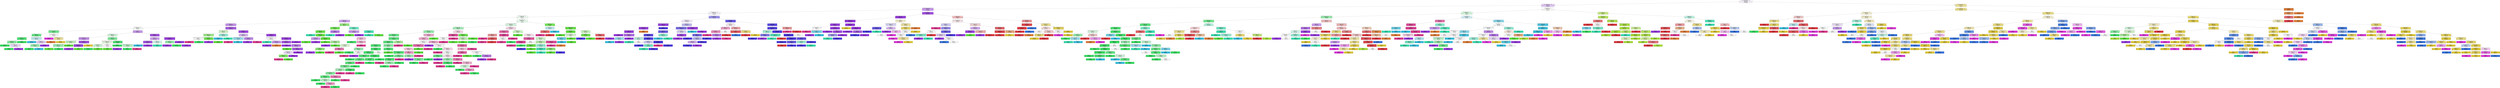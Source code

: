 digraph Tree {
node [shape=box, style="filled", color="black"] ;
0 [label="Political_interest_Total_Score <= 0.031\nentropy = 3.326\nsamples = 6500\nvalue = [367, 1311, 346, 254, 630, 237, 217, 354, 342, 1557\n279, 301, 305]\nclass = Turquoises", fillcolor="#faf6fe"] ;
1 [label="Political_interest_Total_Score <= -0.455\nentropy = 2.98\nsamples = 4286\nvalue = [53, 96, 344, 252, 624, 219, 213, 19, 342, 1552, 27\n295, 250]\nclass = Turquoises", fillcolor="#e5cdf8"] ;
0 -> 1 [labeldistance=2.5, labelangle=45, headlabel="True"] ;
2 [label="Number_of_differnt_parties_voted_for <= 0.031\nentropy = 2.296\nsamples = 2822\nvalue = [15, 33, 0, 249, 293, 62, 31, 8, 341, 1488, 9\n197, 96]\nclass = Turquoises", fillcolor="#d0a3f3"] ;
1 -> 2 ;
3 [label="Overall_happiness_score <= 0.087\nentropy = 2.681\nsamples = 1535\nvalue = [5, 6, 0, 247, 293, 56, 28, 2, 313, 370, 2, 184\n29]\nclass = Turquoises", fillcolor="#faf6fe"] ;
2 -> 3 ;
4 [label="Weighted_education_rank <= 0.052\nentropy = 2.381\nsamples = 1046\nvalue = [3, 3, 0, 246, 293, 35, 20, 0, 3, 253, 2, 173\n15]\nclass = Khakis", fillcolor="#f5fef7"] ;
3 -> 4 ;
5 [label="Avg_size_per_room <= 0.087\nentropy = 1.944\nsamples = 439\nvalue = [2, 3, 0, 73, 77, 25, 10, 0, 0, 238, 2, 9, 0]\nclass = Turquoises", fillcolor="#d2a7f3"] ;
4 -> 5 ;
6 [label="Overall_happiness_score <= -0.223\nentropy = 1.715\nsamples = 368\nvalue = [2, 3, 0, 24, 77, 11, 10, 0, 0, 230, 2, 9, 0]\nclass = Turquoises", fillcolor="#ca97f1"] ;
5 -> 6 ;
7 [label="Weighted_education_rank <= -0.31\nentropy = 1.872\nsamples = 176\nvalue = [1, 3, 0, 9, 75, 5, 6, 0, 0, 73, 2, 2, 0]\nclass = Khakis", fillcolor="#fbfefc"] ;
6 -> 7 ;
8 [label="Avg_Satisfaction_with_previous_vote <= 0.371\nentropy = 1.366\nsamples = 70\nvalue = [1, 2, 0, 0, 51, 0, 5, 0, 0, 9, 2, 0, 0]\nclass = Khakis", fillcolor="#77ed94"] ;
7 -> 8 ;
9 [label="Avg_size_per_room <= -0.237\nentropy = 0.954\nsamples = 65\nvalue = [0, 0, 0, 0, 51, 0, 5, 0, 0, 9, 0, 0, 0]\nclass = Khakis", fillcolor="#6bec8b"] ;
8 -> 9 ;
10 [label="Avg_size_per_room <= -0.349\nentropy = 0.497\nsamples = 55\nvalue = [0, 0, 0, 0, 49, 0, 0, 0, 0, 6, 0, 0, 0]\nclass = Khakis", fillcolor="#51e877"] ;
9 -> 10 ;
11 [label="Most_Important_Issue <= 1.5\nentropy = 0.863\nsamples = 21\nvalue = [0, 0, 0, 0, 15, 0, 0, 0, 0, 6, 0, 0, 0]\nclass = Khakis", fillcolor="#88efa2"] ;
10 -> 11 ;
12 [label="entropy = 0.0\nsamples = 10\nvalue = [0, 0, 0, 0, 10, 0, 0, 0, 0, 0, 0, 0, 0]\nclass = Khakis", fillcolor="#39e564"] ;
11 -> 12 ;
13 [label="Number_of_differnt_parties_voted_for <= -1.409\nentropy = 0.994\nsamples = 11\nvalue = [0, 0, 0, 0, 5, 0, 0, 0, 0, 6, 0, 0, 0]\nclass = Turquoises", fillcolor="#eedefb"] ;
11 -> 13 ;
14 [label="entropy = 0.0\nsamples = 5\nvalue = [0, 0, 0, 0, 5, 0, 0, 0, 0, 0, 0, 0, 0]\nclass = Khakis", fillcolor="#39e564"] ;
13 -> 14 ;
15 [label="entropy = 0.0\nsamples = 6\nvalue = [0, 0, 0, 0, 0, 0, 0, 0, 0, 6, 0, 0, 0]\nclass = Turquoises", fillcolor="#9a39e5"] ;
13 -> 15 ;
16 [label="entropy = 0.0\nsamples = 34\nvalue = [0, 0, 0, 0, 34, 0, 0, 0, 0, 0, 0, 0, 0]\nclass = Khakis", fillcolor="#39e564"] ;
10 -> 16 ;
17 [label="Number_of_differnt_parties_voted_for <= -0.842\nentropy = 1.485\nsamples = 10\nvalue = [0, 0, 0, 0, 2, 0, 5, 0, 0, 3, 0, 0, 0]\nclass = Pinks", fillcolor="#c6eef8"] ;
9 -> 17 ;
18 [label="entropy = 0.0\nsamples = 4\nvalue = [0, 0, 0, 0, 0, 0, 4, 0, 0, 0, 0, 0, 0]\nclass = Pinks", fillcolor="#39c5e5"] ;
17 -> 18 ;
19 [label="Most_Important_Issue <= 1.5\nentropy = 1.459\nsamples = 6\nvalue = [0, 0, 0, 0, 2, 0, 1, 0, 0, 3, 0, 0, 0]\nclass = Turquoises", fillcolor="#e6cef8"] ;
17 -> 19 ;
20 [label="Weighted_education_rank <= -0.4\nentropy = 0.918\nsamples = 3\nvalue = [0, 0, 0, 0, 2, 0, 1, 0, 0, 0, 0, 0, 0]\nclass = Khakis", fillcolor="#9cf2b2"] ;
19 -> 20 ;
21 [label="entropy = 0.0\nsamples = 2\nvalue = [0, 0, 0, 0, 2, 0, 0, 0, 0, 0, 0, 0, 0]\nclass = Khakis", fillcolor="#39e564"] ;
20 -> 21 ;
22 [label="entropy = 0.0\nsamples = 1\nvalue = [0, 0, 0, 0, 0, 0, 1, 0, 0, 0, 0, 0, 0]\nclass = Pinks", fillcolor="#39c5e5"] ;
20 -> 22 ;
23 [label="entropy = 0.0\nsamples = 3\nvalue = [0, 0, 0, 0, 0, 0, 0, 0, 0, 3, 0, 0, 0]\nclass = Turquoises", fillcolor="#9a39e5"] ;
19 -> 23 ;
24 [label="Avg_monthly_income_all_years <= -0.482\nentropy = 1.522\nsamples = 5\nvalue = [1, 2, 0, 0, 0, 0, 0, 0, 0, 0, 2, 0, 0]\nclass = Browns", fillcolor="#ffffff"] ;
8 -> 24 ;
25 [label="entropy = 0.0\nsamples = 2\nvalue = [0, 0, 0, 0, 0, 0, 0, 0, 0, 0, 2, 0, 0]\nclass = Violets", fillcolor="#e539e2"] ;
24 -> 25 ;
26 [label="Political_interest_Total_Score <= -1.805\nentropy = 0.918\nsamples = 3\nvalue = [1, 2, 0, 0, 0, 0, 0, 0, 0, 0, 0, 0, 0]\nclass = Browns", fillcolor="#f2e69c"] ;
24 -> 26 ;
27 [label="entropy = 0.0\nsamples = 1\nvalue = [1, 0, 0, 0, 0, 0, 0, 0, 0, 0, 0, 0, 0]\nclass = Blues", fillcolor="#e58139"] ;
26 -> 27 ;
28 [label="entropy = 0.0\nsamples = 2\nvalue = [0, 2, 0, 0, 0, 0, 0, 0, 0, 0, 0, 0, 0]\nclass = Browns", fillcolor="#e5ce39"] ;
26 -> 28 ;
29 [label="Political_interest_Total_Score <= -0.82\nentropy = 1.67\nsamples = 106\nvalue = [0, 1, 0, 9, 24, 5, 1, 0, 0, 64, 0, 2, 0]\nclass = Turquoises", fillcolor="#ce9ef2"] ;
7 -> 29 ;
30 [label="Weighted_education_rank <= -0.02\nentropy = 1.793\nsamples = 49\nvalue = [0, 1, 0, 9, 22, 0, 0, 0, 0, 15, 0, 2, 0]\nclass = Khakis", fillcolor="#d6fadf"] ;
29 -> 30 ;
31 [label="Number_of_differnt_parties_voted_for <= -1.22\nentropy = 1.417\nsamples = 20\nvalue = [0, 1, 0, 4, 2, 0, 0, 0, 0, 13, 0, 0, 0]\nclass = Turquoises", fillcolor="#c690f0"] ;
30 -> 31 ;
32 [label="Avg_Satisfaction_with_previous_vote <= 0.017\nentropy = 0.971\nsamples = 5\nvalue = [0, 0, 0, 3, 2, 0, 0, 0, 0, 0, 0, 0, 0]\nclass = Greys", fillcolor="#c8f6bd"] ;
31 -> 32 ;
33 [label="Avg_Satisfaction_with_previous_vote <= -0.953\nentropy = 0.918\nsamples = 3\nvalue = [0, 0, 0, 1, 2, 0, 0, 0, 0, 0, 0, 0, 0]\nclass = Khakis", fillcolor="#9cf2b2"] ;
32 -> 33 ;
34 [label="entropy = 0.0\nsamples = 1\nvalue = [0, 0, 0, 1, 0, 0, 0, 0, 0, 0, 0, 0, 0]\nclass = Greys", fillcolor="#5be539"] ;
33 -> 34 ;
35 [label="entropy = 0.0\nsamples = 2\nvalue = [0, 0, 0, 0, 2, 0, 0, 0, 0, 0, 0, 0, 0]\nclass = Khakis", fillcolor="#39e564"] ;
33 -> 35 ;
36 [label="entropy = 0.0\nsamples = 2\nvalue = [0, 0, 0, 2, 0, 0, 0, 0, 0, 0, 0, 0, 0]\nclass = Greys", fillcolor="#5be539"] ;
32 -> 36 ;
37 [label="Avg_Satisfaction_with_previous_vote <= 0.794\nentropy = 0.7\nsamples = 15\nvalue = [0, 1, 0, 1, 0, 0, 0, 0, 0, 13, 0, 0, 0]\nclass = Turquoises", fillcolor="#a855e9"] ;
31 -> 37 ;
38 [label="Avg_monthly_income_all_years <= 0.703\nentropy = 0.371\nsamples = 14\nvalue = [0, 0, 0, 1, 0, 0, 0, 0, 0, 13, 0, 0, 0]\nclass = Turquoises", fillcolor="#a248e7"] ;
37 -> 38 ;
39 [label="entropy = 0.0\nsamples = 13\nvalue = [0, 0, 0, 0, 0, 0, 0, 0, 0, 13, 0, 0, 0]\nclass = Turquoises", fillcolor="#9a39e5"] ;
38 -> 39 ;
40 [label="entropy = 0.0\nsamples = 1\nvalue = [0, 0, 0, 1, 0, 0, 0, 0, 0, 0, 0, 0, 0]\nclass = Greys", fillcolor="#5be539"] ;
38 -> 40 ;
41 [label="entropy = 0.0\nsamples = 1\nvalue = [0, 1, 0, 0, 0, 0, 0, 0, 0, 0, 0, 0, 0]\nclass = Browns", fillcolor="#e5ce39"] ;
37 -> 41 ;
42 [label="Overall_happiness_score <= -0.312\nentropy = 1.339\nsamples = 29\nvalue = [0, 0, 0, 5, 20, 0, 0, 0, 0, 2, 0, 2, 0]\nclass = Khakis", fillcolor="#83ef9e"] ;
30 -> 42 ;
43 [label="Number_of_differnt_parties_voted_for <= -0.464\nentropy = 1.495\nsamples = 11\nvalue = [0, 0, 0, 5, 4, 0, 0, 0, 0, 2, 0, 0, 0]\nclass = Greys", fillcolor="#e8fbe3"] ;
42 -> 43 ;
44 [label="Most_Important_Issue <= 4.5\nentropy = 0.985\nsamples = 7\nvalue = [0, 0, 0, 3, 4, 0, 0, 0, 0, 0, 0, 0, 0]\nclass = Khakis", fillcolor="#cef8d8"] ;
43 -> 44 ;
45 [label="entropy = 0.0\nsamples = 4\nvalue = [0, 0, 0, 0, 4, 0, 0, 0, 0, 0, 0, 0, 0]\nclass = Khakis", fillcolor="#39e564"] ;
44 -> 45 ;
46 [label="entropy = 0.0\nsamples = 3\nvalue = [0, 0, 0, 3, 0, 0, 0, 0, 0, 0, 0, 0, 0]\nclass = Greys", fillcolor="#5be539"] ;
44 -> 46 ;
47 [label="Most_Important_Issue <= 3.5\nentropy = 1.0\nsamples = 4\nvalue = [0, 0, 0, 2, 0, 0, 0, 0, 0, 2, 0, 0, 0]\nclass = Greys", fillcolor="#ffffff"] ;
43 -> 47 ;
48 [label="entropy = 0.0\nsamples = 2\nvalue = [0, 0, 0, 2, 0, 0, 0, 0, 0, 0, 0, 0, 0]\nclass = Greys", fillcolor="#5be539"] ;
47 -> 48 ;
49 [label="entropy = 0.0\nsamples = 2\nvalue = [0, 0, 0, 0, 0, 0, 0, 0, 0, 2, 0, 0, 0]\nclass = Turquoises", fillcolor="#9a39e5"] ;
47 -> 49 ;
50 [label="Most_Important_Issue <= 3.0\nentropy = 0.503\nsamples = 18\nvalue = [0, 0, 0, 0, 16, 0, 0, 0, 0, 0, 0, 2, 0]\nclass = Khakis", fillcolor="#52e877"] ;
42 -> 50 ;
51 [label="entropy = 0.0\nsamples = 13\nvalue = [0, 0, 0, 0, 13, 0, 0, 0, 0, 0, 0, 0, 0]\nclass = Khakis", fillcolor="#39e564"] ;
50 -> 51 ;
52 [label="Number_of_differnt_parties_voted_for <= -1.22\nentropy = 0.971\nsamples = 5\nvalue = [0, 0, 0, 0, 3, 0, 0, 0, 0, 0, 0, 2, 0]\nclass = Khakis", fillcolor="#bdf6cb"] ;
50 -> 52 ;
53 [label="entropy = 0.0\nsamples = 3\nvalue = [0, 0, 0, 0, 3, 0, 0, 0, 0, 0, 0, 0, 0]\nclass = Khakis", fillcolor="#39e564"] ;
52 -> 53 ;
54 [label="entropy = 0.0\nsamples = 2\nvalue = [0, 0, 0, 0, 0, 0, 0, 0, 0, 0, 0, 2, 0]\nclass = Whites", fillcolor="#e53992"] ;
52 -> 54 ;
55 [label="Overall_happiness_score <= -0.479\nentropy = 0.767\nsamples = 57\nvalue = [0, 0, 0, 0, 2, 5, 1, 0, 0, 49, 0, 0, 0]\nclass = Turquoises", fillcolor="#aa57e9"] ;
29 -> 55 ;
56 [label="Most_Important_Issue <= 4.5\nentropy = 1.198\nsamples = 16\nvalue = [0, 0, 0, 0, 0, 5, 1, 0, 0, 10, 0, 0, 0]\nclass = Turquoises", fillcolor="#d1a5f3"] ;
55 -> 56 ;
57 [label="Most_Important_Issue <= 1.0\nentropy = 0.592\nsamples = 7\nvalue = [0, 0, 0, 0, 0, 0, 1, 0, 0, 6, 0, 0, 0]\nclass = Turquoises", fillcolor="#ab5ae9"] ;
56 -> 57 ;
58 [label="entropy = 0.0\nsamples = 1\nvalue = [0, 0, 0, 0, 0, 0, 1, 0, 0, 0, 0, 0, 0]\nclass = Pinks", fillcolor="#39c5e5"] ;
57 -> 58 ;
59 [label="entropy = 0.0\nsamples = 6\nvalue = [0, 0, 0, 0, 0, 0, 0, 0, 0, 6, 0, 0, 0]\nclass = Turquoises", fillcolor="#9a39e5"] ;
57 -> 59 ;
60 [label="Most_Important_Issue <= 6.5\nentropy = 0.991\nsamples = 9\nvalue = [0, 0, 0, 0, 0, 5, 0, 0, 0, 4, 0, 0, 0]\nclass = Oranges", fillcolor="#d7faf0"] ;
56 -> 60 ;
61 [label="entropy = 0.0\nsamples = 5\nvalue = [0, 0, 0, 0, 0, 5, 0, 0, 0, 0, 0, 0, 0]\nclass = Oranges", fillcolor="#39e5b4"] ;
60 -> 61 ;
62 [label="entropy = 0.0\nsamples = 4\nvalue = [0, 0, 0, 0, 0, 0, 0, 0, 0, 4, 0, 0, 0]\nclass = Turquoises", fillcolor="#9a39e5"] ;
60 -> 62 ;
63 [label="Number_of_differnt_parties_voted_for <= -1.409\nentropy = 0.281\nsamples = 41\nvalue = [0, 0, 0, 0, 2, 0, 0, 0, 0, 39, 0, 0, 0]\nclass = Turquoises", fillcolor="#9f43e6"] ;
55 -> 63 ;
64 [label="Weighted_education_rank <= -0.207\nentropy = 0.918\nsamples = 3\nvalue = [0, 0, 0, 0, 2, 0, 0, 0, 0, 1, 0, 0, 0]\nclass = Khakis", fillcolor="#9cf2b2"] ;
63 -> 64 ;
65 [label="entropy = 0.0\nsamples = 2\nvalue = [0, 0, 0, 0, 2, 0, 0, 0, 0, 0, 0, 0, 0]\nclass = Khakis", fillcolor="#39e564"] ;
64 -> 65 ;
66 [label="entropy = 0.0\nsamples = 1\nvalue = [0, 0, 0, 0, 0, 0, 0, 0, 0, 1, 0, 0, 0]\nclass = Turquoises", fillcolor="#9a39e5"] ;
64 -> 66 ;
67 [label="entropy = 0.0\nsamples = 38\nvalue = [0, 0, 0, 0, 0, 0, 0, 0, 0, 38, 0, 0, 0]\nclass = Turquoises", fillcolor="#9a39e5"] ;
63 -> 67 ;
68 [label="Number_of_differnt_parties_voted_for <= -1.341\nentropy = 1.08\nsamples = 192\nvalue = [1, 0, 0, 15, 2, 6, 4, 0, 0, 157, 0, 7, 0]\nclass = Turquoises", fillcolor="#ae60ea"] ;
6 -> 68 ;
69 [label="Political_interest_Total_Score <= -0.778\nentropy = 2.248\nsamples = 19\nvalue = [0, 0, 0, 8, 2, 4, 2, 0, 0, 1, 0, 2, 0]\nclass = Greys", fillcolor="#d3f8ca"] ;
68 -> 69 ;
70 [label="Avg_Satisfaction_with_previous_vote <= -1.206\nentropy = 1.547\nsamples = 13\nvalue = [0, 0, 0, 8, 2, 0, 0, 0, 0, 1, 0, 2, 0]\nclass = Greys", fillcolor="#a6f193"] ;
69 -> 70 ;
71 [label="Avg_Satisfaction_with_previous_vote <= -1.308\nentropy = 1.0\nsamples = 4\nvalue = [0, 0, 0, 0, 2, 0, 0, 0, 0, 0, 0, 2, 0]\nclass = Khakis", fillcolor="#ffffff"] ;
70 -> 71 ;
72 [label="entropy = 0.0\nsamples = 2\nvalue = [0, 0, 0, 0, 0, 0, 0, 0, 0, 0, 0, 2, 0]\nclass = Whites", fillcolor="#e53992"] ;
71 -> 72 ;
73 [label="entropy = 0.0\nsamples = 2\nvalue = [0, 0, 0, 0, 2, 0, 0, 0, 0, 0, 0, 0, 0]\nclass = Khakis", fillcolor="#39e564"] ;
71 -> 73 ;
74 [label="Overall_happiness_score <= -0.198\nentropy = 0.503\nsamples = 9\nvalue = [0, 0, 0, 8, 0, 0, 0, 0, 0, 1, 0, 0, 0]\nclass = Greys", fillcolor="#70e852"] ;
70 -> 74 ;
75 [label="entropy = 0.0\nsamples = 1\nvalue = [0, 0, 0, 0, 0, 0, 0, 0, 0, 1, 0, 0, 0]\nclass = Turquoises", fillcolor="#9a39e5"] ;
74 -> 75 ;
76 [label="entropy = 0.0\nsamples = 8\nvalue = [0, 0, 0, 8, 0, 0, 0, 0, 0, 0, 0, 0, 0]\nclass = Greys", fillcolor="#5be539"] ;
74 -> 76 ;
77 [label="Overall_happiness_score <= -0.037\nentropy = 0.918\nsamples = 6\nvalue = [0, 0, 0, 0, 0, 4, 2, 0, 0, 0, 0, 0, 0]\nclass = Oranges", fillcolor="#9cf2da"] ;
69 -> 77 ;
78 [label="entropy = 0.0\nsamples = 2\nvalue = [0, 0, 0, 0, 0, 0, 2, 0, 0, 0, 0, 0, 0]\nclass = Pinks", fillcolor="#39c5e5"] ;
77 -> 78 ;
79 [label="entropy = 0.0\nsamples = 4\nvalue = [0, 0, 0, 0, 0, 4, 0, 0, 0, 0, 0, 0, 0]\nclass = Oranges", fillcolor="#39e5b4"] ;
77 -> 79 ;
80 [label="Most_Important_Issue <= 1.5\nentropy = 0.661\nsamples = 173\nvalue = [1, 0, 0, 7, 0, 2, 2, 0, 0, 156, 0, 5, 0]\nclass = Turquoises", fillcolor="#a44de8"] ;
68 -> 80 ;
81 [label="Weighted_education_rank <= -0.35\nentropy = 1.42\nsamples = 13\nvalue = [0, 0, 0, 0, 0, 0, 2, 0, 0, 7, 0, 4, 0]\nclass = Turquoises", fillcolor="#ddbdf6"] ;
80 -> 81 ;
82 [label="Avg_Satisfaction_with_previous_vote <= -1.278\nentropy = 0.918\nsamples = 3\nvalue = [0, 0, 0, 0, 0, 0, 2, 0, 0, 0, 0, 1, 0]\nclass = Pinks", fillcolor="#9ce2f2"] ;
81 -> 82 ;
83 [label="entropy = 0.0\nsamples = 1\nvalue = [0, 0, 0, 0, 0, 0, 0, 0, 0, 0, 0, 1, 0]\nclass = Whites", fillcolor="#e53992"] ;
82 -> 83 ;
84 [label="entropy = 0.0\nsamples = 2\nvalue = [0, 0, 0, 0, 0, 0, 2, 0, 0, 0, 0, 0, 0]\nclass = Pinks", fillcolor="#39c5e5"] ;
82 -> 84 ;
85 [label="Weighted_education_rank <= -0.014\nentropy = 0.881\nsamples = 10\nvalue = [0, 0, 0, 0, 0, 0, 0, 0, 0, 7, 0, 3, 0]\nclass = Turquoises", fillcolor="#c58ef0"] ;
81 -> 85 ;
86 [label="entropy = 0.0\nsamples = 7\nvalue = [0, 0, 0, 0, 0, 0, 0, 0, 0, 7, 0, 0, 0]\nclass = Turquoises", fillcolor="#9a39e5"] ;
85 -> 86 ;
87 [label="entropy = 0.0\nsamples = 3\nvalue = [0, 0, 0, 0, 0, 0, 0, 0, 0, 0, 0, 3, 0]\nclass = Whites", fillcolor="#e53992"] ;
85 -> 87 ;
88 [label="Avg_size_per_room <= -0.64\nentropy = 0.464\nsamples = 160\nvalue = [1, 0, 0, 7, 0, 2, 0, 0, 0, 149, 0, 1, 0]\nclass = Turquoises", fillcolor="#a147e7"] ;
80 -> 88 ;
89 [label="Number_of_differnt_parties_voted_for <= -0.842\nentropy = 1.522\nsamples = 5\nvalue = [1, 0, 0, 0, 0, 2, 0, 0, 0, 2, 0, 0, 0]\nclass = Oranges", fillcolor="#ffffff"] ;
88 -> 89 ;
90 [label="entropy = 0.0\nsamples = 2\nvalue = [0, 0, 0, 0, 0, 2, 0, 0, 0, 0, 0, 0, 0]\nclass = Oranges", fillcolor="#39e5b4"] ;
89 -> 90 ;
91 [label="Most_Important_Issue <= 5.5\nentropy = 0.918\nsamples = 3\nvalue = [1, 0, 0, 0, 0, 0, 0, 0, 0, 2, 0, 0, 0]\nclass = Turquoises", fillcolor="#cc9cf2"] ;
89 -> 91 ;
92 [label="entropy = 0.0\nsamples = 2\nvalue = [0, 0, 0, 0, 0, 0, 0, 0, 0, 2, 0, 0, 0]\nclass = Turquoises", fillcolor="#9a39e5"] ;
91 -> 92 ;
93 [label="entropy = 0.0\nsamples = 1\nvalue = [1, 0, 0, 0, 0, 0, 0, 0, 0, 0, 0, 0, 0]\nclass = Blues", fillcolor="#e58139"] ;
91 -> 93 ;
94 [label="Political_interest_Total_Score <= -0.858\nentropy = 0.321\nsamples = 155\nvalue = [0, 0, 0, 7, 0, 0, 0, 0, 0, 147, 0, 1, 0]\nclass = Turquoises", fillcolor="#9f44e6"] ;
88 -> 94 ;
95 [label="Most_Important_Issue <= 2.5\nentropy = 0.661\nsamples = 57\nvalue = [0, 0, 0, 7, 0, 0, 0, 0, 0, 49, 0, 1, 0]\nclass = Turquoises", fillcolor="#aa59e9"] ;
94 -> 95 ;
96 [label="entropy = 0.0\nsamples = 26\nvalue = [0, 0, 0, 0, 0, 0, 0, 0, 0, 26, 0, 0, 0]\nclass = Turquoises", fillcolor="#9a39e5"] ;
95 -> 96 ;
97 [label="Most_Important_Issue <= 3.5\nentropy = 0.964\nsamples = 31\nvalue = [0, 0, 0, 7, 0, 0, 0, 0, 0, 23, 0, 1, 0]\nclass = Turquoises", fillcolor="#bc7bee"] ;
95 -> 97 ;
98 [label="entropy = 0.0\nsamples = 3\nvalue = [0, 0, 0, 3, 0, 0, 0, 0, 0, 0, 0, 0, 0]\nclass = Greys", fillcolor="#5be539"] ;
97 -> 98 ;
99 [label="Number_of_differnt_parties_voted_for <= -0.464\nentropy = 0.806\nsamples = 28\nvalue = [0, 0, 0, 4, 0, 0, 0, 0, 0, 23, 0, 1, 0]\nclass = Turquoises", fillcolor="#af62ea"] ;
97 -> 99 ;
100 [label="Most_Important_Issue <= 6.0\nentropy = 1.361\nsamples = 10\nvalue = [0, 0, 0, 4, 0, 0, 0, 0, 0, 5, 0, 1, 0]\nclass = Turquoises", fillcolor="#eedefb"] ;
99 -> 100 ;
101 [label="Most_Important_Issue <= 4.5\nentropy = 0.722\nsamples = 5\nvalue = [0, 0, 0, 4, 0, 0, 0, 0, 0, 0, 0, 1, 0]\nclass = Greys", fillcolor="#84ec6a"] ;
100 -> 101 ;
102 [label="entropy = 0.0\nsamples = 1\nvalue = [0, 0, 0, 0, 0, 0, 0, 0, 0, 0, 0, 1, 0]\nclass = Whites", fillcolor="#e53992"] ;
101 -> 102 ;
103 [label="entropy = 0.0\nsamples = 4\nvalue = [0, 0, 0, 4, 0, 0, 0, 0, 0, 0, 0, 0, 0]\nclass = Greys", fillcolor="#5be539"] ;
101 -> 103 ;
104 [label="entropy = 0.0\nsamples = 5\nvalue = [0, 0, 0, 0, 0, 0, 0, 0, 0, 5, 0, 0, 0]\nclass = Turquoises", fillcolor="#9a39e5"] ;
100 -> 104 ;
105 [label="entropy = 0.0\nsamples = 18\nvalue = [0, 0, 0, 0, 0, 0, 0, 0, 0, 18, 0, 0, 0]\nclass = Turquoises", fillcolor="#9a39e5"] ;
99 -> 105 ;
106 [label="entropy = 0.0\nsamples = 98\nvalue = [0, 0, 0, 0, 0, 0, 0, 0, 0, 98, 0, 0, 0]\nclass = Turquoises", fillcolor="#9a39e5"] ;
94 -> 106 ;
107 [label="Political_interest_Total_Score <= -0.749\nentropy = 1.186\nsamples = 71\nvalue = [0, 0, 0, 49, 0, 14, 0, 0, 0, 8, 0, 0, 0]\nclass = Greys", fillcolor="#9aef85"] ;
5 -> 107 ;
108 [label="Most_Important_Issue <= 5.5\nentropy = 0.716\nsamples = 55\nvalue = [0, 0, 0, 47, 0, 2, 0, 0, 0, 6, 0, 0, 0]\nclass = Greys", fillcolor="#76e959"] ;
107 -> 108 ;
109 [label="Overall_happiness_score <= -1.274\nentropy = 0.46\nsamples = 51\nvalue = [0, 0, 0, 47, 0, 1, 0, 0, 0, 3, 0, 0, 0]\nclass = Greys", fillcolor="#69e74a"] ;
108 -> 109 ;
110 [label="entropy = 0.0\nsamples = 1\nvalue = [0, 0, 0, 0, 0, 1, 0, 0, 0, 0, 0, 0, 0]\nclass = Oranges", fillcolor="#39e5b4"] ;
109 -> 110 ;
111 [label="Most_Important_Issue <= 2.5\nentropy = 0.327\nsamples = 50\nvalue = [0, 0, 0, 47, 0, 0, 0, 0, 0, 3, 0, 0, 0]\nclass = Greys", fillcolor="#65e746"] ;
109 -> 111 ;
112 [label="Most_Important_Issue <= 1.5\nentropy = 0.918\nsamples = 3\nvalue = [0, 0, 0, 1, 0, 0, 0, 0, 0, 2, 0, 0, 0]\nclass = Turquoises", fillcolor="#cc9cf2"] ;
111 -> 112 ;
113 [label="entropy = 0.0\nsamples = 1\nvalue = [0, 0, 0, 1, 0, 0, 0, 0, 0, 0, 0, 0, 0]\nclass = Greys", fillcolor="#5be539"] ;
112 -> 113 ;
114 [label="entropy = 0.0\nsamples = 2\nvalue = [0, 0, 0, 0, 0, 0, 0, 0, 0, 2, 0, 0, 0]\nclass = Turquoises", fillcolor="#9a39e5"] ;
112 -> 114 ;
115 [label="Overall_happiness_score <= 0.025\nentropy = 0.149\nsamples = 47\nvalue = [0, 0, 0, 46, 0, 0, 0, 0, 0, 1, 0, 0, 0]\nclass = Greys", fillcolor="#5fe63d"] ;
111 -> 115 ;
116 [label="entropy = 0.0\nsamples = 44\nvalue = [0, 0, 0, 44, 0, 0, 0, 0, 0, 0, 0, 0, 0]\nclass = Greys", fillcolor="#5be539"] ;
115 -> 116 ;
117 [label="Overall_happiness_score <= 0.035\nentropy = 0.918\nsamples = 3\nvalue = [0, 0, 0, 2, 0, 0, 0, 0, 0, 1, 0, 0, 0]\nclass = Greys", fillcolor="#adf29c"] ;
115 -> 117 ;
118 [label="entropy = 0.0\nsamples = 1\nvalue = [0, 0, 0, 0, 0, 0, 0, 0, 0, 1, 0, 0, 0]\nclass = Turquoises", fillcolor="#9a39e5"] ;
117 -> 118 ;
119 [label="entropy = 0.0\nsamples = 2\nvalue = [0, 0, 0, 2, 0, 0, 0, 0, 0, 0, 0, 0, 0]\nclass = Greys", fillcolor="#5be539"] ;
117 -> 119 ;
120 [label="Weighted_education_rank <= -0.153\nentropy = 0.811\nsamples = 4\nvalue = [0, 0, 0, 0, 0, 1, 0, 0, 0, 3, 0, 0, 0]\nclass = Turquoises", fillcolor="#bc7bee"] ;
108 -> 120 ;
121 [label="entropy = 0.0\nsamples = 1\nvalue = [0, 0, 0, 0, 0, 1, 0, 0, 0, 0, 0, 0, 0]\nclass = Oranges", fillcolor="#39e5b4"] ;
120 -> 121 ;
122 [label="entropy = 0.0\nsamples = 3\nvalue = [0, 0, 0, 0, 0, 0, 0, 0, 0, 3, 0, 0, 0]\nclass = Turquoises", fillcolor="#9a39e5"] ;
120 -> 122 ;
123 [label="Most_Important_Issue <= 4.0\nentropy = 1.061\nsamples = 16\nvalue = [0, 0, 0, 2, 0, 12, 0, 0, 0, 2, 0, 0, 0]\nclass = Oranges", fillcolor="#72ecc9"] ;
107 -> 123 ;
124 [label="Avg_Satisfaction_with_previous_vote <= -0.735\nentropy = 0.918\nsamples = 3\nvalue = [0, 0, 0, 1, 0, 0, 0, 0, 0, 2, 0, 0, 0]\nclass = Turquoises", fillcolor="#cc9cf2"] ;
123 -> 124 ;
125 [label="entropy = 0.0\nsamples = 1\nvalue = [0, 0, 0, 1, 0, 0, 0, 0, 0, 0, 0, 0, 0]\nclass = Greys", fillcolor="#5be539"] ;
124 -> 125 ;
126 [label="entropy = 0.0\nsamples = 2\nvalue = [0, 0, 0, 0, 0, 0, 0, 0, 0, 2, 0, 0, 0]\nclass = Turquoises", fillcolor="#9a39e5"] ;
124 -> 126 ;
127 [label="Avg_size_per_room <= 0.754\nentropy = 0.391\nsamples = 13\nvalue = [0, 0, 0, 1, 0, 12, 0, 0, 0, 0, 0, 0, 0]\nclass = Oranges", fillcolor="#49e7ba"] ;
123 -> 127 ;
128 [label="entropy = 0.0\nsamples = 12\nvalue = [0, 0, 0, 0, 0, 12, 0, 0, 0, 0, 0, 0, 0]\nclass = Oranges", fillcolor="#39e5b4"] ;
127 -> 128 ;
129 [label="entropy = 0.0\nsamples = 1\nvalue = [0, 0, 0, 1, 0, 0, 0, 0, 0, 0, 0, 0, 0]\nclass = Greys", fillcolor="#5be539"] ;
127 -> 129 ;
130 [label="Avg_size_per_room <= 0.204\nentropy = 2.069\nsamples = 607\nvalue = [1, 0, 0, 173, 216, 10, 10, 0, 3, 15, 0, 164\n15]\nclass = Khakis", fillcolor="#ebfcf0"] ;
4 -> 130 ;
131 [label="Political_interest_Total_Score <= -0.898\nentropy = 1.859\nsamples = 485\nvalue = [1, 0, 0, 72, 216, 10, 0, 0, 2, 14, 0, 163, 7]\nclass = Khakis", fillcolor="#defbe5"] ;
130 -> 131 ;
132 [label="Weighted_education_rank <= 0.32\nentropy = 1.453\nsamples = 366\nvalue = [0, 0, 0, 32, 213, 0, 0, 0, 0, 13, 0, 108, 0]\nclass = Khakis", fillcolor="#aef4c0"] ;
131 -> 132 ;
133 [label="Overall_happiness_score <= -0.081\nentropy = 1.316\nsamples = 328\nvalue = [0, 0, 0, 16, 211, 0, 0, 0, 0, 13, 0, 88, 0]\nclass = Khakis", fillcolor="#9af2b0"] ;
132 -> 133 ;
134 [label="Avg_size_per_room <= -0.256\nentropy = 0.993\nsamples = 230\nvalue = [0, 0, 0, 11, 182, 0, 0, 0, 0, 5, 0, 32, 0]\nclass = Khakis", fillcolor="#69eb8a"] ;
133 -> 134 ;
135 [label="Weighted_education_rank <= 0.101\nentropy = 1.689\nsamples = 14\nvalue = [0, 0, 0, 4, 2, 0, 0, 0, 0, 1, 0, 7, 0]\nclass = Whites", fillcolor="#f7c4de"] ;
134 -> 135 ;
136 [label="entropy = 0.0\nsamples = 2\nvalue = [0, 0, 0, 0, 2, 0, 0, 0, 0, 0, 0, 0, 0]\nclass = Khakis", fillcolor="#39e564"] ;
135 -> 136 ;
137 [label="Political_interest_Total_Score <= -0.926\nentropy = 1.281\nsamples = 12\nvalue = [0, 0, 0, 4, 0, 0, 0, 0, 0, 1, 0, 7, 0]\nclass = Whites", fillcolor="#f5b5d6"] ;
135 -> 137 ;
138 [label="Weighted_education_rank <= 0.253\nentropy = 1.406\nsamples = 8\nvalue = [0, 0, 0, 4, 0, 0, 0, 0, 0, 1, 0, 3, 0]\nclass = Greys", fillcolor="#defad7"] ;
137 -> 138 ;
139 [label="Most_Important_Issue <= 2.5\nentropy = 0.811\nsamples = 4\nvalue = [0, 0, 0, 3, 0, 0, 0, 0, 0, 1, 0, 0, 0]\nclass = Greys", fillcolor="#92ee7b"] ;
138 -> 139 ;
140 [label="entropy = 0.0\nsamples = 1\nvalue = [0, 0, 0, 0, 0, 0, 0, 0, 0, 1, 0, 0, 0]\nclass = Turquoises", fillcolor="#9a39e5"] ;
139 -> 140 ;
141 [label="entropy = 0.0\nsamples = 3\nvalue = [0, 0, 0, 3, 0, 0, 0, 0, 0, 0, 0, 0, 0]\nclass = Greys", fillcolor="#5be539"] ;
139 -> 141 ;
142 [label="Avg_size_per_room <= -0.258\nentropy = 0.811\nsamples = 4\nvalue = [0, 0, 0, 1, 0, 0, 0, 0, 0, 0, 0, 3, 0]\nclass = Whites", fillcolor="#ee7bb6"] ;
138 -> 142 ;
143 [label="entropy = 0.0\nsamples = 3\nvalue = [0, 0, 0, 0, 0, 0, 0, 0, 0, 0, 0, 3, 0]\nclass = Whites", fillcolor="#e53992"] ;
142 -> 143 ;
144 [label="entropy = 0.0\nsamples = 1\nvalue = [0, 0, 0, 1, 0, 0, 0, 0, 0, 0, 0, 0, 0]\nclass = Greys", fillcolor="#5be539"] ;
142 -> 144 ;
145 [label="entropy = 0.0\nsamples = 4\nvalue = [0, 0, 0, 0, 0, 0, 0, 0, 0, 0, 0, 4, 0]\nclass = Whites", fillcolor="#e53992"] ;
137 -> 145 ;
146 [label="Avg_Satisfaction_with_previous_vote <= 0.452\nentropy = 0.846\nsamples = 216\nvalue = [0, 0, 0, 7, 180, 0, 0, 0, 0, 4, 0, 25, 0]\nclass = Khakis", fillcolor="#5eea81"] ;
134 -> 146 ;
147 [label="Weighted_education_rank <= 0.21\nentropy = 0.795\nsamples = 213\nvalue = [0, 0, 0, 5, 180, 0, 0, 0, 0, 4, 0, 24, 0]\nclass = Khakis", fillcolor="#5cea7f"] ;
146 -> 147 ;
148 [label="Weighted_education_rank <= 0.071\nentropy = 0.543\nsamples = 158\nvalue = [0, 0, 0, 0, 142, 0, 0, 0, 0, 3, 0, 13, 0]\nclass = Khakis", fillcolor="#4fe875"] ;
147 -> 148 ;
149 [label="Overall_happiness_score <= -0.169\nentropy = 1.371\nsamples = 10\nvalue = [0, 0, 0, 0, 6, 0, 0, 0, 0, 2, 0, 2, 0]\nclass = Khakis", fillcolor="#9cf2b2"] ;
148 -> 149 ;
150 [label="entropy = 0.0\nsamples = 6\nvalue = [0, 0, 0, 0, 6, 0, 0, 0, 0, 0, 0, 0, 0]\nclass = Khakis", fillcolor="#39e564"] ;
149 -> 150 ;
151 [label="Weighted_education_rank <= 0.066\nentropy = 1.0\nsamples = 4\nvalue = [0, 0, 0, 0, 0, 0, 0, 0, 0, 2, 0, 2, 0]\nclass = Turquoises", fillcolor="#ffffff"] ;
149 -> 151 ;
152 [label="entropy = 0.0\nsamples = 2\nvalue = [0, 0, 0, 0, 0, 0, 0, 0, 0, 0, 0, 2, 0]\nclass = Whites", fillcolor="#e53992"] ;
151 -> 152 ;
153 [label="entropy = 0.0\nsamples = 2\nvalue = [0, 0, 0, 0, 0, 0, 0, 0, 0, 2, 0, 0, 0]\nclass = Turquoises", fillcolor="#9a39e5"] ;
151 -> 153 ;
154 [label="Avg_monthly_income_all_years <= 1.178\nentropy = 0.44\nsamples = 148\nvalue = [0, 0, 0, 0, 136, 0, 0, 0, 0, 1, 0, 11, 0]\nclass = Khakis", fillcolor="#4ae772"] ;
148 -> 154 ;
155 [label="Yearly_IncomeK <= -0.185\nentropy = 0.386\nsamples = 146\nvalue = [0, 0, 0, 0, 135, 0, 0, 0, 0, 0, 0, 11, 0]\nclass = Khakis", fillcolor="#49e771"] ;
154 -> 155 ;
156 [label="Number_of_differnt_parties_voted_for <= -1.598\nentropy = 0.554\nsamples = 70\nvalue = [0, 0, 0, 0, 61, 0, 0, 0, 0, 0, 0, 9, 0]\nclass = Khakis", fillcolor="#56e97b"] ;
155 -> 156 ;
157 [label="entropy = 0.0\nsamples = 18\nvalue = [0, 0, 0, 0, 18, 0, 0, 0, 0, 0, 0, 0, 0]\nclass = Khakis", fillcolor="#39e564"] ;
156 -> 157 ;
158 [label="Yearly_IncomeK <= -0.196\nentropy = 0.665\nsamples = 52\nvalue = [0, 0, 0, 0, 43, 0, 0, 0, 0, 0, 0, 9, 0]\nclass = Khakis", fillcolor="#62ea84"] ;
156 -> 158 ;
159 [label="Avg_size_per_room <= -0.058\nentropy = 0.627\nsamples = 51\nvalue = [0, 0, 0, 0, 43, 0, 0, 0, 0, 0, 0, 8, 0]\nclass = Khakis", fillcolor="#5eea81"] ;
158 -> 159 ;
160 [label="Political_interest_Total_Score <= -1.05\nentropy = 0.776\nsamples = 35\nvalue = [0, 0, 0, 0, 27, 0, 0, 0, 0, 0, 0, 8, 0]\nclass = Khakis", fillcolor="#74ed92"] ;
159 -> 160 ;
161 [label="Political_interest_Total_Score <= -1.056\nentropy = 0.949\nsamples = 19\nvalue = [0, 0, 0, 0, 12, 0, 0, 0, 0, 0, 0, 7, 0]\nclass = Khakis", fillcolor="#acf4be"] ;
160 -> 161 ;
162 [label="Weighted_education_rank <= 0.153\nentropy = 0.874\nsamples = 17\nvalue = [0, 0, 0, 0, 12, 0, 0, 0, 0, 0, 0, 5, 0]\nclass = Khakis", fillcolor="#8bf0a5"] ;
161 -> 162 ;
163 [label="Most_Important_Issue <= 5.5\nentropy = 0.619\nsamples = 13\nvalue = [0, 0, 0, 0, 11, 0, 0, 0, 0, 0, 0, 2, 0]\nclass = Khakis", fillcolor="#5dea80"] ;
162 -> 163 ;
164 [label="entropy = 0.0\nsamples = 8\nvalue = [0, 0, 0, 0, 8, 0, 0, 0, 0, 0, 0, 0, 0]\nclass = Khakis", fillcolor="#39e564"] ;
163 -> 164 ;
165 [label="Weighted_education_rank <= 0.106\nentropy = 0.971\nsamples = 5\nvalue = [0, 0, 0, 0, 3, 0, 0, 0, 0, 0, 0, 2, 0]\nclass = Khakis", fillcolor="#bdf6cb"] ;
163 -> 165 ;
166 [label="entropy = 0.0\nsamples = 2\nvalue = [0, 0, 0, 0, 2, 0, 0, 0, 0, 0, 0, 0, 0]\nclass = Khakis", fillcolor="#39e564"] ;
165 -> 166 ;
167 [label="Weighted_education_rank <= 0.152\nentropy = 0.918\nsamples = 3\nvalue = [0, 0, 0, 0, 1, 0, 0, 0, 0, 0, 0, 2, 0]\nclass = Whites", fillcolor="#f29cc8"] ;
165 -> 167 ;
168 [label="entropy = 0.0\nsamples = 2\nvalue = [0, 0, 0, 0, 0, 0, 0, 0, 0, 0, 0, 2, 0]\nclass = Whites", fillcolor="#e53992"] ;
167 -> 168 ;
169 [label="entropy = 0.0\nsamples = 1\nvalue = [0, 0, 0, 0, 1, 0, 0, 0, 0, 0, 0, 0, 0]\nclass = Khakis", fillcolor="#39e564"] ;
167 -> 169 ;
170 [label="Number_of_differnt_parties_voted_for <= -1.22\nentropy = 0.811\nsamples = 4\nvalue = [0, 0, 0, 0, 1, 0, 0, 0, 0, 0, 0, 3, 0]\nclass = Whites", fillcolor="#ee7bb6"] ;
162 -> 170 ;
171 [label="entropy = 0.0\nsamples = 1\nvalue = [0, 0, 0, 0, 1, 0, 0, 0, 0, 0, 0, 0, 0]\nclass = Khakis", fillcolor="#39e564"] ;
170 -> 171 ;
172 [label="entropy = 0.0\nsamples = 3\nvalue = [0, 0, 0, 0, 0, 0, 0, 0, 0, 0, 0, 3, 0]\nclass = Whites", fillcolor="#e53992"] ;
170 -> 172 ;
173 [label="entropy = 0.0\nsamples = 2\nvalue = [0, 0, 0, 0, 0, 0, 0, 0, 0, 0, 0, 2, 0]\nclass = Whites", fillcolor="#e53992"] ;
161 -> 173 ;
174 [label="Weighted_education_rank <= 0.084\nentropy = 0.337\nsamples = 16\nvalue = [0, 0, 0, 0, 15, 0, 0, 0, 0, 0, 0, 1, 0]\nclass = Khakis", fillcolor="#46e76e"] ;
160 -> 174 ;
175 [label="entropy = 0.0\nsamples = 1\nvalue = [0, 0, 0, 0, 0, 0, 0, 0, 0, 0, 0, 1, 0]\nclass = Whites", fillcolor="#e53992"] ;
174 -> 175 ;
176 [label="entropy = 0.0\nsamples = 15\nvalue = [0, 0, 0, 0, 15, 0, 0, 0, 0, 0, 0, 0, 0]\nclass = Khakis", fillcolor="#39e564"] ;
174 -> 176 ;
177 [label="entropy = 0.0\nsamples = 16\nvalue = [0, 0, 0, 0, 16, 0, 0, 0, 0, 0, 0, 0, 0]\nclass = Khakis", fillcolor="#39e564"] ;
159 -> 177 ;
178 [label="entropy = 0.0\nsamples = 1\nvalue = [0, 0, 0, 0, 0, 0, 0, 0, 0, 0, 0, 1, 0]\nclass = Whites", fillcolor="#e53992"] ;
158 -> 178 ;
179 [label="Political_interest_Total_Score <= -1.172\nentropy = 0.176\nsamples = 76\nvalue = [0, 0, 0, 0, 74, 0, 0, 0, 0, 0, 0, 2, 0]\nclass = Khakis", fillcolor="#3ee668"] ;
155 -> 179 ;
180 [label="Political_interest_Total_Score <= -1.186\nentropy = 0.485\nsamples = 19\nvalue = [0, 0, 0, 0, 17, 0, 0, 0, 0, 0, 0, 2, 0]\nclass = Khakis", fillcolor="#50e876"] ;
179 -> 180 ;
181 [label="entropy = 0.0\nsamples = 17\nvalue = [0, 0, 0, 0, 17, 0, 0, 0, 0, 0, 0, 0, 0]\nclass = Khakis", fillcolor="#39e564"] ;
180 -> 181 ;
182 [label="entropy = 0.0\nsamples = 2\nvalue = [0, 0, 0, 0, 0, 0, 0, 0, 0, 0, 0, 2, 0]\nclass = Whites", fillcolor="#e53992"] ;
180 -> 182 ;
183 [label="entropy = 0.0\nsamples = 57\nvalue = [0, 0, 0, 0, 57, 0, 0, 0, 0, 0, 0, 0, 0]\nclass = Khakis", fillcolor="#39e564"] ;
179 -> 183 ;
184 [label="entropy = 1.0\nsamples = 2\nvalue = [0, 0, 0, 0, 1, 0, 0, 0, 0, 1, 0, 0, 0]\nclass = Khakis", fillcolor="#ffffff"] ;
154 -> 184 ;
185 [label="Political_interest_Total_Score <= -1.054\nentropy = 1.253\nsamples = 55\nvalue = [0, 0, 0, 5, 38, 0, 0, 0, 0, 1, 0, 11, 0]\nclass = Khakis", fillcolor="#86efa0"] ;
147 -> 185 ;
186 [label="Avg_size_per_room <= -0.155\nentropy = 0.634\nsamples = 40\nvalue = [0, 0, 0, 1, 35, 0, 0, 0, 0, 0, 0, 4, 0]\nclass = Khakis", fillcolor="#54e97a"] ;
185 -> 186 ;
187 [label="entropy = 0.0\nsamples = 1\nvalue = [0, 0, 0, 1, 0, 0, 0, 0, 0, 0, 0, 0, 0]\nclass = Greys", fillcolor="#5be539"] ;
186 -> 187 ;
188 [label="Number_of_differnt_parties_voted_for <= -1.22\nentropy = 0.477\nsamples = 39\nvalue = [0, 0, 0, 0, 35, 0, 0, 0, 0, 0, 0, 4, 0]\nclass = Khakis", fillcolor="#50e876"] ;
186 -> 188 ;
189 [label="entropy = 0.0\nsamples = 22\nvalue = [0, 0, 0, 0, 22, 0, 0, 0, 0, 0, 0, 0, 0]\nclass = Khakis", fillcolor="#39e564"] ;
188 -> 189 ;
190 [label="Most_Important_Issue <= 2.5\nentropy = 0.787\nsamples = 17\nvalue = [0, 0, 0, 0, 13, 0, 0, 0, 0, 0, 0, 4, 0]\nclass = Khakis", fillcolor="#76ed94"] ;
188 -> 190 ;
191 [label="Weighted_education_rank <= 0.223\nentropy = 0.371\nsamples = 14\nvalue = [0, 0, 0, 0, 13, 0, 0, 0, 0, 0, 0, 1, 0]\nclass = Khakis", fillcolor="#48e770"] ;
190 -> 191 ;
192 [label="Weighted_education_rank <= 0.219\nentropy = 0.918\nsamples = 3\nvalue = [0, 0, 0, 0, 2, 0, 0, 0, 0, 0, 0, 1, 0]\nclass = Khakis", fillcolor="#9cf2b2"] ;
191 -> 192 ;
193 [label="entropy = 0.0\nsamples = 2\nvalue = [0, 0, 0, 0, 2, 0, 0, 0, 0, 0, 0, 0, 0]\nclass = Khakis", fillcolor="#39e564"] ;
192 -> 193 ;
194 [label="entropy = 0.0\nsamples = 1\nvalue = [0, 0, 0, 0, 0, 0, 0, 0, 0, 0, 0, 1, 0]\nclass = Whites", fillcolor="#e53992"] ;
192 -> 194 ;
195 [label="entropy = 0.0\nsamples = 11\nvalue = [0, 0, 0, 0, 11, 0, 0, 0, 0, 0, 0, 0, 0]\nclass = Khakis", fillcolor="#39e564"] ;
191 -> 195 ;
196 [label="entropy = 0.0\nsamples = 3\nvalue = [0, 0, 0, 0, 0, 0, 0, 0, 0, 0, 0, 3, 0]\nclass = Whites", fillcolor="#e53992"] ;
190 -> 196 ;
197 [label="Avg_size_per_room <= -0.115\nentropy = 1.746\nsamples = 15\nvalue = [0, 0, 0, 4, 3, 0, 0, 0, 0, 1, 0, 7, 0]\nclass = Whites", fillcolor="#f8c9e1"] ;
185 -> 197 ;
198 [label="Weighted_education_rank <= 0.257\nentropy = 1.241\nsamples = 11\nvalue = [0, 0, 0, 0, 3, 0, 0, 0, 0, 1, 0, 7, 0]\nclass = Whites", fillcolor="#f29cc8"] ;
197 -> 198 ;
199 [label="Overall_happiness_score <= -0.304\nentropy = 1.371\nsamples = 5\nvalue = [0, 0, 0, 0, 3, 0, 0, 0, 0, 1, 0, 1, 0]\nclass = Khakis", fillcolor="#9cf2b2"] ;
198 -> 199 ;
200 [label="entropy = 0.0\nsamples = 1\nvalue = [0, 0, 0, 0, 0, 0, 0, 0, 0, 1, 0, 0, 0]\nclass = Turquoises", fillcolor="#9a39e5"] ;
199 -> 200 ;
201 [label="Avg_monthly_income_all_years <= 0.163\nentropy = 0.811\nsamples = 4\nvalue = [0, 0, 0, 0, 3, 0, 0, 0, 0, 0, 0, 1, 0]\nclass = Khakis", fillcolor="#7bee98"] ;
199 -> 201 ;
202 [label="entropy = 0.0\nsamples = 3\nvalue = [0, 0, 0, 0, 3, 0, 0, 0, 0, 0, 0, 0, 0]\nclass = Khakis", fillcolor="#39e564"] ;
201 -> 202 ;
203 [label="entropy = 0.0\nsamples = 1\nvalue = [0, 0, 0, 0, 0, 0, 0, 0, 0, 0, 0, 1, 0]\nclass = Whites", fillcolor="#e53992"] ;
201 -> 203 ;
204 [label="entropy = 0.0\nsamples = 6\nvalue = [0, 0, 0, 0, 0, 0, 0, 0, 0, 0, 0, 6, 0]\nclass = Whites", fillcolor="#e53992"] ;
198 -> 204 ;
205 [label="entropy = 0.0\nsamples = 4\nvalue = [0, 0, 0, 4, 0, 0, 0, 0, 0, 0, 0, 0, 0]\nclass = Greys", fillcolor="#5be539"] ;
197 -> 205 ;
206 [label="Yearly_IncomeK <= -0.653\nentropy = 0.918\nsamples = 3\nvalue = [0, 0, 0, 2, 0, 0, 0, 0, 0, 0, 0, 1, 0]\nclass = Greys", fillcolor="#adf29c"] ;
146 -> 206 ;
207 [label="entropy = 0.0\nsamples = 1\nvalue = [0, 0, 0, 0, 0, 0, 0, 0, 0, 0, 0, 1, 0]\nclass = Whites", fillcolor="#e53992"] ;
206 -> 207 ;
208 [label="entropy = 0.0\nsamples = 2\nvalue = [0, 0, 0, 2, 0, 0, 0, 0, 0, 0, 0, 0, 0]\nclass = Greys", fillcolor="#5be539"] ;
206 -> 208 ;
209 [label="Avg_Satisfaction_with_previous_vote <= 0.433\nentropy = 1.495\nsamples = 98\nvalue = [0, 0, 0, 5, 29, 0, 0, 0, 0, 8, 0, 56, 0]\nclass = Whites", fillcolor="#f5b2d4"] ;
133 -> 209 ;
210 [label="Avg_size_per_room <= -0.172\nentropy = 1.39\nsamples = 95\nvalue = [0, 0, 0, 2, 29, 0, 0, 0, 0, 8, 0, 56, 0]\nclass = Whites", fillcolor="#f4aed2"] ;
209 -> 210 ;
211 [label="Overall_happiness_score <= -0.008\nentropy = 1.392\nsamples = 9\nvalue = [0, 0, 0, 1, 0, 0, 0, 0, 0, 4, 0, 4, 0]\nclass = Turquoises", fillcolor="#ffffff"] ;
210 -> 211 ;
212 [label="Number_of_differnt_parties_voted_for <= -1.598\nentropy = 0.722\nsamples = 5\nvalue = [0, 0, 0, 1, 0, 0, 0, 0, 0, 0, 0, 4, 0]\nclass = Whites", fillcolor="#ec6aad"] ;
211 -> 212 ;
213 [label="entropy = 0.0\nsamples = 1\nvalue = [0, 0, 0, 1, 0, 0, 0, 0, 0, 0, 0, 0, 0]\nclass = Greys", fillcolor="#5be539"] ;
212 -> 213 ;
214 [label="entropy = 0.0\nsamples = 4\nvalue = [0, 0, 0, 0, 0, 0, 0, 0, 0, 0, 0, 4, 0]\nclass = Whites", fillcolor="#e53992"] ;
212 -> 214 ;
215 [label="entropy = 0.0\nsamples = 4\nvalue = [0, 0, 0, 0, 0, 0, 0, 0, 0, 4, 0, 0, 0]\nclass = Turquoises", fillcolor="#9a39e5"] ;
211 -> 215 ;
216 [label="Overall_happiness_score <= 0.012\nentropy = 1.248\nsamples = 86\nvalue = [0, 0, 0, 1, 29, 0, 0, 0, 0, 4, 0, 52, 0]\nclass = Whites", fillcolor="#f5afd3"] ;
210 -> 216 ;
217 [label="Number_of_differnt_parties_voted_for <= -1.975\nentropy = 1.114\nsamples = 54\nvalue = [0, 0, 0, 0, 26, 0, 0, 0, 0, 1, 0, 27, 0]\nclass = Whites", fillcolor="#fef8fb"] ;
216 -> 217 ;
218 [label="entropy = 0.0\nsamples = 4\nvalue = [0, 0, 0, 0, 4, 0, 0, 0, 0, 0, 0, 0, 0]\nclass = Khakis", fillcolor="#39e564"] ;
217 -> 218 ;
219 [label="Weighted_education_rank <= 0.127\nentropy = 1.114\nsamples = 50\nvalue = [0, 0, 0, 0, 22, 0, 0, 0, 0, 1, 0, 27, 0]\nclass = Whites", fillcolor="#fadcec"] ;
217 -> 219 ;
220 [label="entropy = 0.0\nsamples = 6\nvalue = [0, 0, 0, 0, 0, 0, 0, 0, 0, 0, 0, 6, 0]\nclass = Whites", fillcolor="#e53992"] ;
219 -> 220 ;
221 [label="Avg_size_per_room <= -0.107\nentropy = 1.133\nsamples = 44\nvalue = [0, 0, 0, 0, 22, 0, 0, 0, 0, 1, 0, 21, 0]\nclass = Khakis", fillcolor="#f6fef8"] ;
219 -> 221 ;
222 [label="Avg_size_per_room <= -0.115\nentropy = 0.722\nsamples = 5\nvalue = [0, 0, 0, 0, 4, 0, 0, 0, 0, 1, 0, 0, 0]\nclass = Khakis", fillcolor="#6aec8b"] ;
221 -> 222 ;
223 [label="entropy = 0.0\nsamples = 4\nvalue = [0, 0, 0, 0, 4, 0, 0, 0, 0, 0, 0, 0, 0]\nclass = Khakis", fillcolor="#39e564"] ;
222 -> 223 ;
224 [label="entropy = 0.0\nsamples = 1\nvalue = [0, 0, 0, 0, 0, 0, 0, 0, 0, 1, 0, 0, 0]\nclass = Turquoises", fillcolor="#9a39e5"] ;
222 -> 224 ;
225 [label="Most_Important_Issue <= 1.5\nentropy = 0.996\nsamples = 39\nvalue = [0, 0, 0, 0, 18, 0, 0, 0, 0, 0, 0, 21, 0]\nclass = Whites", fillcolor="#fbe3ef"] ;
221 -> 225 ;
226 [label="Avg_size_per_room <= -0.022\nentropy = 0.9\nsamples = 19\nvalue = [0, 0, 0, 0, 13, 0, 0, 0, 0, 0, 0, 6, 0]\nclass = Khakis", fillcolor="#94f1ac"] ;
225 -> 226 ;
227 [label="entropy = 0.0\nsamples = 5\nvalue = [0, 0, 0, 0, 0, 0, 0, 0, 0, 0, 0, 5, 0]\nclass = Whites", fillcolor="#e53992"] ;
226 -> 227 ;
228 [label="Political_interest_Total_Score <= -1.348\nentropy = 0.371\nsamples = 14\nvalue = [0, 0, 0, 0, 13, 0, 0, 0, 0, 0, 0, 1, 0]\nclass = Khakis", fillcolor="#48e770"] ;
226 -> 228 ;
229 [label="entropy = 0.0\nsamples = 1\nvalue = [0, 0, 0, 0, 0, 0, 0, 0, 0, 0, 0, 1, 0]\nclass = Whites", fillcolor="#e53992"] ;
228 -> 229 ;
230 [label="entropy = 0.0\nsamples = 13\nvalue = [0, 0, 0, 0, 13, 0, 0, 0, 0, 0, 0, 0, 0]\nclass = Khakis", fillcolor="#39e564"] ;
228 -> 230 ;
231 [label="Political_interest_Total_Score <= -1.23\nentropy = 0.811\nsamples = 20\nvalue = [0, 0, 0, 0, 5, 0, 0, 0, 0, 0, 0, 15, 0]\nclass = Whites", fillcolor="#ee7bb6"] ;
225 -> 231 ;
232 [label="entropy = 0.0\nsamples = 7\nvalue = [0, 0, 0, 0, 0, 0, 0, 0, 0, 0, 0, 7, 0]\nclass = Whites", fillcolor="#e53992"] ;
231 -> 232 ;
233 [label="Political_interest_Total_Score <= -1.15\nentropy = 0.961\nsamples = 13\nvalue = [0, 0, 0, 0, 5, 0, 0, 0, 0, 0, 0, 8, 0]\nclass = Whites", fillcolor="#f5b5d6"] ;
231 -> 233 ;
234 [label="Weighted_education_rank <= 0.204\nentropy = 0.991\nsamples = 9\nvalue = [0, 0, 0, 0, 5, 0, 0, 0, 0, 0, 0, 4, 0]\nclass = Khakis", fillcolor="#d7fae0"] ;
233 -> 234 ;
235 [label="entropy = 0.0\nsamples = 3\nvalue = [0, 0, 0, 0, 3, 0, 0, 0, 0, 0, 0, 0, 0]\nclass = Khakis", fillcolor="#39e564"] ;
234 -> 235 ;
236 [label="Overall_happiness_score <= -0.008\nentropy = 0.918\nsamples = 6\nvalue = [0, 0, 0, 0, 2, 0, 0, 0, 0, 0, 0, 4, 0]\nclass = Whites", fillcolor="#f29cc8"] ;
234 -> 236 ;
237 [label="entropy = 0.0\nsamples = 4\nvalue = [0, 0, 0, 0, 0, 0, 0, 0, 0, 0, 0, 4, 0]\nclass = Whites", fillcolor="#e53992"] ;
236 -> 237 ;
238 [label="entropy = 0.0\nsamples = 2\nvalue = [0, 0, 0, 0, 2, 0, 0, 0, 0, 0, 0, 0, 0]\nclass = Khakis", fillcolor="#39e564"] ;
236 -> 238 ;
239 [label="entropy = 0.0\nsamples = 4\nvalue = [0, 0, 0, 0, 0, 0, 0, 0, 0, 0, 0, 4, 0]\nclass = Whites", fillcolor="#e53992"] ;
233 -> 239 ;
240 [label="Avg_monthly_income_all_years <= -0.402\nentropy = 1.075\nsamples = 32\nvalue = [0, 0, 0, 1, 3, 0, 0, 0, 0, 3, 0, 25, 0]\nclass = Whites", fillcolor="#eb69ac"] ;
216 -> 240 ;
241 [label="Avg_monthly_income_all_years <= -0.584\nentropy = 1.776\nsamples = 13\nvalue = [0, 0, 0, 1, 3, 0, 0, 0, 0, 3, 0, 6, 0]\nclass = Whites", fillcolor="#f7c4de"] ;
240 -> 241 ;
242 [label="Most_Important_Issue <= 4.5\nentropy = 0.65\nsamples = 6\nvalue = [0, 0, 0, 1, 0, 0, 0, 0, 0, 0, 0, 5, 0]\nclass = Whites", fillcolor="#ea61a8"] ;
241 -> 242 ;
243 [label="entropy = 0.0\nsamples = 5\nvalue = [0, 0, 0, 0, 0, 0, 0, 0, 0, 0, 0, 5, 0]\nclass = Whites", fillcolor="#e53992"] ;
242 -> 243 ;
244 [label="entropy = 0.0\nsamples = 1\nvalue = [0, 0, 0, 1, 0, 0, 0, 0, 0, 0, 0, 0, 0]\nclass = Greys", fillcolor="#5be539"] ;
242 -> 244 ;
245 [label="Number_of_differnt_parties_voted_for <= -1.22\nentropy = 1.449\nsamples = 7\nvalue = [0, 0, 0, 0, 3, 0, 0, 0, 0, 3, 0, 1, 0]\nclass = Khakis", fillcolor="#ffffff"] ;
241 -> 245 ;
246 [label="entropy = 0.0\nsamples = 3\nvalue = [0, 0, 0, 0, 3, 0, 0, 0, 0, 0, 0, 0, 0]\nclass = Khakis", fillcolor="#39e564"] ;
245 -> 246 ;
247 [label="Avg_monthly_income_all_years <= -0.473\nentropy = 0.811\nsamples = 4\nvalue = [0, 0, 0, 0, 0, 0, 0, 0, 0, 3, 0, 1, 0]\nclass = Turquoises", fillcolor="#bc7bee"] ;
245 -> 247 ;
248 [label="entropy = 0.0\nsamples = 3\nvalue = [0, 0, 0, 0, 0, 0, 0, 0, 0, 3, 0, 0, 0]\nclass = Turquoises", fillcolor="#9a39e5"] ;
247 -> 248 ;
249 [label="entropy = 0.0\nsamples = 1\nvalue = [0, 0, 0, 0, 0, 0, 0, 0, 0, 0, 0, 1, 0]\nclass = Whites", fillcolor="#e53992"] ;
247 -> 249 ;
250 [label="entropy = 0.0\nsamples = 19\nvalue = [0, 0, 0, 0, 0, 0, 0, 0, 0, 0, 0, 19, 0]\nclass = Whites", fillcolor="#e53992"] ;
240 -> 250 ;
251 [label="entropy = 0.0\nsamples = 3\nvalue = [0, 0, 0, 3, 0, 0, 0, 0, 0, 0, 0, 0, 0]\nclass = Greys", fillcolor="#5be539"] ;
209 -> 251 ;
252 [label="Avg_size_per_room <= -0.114\nentropy = 1.236\nsamples = 38\nvalue = [0, 0, 0, 16, 2, 0, 0, 0, 0, 0, 0, 20, 0]\nclass = Whites", fillcolor="#fadbeb"] ;
132 -> 252 ;
253 [label="Overall_happiness_score <= -0.202\nentropy = 0.439\nsamples = 22\nvalue = [0, 0, 0, 2, 0, 0, 0, 0, 0, 0, 0, 20, 0]\nclass = Whites", fillcolor="#e84d9d"] ;
252 -> 253 ;
254 [label="Most_Important_Issue <= 3.0\nentropy = 1.0\nsamples = 4\nvalue = [0, 0, 0, 2, 0, 0, 0, 0, 0, 0, 0, 2, 0]\nclass = Greys", fillcolor="#ffffff"] ;
253 -> 254 ;
255 [label="entropy = 0.0\nsamples = 2\nvalue = [0, 0, 0, 0, 0, 0, 0, 0, 0, 0, 0, 2, 0]\nclass = Whites", fillcolor="#e53992"] ;
254 -> 255 ;
256 [label="entropy = 0.0\nsamples = 2\nvalue = [0, 0, 0, 2, 0, 0, 0, 0, 0, 0, 0, 0, 0]\nclass = Greys", fillcolor="#5be539"] ;
254 -> 256 ;
257 [label="entropy = 0.0\nsamples = 18\nvalue = [0, 0, 0, 0, 0, 0, 0, 0, 0, 0, 0, 18, 0]\nclass = Whites", fillcolor="#e53992"] ;
253 -> 257 ;
258 [label="Yearly_IncomeK <= -0.06\nentropy = 0.544\nsamples = 16\nvalue = [0, 0, 0, 14, 2, 0, 0, 0, 0, 0, 0, 0, 0]\nclass = Greys", fillcolor="#72e955"] ;
252 -> 258 ;
259 [label="Overall_happiness_score <= -0.087\nentropy = 0.971\nsamples = 5\nvalue = [0, 0, 0, 3, 2, 0, 0, 0, 0, 0, 0, 0, 0]\nclass = Greys", fillcolor="#c8f6bd"] ;
258 -> 259 ;
260 [label="entropy = 0.0\nsamples = 3\nvalue = [0, 0, 0, 3, 0, 0, 0, 0, 0, 0, 0, 0, 0]\nclass = Greys", fillcolor="#5be539"] ;
259 -> 260 ;
261 [label="entropy = 0.0\nsamples = 2\nvalue = [0, 0, 0, 0, 2, 0, 0, 0, 0, 0, 0, 0, 0]\nclass = Khakis", fillcolor="#39e564"] ;
259 -> 261 ;
262 [label="entropy = 0.0\nsamples = 11\nvalue = [0, 0, 0, 11, 0, 0, 0, 0, 0, 0, 0, 0, 0]\nclass = Greys", fillcolor="#5be539"] ;
258 -> 262 ;
263 [label="Most_Important_Issue <= 2.5\nentropy = 1.933\nsamples = 119\nvalue = [1, 0, 0, 40, 3, 10, 0, 0, 2, 1, 0, 55, 7]\nclass = Whites", fillcolor="#fad9ea"] ;
131 -> 263 ;
264 [label="Overall_happiness_score <= -0.368\nentropy = 0.884\nsamples = 40\nvalue = [0, 0, 0, 0, 2, 0, 0, 0, 0, 0, 0, 32, 6]\nclass = Whites", fillcolor="#eb68ac"] ;
263 -> 264 ;
265 [label="Weighted_education_rank <= 0.167\nentropy = 0.918\nsamples = 9\nvalue = [0, 0, 0, 0, 0, 0, 0, 0, 0, 0, 0, 3, 6]\nclass = Yellows", fillcolor="#f29ca0"] ;
264 -> 265 ;
266 [label="entropy = 0.0\nsamples = 2\nvalue = [0, 0, 0, 0, 0, 0, 0, 0, 0, 0, 0, 2, 0]\nclass = Whites", fillcolor="#e53992"] ;
265 -> 266 ;
267 [label="Yearly_IncomeK <= -0.645\nentropy = 0.592\nsamples = 7\nvalue = [0, 0, 0, 0, 0, 0, 0, 0, 0, 0, 0, 1, 6]\nclass = Yellows", fillcolor="#e95a61"] ;
265 -> 267 ;
268 [label="entropy = 0.0\nsamples = 1\nvalue = [0, 0, 0, 0, 0, 0, 0, 0, 0, 0, 0, 1, 0]\nclass = Whites", fillcolor="#e53992"] ;
267 -> 268 ;
269 [label="entropy = 0.0\nsamples = 6\nvalue = [0, 0, 0, 0, 0, 0, 0, 0, 0, 0, 0, 0, 6]\nclass = Yellows", fillcolor="#e53941"] ;
267 -> 269 ;
270 [label="Weighted_education_rank <= 0.155\nentropy = 0.345\nsamples = 31\nvalue = [0, 0, 0, 0, 2, 0, 0, 0, 0, 0, 0, 29, 0]\nclass = Whites", fillcolor="#e7479a"] ;
264 -> 270 ;
271 [label="Avg_size_per_room <= -0.333\nentropy = 1.0\nsamples = 4\nvalue = [0, 0, 0, 0, 2, 0, 0, 0, 0, 0, 0, 2, 0]\nclass = Khakis", fillcolor="#ffffff"] ;
270 -> 271 ;
272 [label="entropy = 0.0\nsamples = 2\nvalue = [0, 0, 0, 0, 0, 0, 0, 0, 0, 0, 0, 2, 0]\nclass = Whites", fillcolor="#e53992"] ;
271 -> 272 ;
273 [label="entropy = 0.0\nsamples = 2\nvalue = [0, 0, 0, 0, 2, 0, 0, 0, 0, 0, 0, 0, 0]\nclass = Khakis", fillcolor="#39e564"] ;
271 -> 273 ;
274 [label="entropy = 0.0\nsamples = 27\nvalue = [0, 0, 0, 0, 0, 0, 0, 0, 0, 0, 0, 27, 0]\nclass = Whites", fillcolor="#e53992"] ;
270 -> 274 ;
275 [label="Most_Important_Issue <= 3.5\nentropy = 1.846\nsamples = 79\nvalue = [1, 0, 0, 40, 1, 10, 0, 0, 2, 1, 0, 23, 1]\nclass = Greys", fillcolor="#cdf7c3"] ;
263 -> 275 ;
276 [label="entropy = 0.0\nsamples = 22\nvalue = [0, 0, 0, 22, 0, 0, 0, 0, 0, 0, 0, 0, 0]\nclass = Greys", fillcolor="#5be539"] ;
275 -> 276 ;
277 [label="Most_Important_Issue <= 4.5\nentropy = 2.073\nsamples = 57\nvalue = [1, 0, 0, 18, 1, 10, 0, 0, 2, 1, 0, 23, 1]\nclass = Whites", fillcolor="#fce6f1"] ;
275 -> 277 ;
278 [label="Number_of_differnt_parties_voted_for <= -0.464\nentropy = 0.952\nsamples = 17\nvalue = [0, 0, 0, 0, 1, 0, 0, 0, 0, 1, 0, 14, 1]\nclass = Whites", fillcolor="#ea5ea6"] ;
277 -> 278 ;
279 [label="Avg_size_per_room <= -0.194\nentropy = 0.353\nsamples = 15\nvalue = [0, 0, 0, 0, 1, 0, 0, 0, 0, 0, 0, 14, 0]\nclass = Whites", fillcolor="#e7479a"] ;
278 -> 279 ;
280 [label="entropy = 0.0\nsamples = 14\nvalue = [0, 0, 0, 0, 0, 0, 0, 0, 0, 0, 0, 14, 0]\nclass = Whites", fillcolor="#e53992"] ;
279 -> 280 ;
281 [label="entropy = 0.0\nsamples = 1\nvalue = [0, 0, 0, 0, 1, 0, 0, 0, 0, 0, 0, 0, 0]\nclass = Khakis", fillcolor="#39e564"] ;
279 -> 281 ;
282 [label="entropy = 1.0\nsamples = 2\nvalue = [0, 0, 0, 0, 0, 0, 0, 0, 0, 1, 0, 0, 1]\nclass = Turquoises", fillcolor="#ffffff"] ;
278 -> 282 ;
283 [label="Most_Important_Issue <= 6.5\nentropy = 1.852\nsamples = 40\nvalue = [1, 0, 0, 18, 0, 10, 0, 0, 2, 0, 0, 9, 0]\nclass = Greys", fillcolor="#d3f8ca"] ;
277 -> 283 ;
284 [label="Political_interest_Total_Score <= -0.777\nentropy = 1.231\nsamples = 30\nvalue = [0, 0, 0, 18, 0, 10, 0, 0, 2, 0, 0, 0, 0]\nclass = Greys", fillcolor="#bdf5b0"] ;
283 -> 284 ;
285 [label="Overall_happiness_score <= -1.004\nentropy = 0.353\nsamples = 15\nvalue = [0, 0, 0, 14, 0, 0, 0, 0, 1, 0, 0, 0, 0]\nclass = Greys", fillcolor="#67e747"] ;
284 -> 285 ;
286 [label="entropy = 0.0\nsamples = 1\nvalue = [0, 0, 0, 0, 0, 0, 0, 0, 1, 0, 0, 0, 0]\nclass = Reds", fillcolor="#4a39e5"] ;
285 -> 286 ;
287 [label="entropy = 0.0\nsamples = 14\nvalue = [0, 0, 0, 14, 0, 0, 0, 0, 0, 0, 0, 0, 0]\nclass = Greys", fillcolor="#5be539"] ;
285 -> 287 ;
288 [label="Weighted_education_rank <= 0.56\nentropy = 1.159\nsamples = 15\nvalue = [0, 0, 0, 4, 0, 10, 0, 0, 1, 0, 0, 0, 0]\nclass = Oranges", fillcolor="#93f1d6"] ;
284 -> 288 ;
289 [label="Avg_monthly_income_all_years <= -0.846\nentropy = 0.439\nsamples = 11\nvalue = [0, 0, 0, 1, 0, 10, 0, 0, 0, 0, 0, 0, 0]\nclass = Oranges", fillcolor="#4de8bc"] ;
288 -> 289 ;
290 [label="entropy = 0.0\nsamples = 1\nvalue = [0, 0, 0, 1, 0, 0, 0, 0, 0, 0, 0, 0, 0]\nclass = Greys", fillcolor="#5be539"] ;
289 -> 290 ;
291 [label="entropy = 0.0\nsamples = 10\nvalue = [0, 0, 0, 0, 0, 10, 0, 0, 0, 0, 0, 0, 0]\nclass = Oranges", fillcolor="#39e5b4"] ;
289 -> 291 ;
292 [label="Most_Important_Issue <= 5.5\nentropy = 0.811\nsamples = 4\nvalue = [0, 0, 0, 3, 0, 0, 0, 0, 1, 0, 0, 0, 0]\nclass = Greys", fillcolor="#92ee7b"] ;
288 -> 292 ;
293 [label="entropy = 0.0\nsamples = 3\nvalue = [0, 0, 0, 3, 0, 0, 0, 0, 0, 0, 0, 0, 0]\nclass = Greys", fillcolor="#5be539"] ;
292 -> 293 ;
294 [label="entropy = 0.0\nsamples = 1\nvalue = [0, 0, 0, 0, 0, 0, 0, 0, 1, 0, 0, 0, 0]\nclass = Reds", fillcolor="#4a39e5"] ;
292 -> 294 ;
295 [label="Number_of_differnt_parties_voted_for <= -0.842\nentropy = 0.469\nsamples = 10\nvalue = [1, 0, 0, 0, 0, 0, 0, 0, 0, 0, 0, 9, 0]\nclass = Whites", fillcolor="#e84f9e"] ;
283 -> 295 ;
296 [label="entropy = 0.0\nsamples = 9\nvalue = [0, 0, 0, 0, 0, 0, 0, 0, 0, 0, 0, 9, 0]\nclass = Whites", fillcolor="#e53992"] ;
295 -> 296 ;
297 [label="entropy = 0.0\nsamples = 1\nvalue = [1, 0, 0, 0, 0, 0, 0, 0, 0, 0, 0, 0, 0]\nclass = Blues", fillcolor="#e58139"] ;
295 -> 297 ;
298 [label="Most_Important_Issue <= 2.5\nentropy = 0.95\nsamples = 122\nvalue = [0, 0, 0, 101, 0, 0, 10, 0, 1, 1, 0, 1, 8]\nclass = Greys", fillcolor="#7aea5e"] ;
130 -> 298 ;
299 [label="Political_interest_Total_Score <= -0.613\nentropy = 1.322\nsamples = 11\nvalue = [0, 0, 0, 0, 0, 0, 6, 0, 0, 0, 0, 1, 4]\nclass = Pinks", fillcolor="#c6eef8"] ;
298 -> 299 ;
300 [label="Most_Important_Issue <= 1.5\nentropy = 0.722\nsamples = 5\nvalue = [0, 0, 0, 0, 0, 0, 0, 0, 0, 0, 0, 1, 4]\nclass = Yellows", fillcolor="#ec6a70"] ;
299 -> 300 ;
301 [label="entropy = 0.0\nsamples = 1\nvalue = [0, 0, 0, 0, 0, 0, 0, 0, 0, 0, 0, 1, 0]\nclass = Whites", fillcolor="#e53992"] ;
300 -> 301 ;
302 [label="entropy = 0.0\nsamples = 4\nvalue = [0, 0, 0, 0, 0, 0, 0, 0, 0, 0, 0, 0, 4]\nclass = Yellows", fillcolor="#e53941"] ;
300 -> 302 ;
303 [label="entropy = 0.0\nsamples = 6\nvalue = [0, 0, 0, 0, 0, 0, 6, 0, 0, 0, 0, 0, 0]\nclass = Pinks", fillcolor="#39c5e5"] ;
299 -> 303 ;
304 [label="Number_of_differnt_parties_voted_for <= -0.44\nentropy = 0.592\nsamples = 111\nvalue = [0, 0, 0, 101, 0, 0, 4, 0, 1, 1, 0, 0, 4]\nclass = Greys", fillcolor="#6ae74c"] ;
298 -> 304 ;
305 [label="Weighted_education_rank <= 0.725\nentropy = 0.246\nsamples = 98\nvalue = [0, 0, 0, 94, 0, 0, 4, 0, 0, 0, 0, 0, 0]\nclass = Greys", fillcolor="#62e641"] ;
304 -> 305 ;
306 [label="entropy = 0.0\nsamples = 89\nvalue = [0, 0, 0, 89, 0, 0, 0, 0, 0, 0, 0, 0, 0]\nclass = Greys", fillcolor="#5be539"] ;
305 -> 306 ;
307 [label="Avg_Satisfaction_with_previous_vote <= -0.808\nentropy = 0.991\nsamples = 9\nvalue = [0, 0, 0, 5, 0, 0, 4, 0, 0, 0, 0, 0, 0]\nclass = Greys", fillcolor="#defad7"] ;
305 -> 307 ;
308 [label="Avg_monthly_income_all_years <= 0.591\nentropy = 0.722\nsamples = 5\nvalue = [0, 0, 0, 1, 0, 0, 4, 0, 0, 0, 0, 0, 0]\nclass = Pinks", fillcolor="#6ad4ec"] ;
307 -> 308 ;
309 [label="entropy = 0.0\nsamples = 4\nvalue = [0, 0, 0, 0, 0, 0, 4, 0, 0, 0, 0, 0, 0]\nclass = Pinks", fillcolor="#39c5e5"] ;
308 -> 309 ;
310 [label="entropy = 0.0\nsamples = 1\nvalue = [0, 0, 0, 1, 0, 0, 0, 0, 0, 0, 0, 0, 0]\nclass = Greys", fillcolor="#5be539"] ;
308 -> 310 ;
311 [label="entropy = 0.0\nsamples = 4\nvalue = [0, 0, 0, 4, 0, 0, 0, 0, 0, 0, 0, 0, 0]\nclass = Greys", fillcolor="#5be539"] ;
307 -> 311 ;
312 [label="Most_Important_Issue <= 3.5\nentropy = 1.573\nsamples = 13\nvalue = [0, 0, 0, 7, 0, 0, 0, 0, 1, 1, 0, 0, 4]\nclass = Greys", fillcolor="#c8f6bd"] ;
304 -> 312 ;
313 [label="Weighted_education_rank <= 0.267\nentropy = 0.544\nsamples = 8\nvalue = [0, 0, 0, 7, 0, 0, 0, 0, 1, 0, 0, 0, 0]\nclass = Greys", fillcolor="#72e955"] ;
312 -> 313 ;
314 [label="entropy = 0.0\nsamples = 1\nvalue = [0, 0, 0, 0, 0, 0, 0, 0, 1, 0, 0, 0, 0]\nclass = Reds", fillcolor="#4a39e5"] ;
313 -> 314 ;
315 [label="entropy = 0.0\nsamples = 7\nvalue = [0, 0, 0, 7, 0, 0, 0, 0, 0, 0, 0, 0, 0]\nclass = Greys", fillcolor="#5be539"] ;
313 -> 315 ;
316 [label="Overall_happiness_score <= -0.3\nentropy = 0.722\nsamples = 5\nvalue = [0, 0, 0, 0, 0, 0, 0, 0, 0, 1, 0, 0, 4]\nclass = Yellows", fillcolor="#ec6a70"] ;
312 -> 316 ;
317 [label="entropy = 0.0\nsamples = 4\nvalue = [0, 0, 0, 0, 0, 0, 0, 0, 0, 0, 0, 0, 4]\nclass = Yellows", fillcolor="#e53941"] ;
316 -> 317 ;
318 [label="entropy = 0.0\nsamples = 1\nvalue = [0, 0, 0, 0, 0, 0, 0, 0, 0, 1, 0, 0, 0]\nclass = Turquoises", fillcolor="#9a39e5"] ;
316 -> 318 ;
319 [label="Weighted_education_rank <= 0.136\nentropy = 1.601\nsamples = 489\nvalue = [2, 3, 0, 1, 0, 21, 8, 2, 310, 117, 0, 11, 14]\nclass = Reds", fillcolor="#a198f2"] ;
3 -> 319 ;
320 [label="Most_Important_Issue <= 2.5\nentropy = 1.486\nsamples = 234\nvalue = [1, 0, 0, 0, 0, 12, 8, 0, 99, 113, 0, 1, 0]\nclass = Turquoises", fillcolor="#f5eafc"] ;
319 -> 320 ;
321 [label="Avg_Satisfaction_with_previous_vote <= 0.533\nentropy = 0.459\nsamples = 59\nvalue = [1, 0, 0, 0, 0, 0, 2, 0, 1, 55, 0, 0, 0]\nclass = Turquoises", fillcolor="#a147e7"] ;
320 -> 321 ;
322 [label="Avg_monthly_income_all_years <= 1.417\nentropy = 0.341\nsamples = 58\nvalue = [1, 0, 0, 0, 0, 0, 2, 0, 0, 55, 0, 0, 0]\nclass = Turquoises", fillcolor="#9f44e6"] ;
321 -> 322 ;
323 [label="Political_interest_Total_Score <= -0.646\nentropy = 0.219\nsamples = 57\nvalue = [0, 0, 0, 0, 0, 0, 2, 0, 0, 55, 0, 0, 0]\nclass = Turquoises", fillcolor="#9e40e6"] ;
322 -> 323 ;
324 [label="entropy = 0.0\nsamples = 48\nvalue = [0, 0, 0, 0, 0, 0, 0, 0, 0, 48, 0, 0, 0]\nclass = Turquoises", fillcolor="#9a39e5"] ;
323 -> 324 ;
325 [label="Number_of_differnt_parties_voted_for <= -0.842\nentropy = 0.764\nsamples = 9\nvalue = [0, 0, 0, 0, 0, 0, 2, 0, 0, 7, 0, 0, 0]\nclass = Turquoises", fillcolor="#b772ec"] ;
323 -> 325 ;
326 [label="Overall_happiness_score <= 0.292\nentropy = 0.918\nsamples = 3\nvalue = [0, 0, 0, 0, 0, 0, 2, 0, 0, 1, 0, 0, 0]\nclass = Pinks", fillcolor="#9ce2f2"] ;
325 -> 326 ;
327 [label="entropy = 0.0\nsamples = 2\nvalue = [0, 0, 0, 0, 0, 0, 2, 0, 0, 0, 0, 0, 0]\nclass = Pinks", fillcolor="#39c5e5"] ;
326 -> 327 ;
328 [label="entropy = 0.0\nsamples = 1\nvalue = [0, 0, 0, 0, 0, 0, 0, 0, 0, 1, 0, 0, 0]\nclass = Turquoises", fillcolor="#9a39e5"] ;
326 -> 328 ;
329 [label="entropy = 0.0\nsamples = 6\nvalue = [0, 0, 0, 0, 0, 0, 0, 0, 0, 6, 0, 0, 0]\nclass = Turquoises", fillcolor="#9a39e5"] ;
325 -> 329 ;
330 [label="entropy = 0.0\nsamples = 1\nvalue = [1, 0, 0, 0, 0, 0, 0, 0, 0, 0, 0, 0, 0]\nclass = Blues", fillcolor="#e58139"] ;
322 -> 330 ;
331 [label="entropy = 0.0\nsamples = 1\nvalue = [0, 0, 0, 0, 0, 0, 0, 0, 1, 0, 0, 0, 0]\nclass = Reds", fillcolor="#4a39e5"] ;
321 -> 331 ;
332 [label="Most_Important_Issue <= 6.5\nentropy = 1.471\nsamples = 175\nvalue = [0, 0, 0, 0, 0, 12, 6, 0, 98, 58, 0, 1, 0]\nclass = Reds", fillcolor="#c1bbf6"] ;
320 -> 332 ;
333 [label="Number_of_differnt_parties_voted_for <= -0.363\nentropy = 1.207\nsamples = 131\nvalue = [0, 0, 0, 0, 0, 12, 4, 0, 98, 16, 0, 1, 0]\nclass = Reds", fillcolor="#7e72ec"] ;
332 -> 333 ;
334 [label="Political_interest_Total_Score <= -0.615\nentropy = 0.872\nsamples = 95\nvalue = [0, 0, 0, 0, 0, 12, 4, 0, 78, 0, 0, 1, 0]\nclass = Reds", fillcolor="#6f62ea"] ;
333 -> 334 ;
335 [label="Weighted_education_rank <= -0.27\nentropy = 0.505\nsamples = 85\nvalue = [0, 0, 0, 0, 0, 5, 1, 0, 78, 0, 0, 1, 0]\nclass = Reds", fillcolor="#5a4ae7"] ;
334 -> 335 ;
336 [label="Weighted_education_rank <= -0.332\nentropy = 1.5\nsamples = 4\nvalue = [0, 0, 0, 0, 0, 2, 1, 0, 1, 0, 0, 0, 0]\nclass = Oranges", fillcolor="#bdf6e6"] ;
335 -> 336 ;
337 [label="entropy = 0.0\nsamples = 2\nvalue = [0, 0, 0, 0, 0, 2, 0, 0, 0, 0, 0, 0, 0]\nclass = Oranges", fillcolor="#39e5b4"] ;
336 -> 337 ;
338 [label="entropy = 1.0\nsamples = 2\nvalue = [0, 0, 0, 0, 0, 0, 1, 0, 1, 0, 0, 0, 0]\nclass = Pinks", fillcolor="#ffffff"] ;
336 -> 338 ;
339 [label="Avg_size_per_room <= -0.37\nentropy = 0.324\nsamples = 81\nvalue = [0, 0, 0, 0, 0, 3, 0, 0, 77, 0, 0, 1, 0]\nclass = Reds", fillcolor="#5343e6"] ;
335 -> 339 ;
340 [label="Most_Important_Issue <= 4.0\nentropy = 0.985\nsamples = 7\nvalue = [0, 0, 0, 0, 0, 3, 0, 0, 4, 0, 0, 0, 0]\nclass = Reds", fillcolor="#d2cef8"] ;
339 -> 340 ;
341 [label="entropy = 0.0\nsamples = 3\nvalue = [0, 0, 0, 0, 0, 0, 0, 0, 3, 0, 0, 0, 0]\nclass = Reds", fillcolor="#4a39e5"] ;
340 -> 341 ;
342 [label="Weighted_education_rank <= 0.081\nentropy = 0.811\nsamples = 4\nvalue = [0, 0, 0, 0, 0, 3, 0, 0, 1, 0, 0, 0, 0]\nclass = Oranges", fillcolor="#7beecd"] ;
340 -> 342 ;
343 [label="entropy = 0.0\nsamples = 3\nvalue = [0, 0, 0, 0, 0, 3, 0, 0, 0, 0, 0, 0, 0]\nclass = Oranges", fillcolor="#39e5b4"] ;
342 -> 343 ;
344 [label="entropy = 0.0\nsamples = 1\nvalue = [0, 0, 0, 0, 0, 0, 0, 0, 1, 0, 0, 0, 0]\nclass = Reds", fillcolor="#4a39e5"] ;
342 -> 344 ;
345 [label="Overall_happiness_score <= 0.091\nentropy = 0.103\nsamples = 74\nvalue = [0, 0, 0, 0, 0, 0, 0, 0, 73, 0, 0, 1, 0]\nclass = Reds", fillcolor="#4c3ce5"] ;
339 -> 345 ;
346 [label="entropy = 0.0\nsamples = 1\nvalue = [0, 0, 0, 0, 0, 0, 0, 0, 0, 0, 0, 1, 0]\nclass = Whites", fillcolor="#e53992"] ;
345 -> 346 ;
347 [label="entropy = 0.0\nsamples = 73\nvalue = [0, 0, 0, 0, 0, 0, 0, 0, 73, 0, 0, 0, 0]\nclass = Reds", fillcolor="#4a39e5"] ;
345 -> 347 ;
348 [label="Most_Important_Issue <= 4.5\nentropy = 0.881\nsamples = 10\nvalue = [0, 0, 0, 0, 0, 7, 3, 0, 0, 0, 0, 0, 0]\nclass = Oranges", fillcolor="#8ef0d4"] ;
334 -> 348 ;
349 [label="entropy = 0.0\nsamples = 3\nvalue = [0, 0, 0, 0, 0, 0, 3, 0, 0, 0, 0, 0, 0]\nclass = Pinks", fillcolor="#39c5e5"] ;
348 -> 349 ;
350 [label="entropy = 0.0\nsamples = 7\nvalue = [0, 0, 0, 0, 0, 7, 0, 0, 0, 0, 0, 0, 0]\nclass = Oranges", fillcolor="#39e5b4"] ;
348 -> 350 ;
351 [label="Weighted_education_rank <= -0.158\nentropy = 0.991\nsamples = 36\nvalue = [0, 0, 0, 0, 0, 0, 0, 0, 20, 16, 0, 0, 0]\nclass = Reds", fillcolor="#dbd7fa"] ;
333 -> 351 ;
352 [label="Most_Important_Issue <= 5.0\nentropy = 0.414\nsamples = 12\nvalue = [0, 0, 0, 0, 0, 0, 0, 0, 1, 11, 0, 0, 0]\nclass = Turquoises", fillcolor="#a34be7"] ;
351 -> 352 ;
353 [label="entropy = 0.0\nsamples = 11\nvalue = [0, 0, 0, 0, 0, 0, 0, 0, 0, 11, 0, 0, 0]\nclass = Turquoises", fillcolor="#9a39e5"] ;
352 -> 353 ;
354 [label="entropy = 0.0\nsamples = 1\nvalue = [0, 0, 0, 0, 0, 0, 0, 0, 1, 0, 0, 0, 0]\nclass = Reds", fillcolor="#4a39e5"] ;
352 -> 354 ;
355 [label="Political_interest_Total_Score <= -0.813\nentropy = 0.738\nsamples = 24\nvalue = [0, 0, 0, 0, 0, 0, 0, 0, 19, 5, 0, 0, 0]\nclass = Reds", fillcolor="#7a6dec"] ;
351 -> 355 ;
356 [label="Most_Important_Issue <= 5.0\nentropy = 0.961\nsamples = 13\nvalue = [0, 0, 0, 0, 0, 0, 0, 0, 8, 5, 0, 0, 0]\nclass = Reds", fillcolor="#bbb5f5"] ;
355 -> 356 ;
357 [label="Most_Important_Issue <= 3.5\nentropy = 0.954\nsamples = 8\nvalue = [0, 0, 0, 0, 0, 0, 0, 0, 3, 5, 0, 0, 0]\nclass = Turquoises", fillcolor="#d7b0f5"] ;
356 -> 357 ;
358 [label="entropy = 0.0\nsamples = 3\nvalue = [0, 0, 0, 0, 0, 0, 0, 0, 3, 0, 0, 0, 0]\nclass = Reds", fillcolor="#4a39e5"] ;
357 -> 358 ;
359 [label="entropy = 0.0\nsamples = 5\nvalue = [0, 0, 0, 0, 0, 0, 0, 0, 0, 5, 0, 0, 0]\nclass = Turquoises", fillcolor="#9a39e5"] ;
357 -> 359 ;
360 [label="entropy = 0.0\nsamples = 5\nvalue = [0, 0, 0, 0, 0, 0, 0, 0, 5, 0, 0, 0, 0]\nclass = Reds", fillcolor="#4a39e5"] ;
356 -> 360 ;
361 [label="entropy = 0.0\nsamples = 11\nvalue = [0, 0, 0, 0, 0, 0, 0, 0, 11, 0, 0, 0, 0]\nclass = Reds", fillcolor="#4a39e5"] ;
355 -> 361 ;
362 [label="Number_of_differnt_parties_voted_for <= -0.905\nentropy = 0.267\nsamples = 44\nvalue = [0, 0, 0, 0, 0, 0, 2, 0, 0, 42, 0, 0, 0]\nclass = Turquoises", fillcolor="#9f42e6"] ;
332 -> 362 ;
363 [label="entropy = 0.0\nsamples = 2\nvalue = [0, 0, 0, 0, 0, 0, 2, 0, 0, 0, 0, 0, 0]\nclass = Pinks", fillcolor="#39c5e5"] ;
362 -> 363 ;
364 [label="entropy = 0.0\nsamples = 42\nvalue = [0, 0, 0, 0, 0, 0, 0, 0, 0, 42, 0, 0, 0]\nclass = Turquoises", fillcolor="#9a39e5"] ;
362 -> 364 ;
365 [label="Most_Important_Issue <= 2.5\nentropy = 1.096\nsamples = 255\nvalue = [1, 3, 0, 1, 0, 9, 0, 2, 211, 4, 0, 10, 14]\nclass = Reds", fillcolor="#6b5dea"] ;
319 -> 365 ;
366 [label="Overall_happiness_score <= 0.295\nentropy = 2.429\nsamples = 22\nvalue = [1, 3, 0, 0, 0, 0, 0, 1, 1, 3, 0, 7, 6]\nclass = Whites", fillcolor="#fdf3f8"] ;
365 -> 366 ;
367 [label="Weighted_education_rank <= 0.39\nentropy = 1.551\nsamples = 12\nvalue = [1, 0, 0, 0, 0, 0, 0, 0, 1, 3, 0, 7, 0]\nclass = Whites", fillcolor="#f3a7cf"] ;
366 -> 367 ;
368 [label="Overall_happiness_score <= 0.185\nentropy = 0.881\nsamples = 10\nvalue = [0, 0, 0, 0, 0, 0, 0, 0, 0, 3, 0, 7, 0]\nclass = Whites", fillcolor="#f08ec1"] ;
367 -> 368 ;
369 [label="entropy = 0.0\nsamples = 6\nvalue = [0, 0, 0, 0, 0, 0, 0, 0, 0, 0, 0, 6, 0]\nclass = Whites", fillcolor="#e53992"] ;
368 -> 369 ;
370 [label="Avg_monthly_income_all_years <= 0.686\nentropy = 0.811\nsamples = 4\nvalue = [0, 0, 0, 0, 0, 0, 0, 0, 0, 3, 0, 1, 0]\nclass = Turquoises", fillcolor="#bc7bee"] ;
368 -> 370 ;
371 [label="entropy = 0.0\nsamples = 3\nvalue = [0, 0, 0, 0, 0, 0, 0, 0, 0, 3, 0, 0, 0]\nclass = Turquoises", fillcolor="#9a39e5"] ;
370 -> 371 ;
372 [label="entropy = 0.0\nsamples = 1\nvalue = [0, 0, 0, 0, 0, 0, 0, 0, 0, 0, 0, 1, 0]\nclass = Whites", fillcolor="#e53992"] ;
370 -> 372 ;
373 [label="entropy = 1.0\nsamples = 2\nvalue = [1, 0, 0, 0, 0, 0, 0, 0, 1, 0, 0, 0, 0]\nclass = Blues", fillcolor="#ffffff"] ;
367 -> 373 ;
374 [label="Weighted_education_rank <= 0.531\nentropy = 1.295\nsamples = 10\nvalue = [0, 3, 0, 0, 0, 0, 0, 1, 0, 0, 0, 0, 6]\nclass = Yellows", fillcolor="#f4aaae"] ;
366 -> 374 ;
375 [label="Avg_Satisfaction_with_previous_vote <= 1.669\nentropy = 0.65\nsamples = 6\nvalue = [0, 0, 0, 0, 0, 0, 0, 1, 0, 0, 0, 0, 5]\nclass = Yellows", fillcolor="#ea6167"] ;
374 -> 375 ;
376 [label="entropy = 0.0\nsamples = 5\nvalue = [0, 0, 0, 0, 0, 0, 0, 0, 0, 0, 0, 0, 5]\nclass = Yellows", fillcolor="#e53941"] ;
375 -> 376 ;
377 [label="entropy = 0.0\nsamples = 1\nvalue = [0, 0, 0, 0, 0, 0, 0, 1, 0, 0, 0, 0, 0]\nclass = Purples", fillcolor="#3978e5"] ;
375 -> 377 ;
378 [label="Overall_happiness_score <= 0.432\nentropy = 0.811\nsamples = 4\nvalue = [0, 3, 0, 0, 0, 0, 0, 0, 0, 0, 0, 0, 1]\nclass = Browns", fillcolor="#eede7b"] ;
374 -> 378 ;
379 [label="entropy = 0.0\nsamples = 1\nvalue = [0, 0, 0, 0, 0, 0, 0, 0, 0, 0, 0, 0, 1]\nclass = Yellows", fillcolor="#e53941"] ;
378 -> 379 ;
380 [label="entropy = 0.0\nsamples = 3\nvalue = [0, 3, 0, 0, 0, 0, 0, 0, 0, 0, 0, 0, 0]\nclass = Browns", fillcolor="#e5ce39"] ;
378 -> 380 ;
381 [label="Most_Important_Issue <= 6.5\nentropy = 0.666\nsamples = 233\nvalue = [0, 0, 0, 1, 0, 9, 0, 1, 210, 1, 0, 3, 8]\nclass = Reds", fillcolor="#5d4de8"] ;
365 -> 381 ;
382 [label="Avg_size_per_room <= -0.455\nentropy = 0.439\nsamples = 224\nvalue = [0, 0, 0, 1, 0, 9, 0, 1, 210, 1, 0, 0, 2]\nclass = Reds", fillcolor="#5646e7"] ;
381 -> 382 ;
383 [label="Political_interest_Total_Score <= -0.688\nentropy = 1.551\nsamples = 12\nvalue = [0, 0, 0, 0, 0, 7, 0, 0, 3, 1, 0, 0, 1]\nclass = Oranges", fillcolor="#a7f3de"] ;
382 -> 383 ;
384 [label="Overall_happiness_score <= 0.219\nentropy = 0.811\nsamples = 4\nvalue = [0, 0, 0, 0, 0, 0, 0, 0, 3, 1, 0, 0, 0]\nclass = Reds", fillcolor="#867bee"] ;
383 -> 384 ;
385 [label="entropy = 0.0\nsamples = 3\nvalue = [0, 0, 0, 0, 0, 0, 0, 0, 3, 0, 0, 0, 0]\nclass = Reds", fillcolor="#4a39e5"] ;
384 -> 385 ;
386 [label="entropy = 0.0\nsamples = 1\nvalue = [0, 0, 0, 0, 0, 0, 0, 0, 0, 1, 0, 0, 0]\nclass = Turquoises", fillcolor="#9a39e5"] ;
384 -> 386 ;
387 [label="Avg_Satisfaction_with_previous_vote <= 0.395\nentropy = 0.544\nsamples = 8\nvalue = [0, 0, 0, 0, 0, 7, 0, 0, 0, 0, 0, 0, 1]\nclass = Oranges", fillcolor="#55e9bf"] ;
383 -> 387 ;
388 [label="entropy = 0.0\nsamples = 7\nvalue = [0, 0, 0, 0, 0, 7, 0, 0, 0, 0, 0, 0, 0]\nclass = Oranges", fillcolor="#39e5b4"] ;
387 -> 388 ;
389 [label="entropy = 0.0\nsamples = 1\nvalue = [0, 0, 0, 0, 0, 0, 0, 0, 0, 0, 0, 0, 1]\nclass = Yellows", fillcolor="#e53941"] ;
387 -> 389 ;
390 [label="Overall_happiness_score <= 0.974\nentropy = 0.206\nsamples = 212\nvalue = [0, 0, 0, 1, 0, 2, 0, 1, 207, 0, 0, 0, 1]\nclass = Reds", fillcolor="#4e3ee6"] ;
382 -> 390 ;
391 [label="Political_interest_Total_Score <= -0.562\nentropy = 0.121\nsamples = 210\nvalue = [0, 0, 0, 0, 0, 2, 0, 0, 207, 0, 0, 0, 1]\nclass = Reds", fillcolor="#4d3ce5"] ;
390 -> 391 ;
392 [label="Overall_happiness_score <= 0.721\nentropy = 0.047\nsamples = 194\nvalue = [0, 0, 0, 0, 0, 0, 0, 0, 193, 0, 0, 0, 1]\nclass = Reds", fillcolor="#4b3ae5"] ;
391 -> 392 ;
393 [label="entropy = 0.0\nsamples = 188\nvalue = [0, 0, 0, 0, 0, 0, 0, 0, 188, 0, 0, 0, 0]\nclass = Reds", fillcolor="#4a39e5"] ;
392 -> 393 ;
394 [label="Avg_monthly_income_all_years <= -0.764\nentropy = 0.65\nsamples = 6\nvalue = [0, 0, 0, 0, 0, 0, 0, 0, 5, 0, 0, 0, 1]\nclass = Reds", fillcolor="#6e61ea"] ;
392 -> 394 ;
395 [label="entropy = 0.0\nsamples = 1\nvalue = [0, 0, 0, 0, 0, 0, 0, 0, 0, 0, 0, 0, 1]\nclass = Yellows", fillcolor="#e53941"] ;
394 -> 395 ;
396 [label="entropy = 0.0\nsamples = 5\nvalue = [0, 0, 0, 0, 0, 0, 0, 0, 5, 0, 0, 0, 0]\nclass = Reds", fillcolor="#4a39e5"] ;
394 -> 396 ;
397 [label="Avg_size_per_room <= -0.021\nentropy = 0.544\nsamples = 16\nvalue = [0, 0, 0, 0, 0, 2, 0, 0, 14, 0, 0, 0, 0]\nclass = Reds", fillcolor="#6455e9"] ;
391 -> 397 ;
398 [label="Avg_monthly_income_all_years <= -0.278\nentropy = 0.918\nsamples = 3\nvalue = [0, 0, 0, 0, 0, 2, 0, 0, 1, 0, 0, 0, 0]\nclass = Oranges", fillcolor="#9cf2da"] ;
397 -> 398 ;
399 [label="entropy = 0.0\nsamples = 1\nvalue = [0, 0, 0, 0, 0, 0, 0, 0, 1, 0, 0, 0, 0]\nclass = Reds", fillcolor="#4a39e5"] ;
398 -> 399 ;
400 [label="entropy = 0.0\nsamples = 2\nvalue = [0, 0, 0, 0, 0, 2, 0, 0, 0, 0, 0, 0, 0]\nclass = Oranges", fillcolor="#39e5b4"] ;
398 -> 400 ;
401 [label="entropy = 0.0\nsamples = 13\nvalue = [0, 0, 0, 0, 0, 0, 0, 0, 13, 0, 0, 0, 0]\nclass = Reds", fillcolor="#4a39e5"] ;
397 -> 401 ;
402 [label="entropy = 1.0\nsamples = 2\nvalue = [0, 0, 0, 1, 0, 0, 0, 1, 0, 0, 0, 0, 0]\nclass = Greys", fillcolor="#ffffff"] ;
390 -> 402 ;
403 [label="Political_interest_Total_Score <= -0.867\nentropy = 0.918\nsamples = 9\nvalue = [0, 0, 0, 0, 0, 0, 0, 0, 0, 0, 0, 3, 6]\nclass = Yellows", fillcolor="#f29ca0"] ;
381 -> 403 ;
404 [label="entropy = 0.0\nsamples = 3\nvalue = [0, 0, 0, 0, 0, 0, 0, 0, 0, 0, 0, 3, 0]\nclass = Whites", fillcolor="#e53992"] ;
403 -> 404 ;
405 [label="entropy = 0.0\nsamples = 6\nvalue = [0, 0, 0, 0, 0, 0, 0, 0, 0, 0, 0, 0, 6]\nclass = Yellows", fillcolor="#e53941"] ;
403 -> 405 ;
406 [label="Weighted_education_rank <= 0.165\nentropy = 0.905\nsamples = 1287\nvalue = [10, 27, 0, 2, 0, 6, 3, 6, 28, 1118, 7, 13, 67]\nclass = Turquoises", fillcolor="#a854e9"] ;
2 -> 406 ;
407 [label="Avg_Satisfaction_with_previous_vote <= 0.319\nentropy = 0.347\nsamples = 1137\nvalue = [6, 13, 0, 0, 0, 3, 3, 2, 11, 1092, 4, 3, 0]\nclass = Turquoises", fillcolor="#9e41e6"] ;
406 -> 407 ;
408 [label="Number_of_differnt_parties_voted_for <= 0.166\nentropy = 0.126\nsamples = 1102\nvalue = [0, 1, 0, 0, 0, 2, 3, 0, 5, 1088, 0, 3, 0]\nclass = Turquoises", fillcolor="#9b3ce5"] ;
407 -> 408 ;
409 [label="Most_Important_Issue <= 0.5\nentropy = 0.371\nsamples = 251\nvalue = [0, 0, 0, 0, 0, 2, 3, 0, 4, 239, 0, 3, 0]\nclass = Turquoises", fillcolor="#9f43e6"] ;
408 -> 409 ;
410 [label="Political_interest_Total_Score <= -0.943\nentropy = 1.449\nsamples = 7\nvalue = [0, 0, 0, 0, 0, 0, 3, 0, 0, 1, 0, 3, 0]\nclass = Pinks", fillcolor="#ffffff"] ;
409 -> 410 ;
411 [label="entropy = 0.0\nsamples = 3\nvalue = [0, 0, 0, 0, 0, 0, 0, 0, 0, 0, 0, 3, 0]\nclass = Whites", fillcolor="#e53992"] ;
410 -> 411 ;
412 [label="Number_of_differnt_parties_voted_for <= 0.101\nentropy = 0.811\nsamples = 4\nvalue = [0, 0, 0, 0, 0, 0, 3, 0, 0, 1, 0, 0, 0]\nclass = Pinks", fillcolor="#7bd8ee"] ;
410 -> 412 ;
413 [label="entropy = 0.0\nsamples = 1\nvalue = [0, 0, 0, 0, 0, 0, 0, 0, 0, 1, 0, 0, 0]\nclass = Turquoises", fillcolor="#9a39e5"] ;
412 -> 413 ;
414 [label="entropy = 0.0\nsamples = 3\nvalue = [0, 0, 0, 0, 0, 0, 3, 0, 0, 0, 0, 0, 0]\nclass = Pinks", fillcolor="#39c5e5"] ;
412 -> 414 ;
415 [label="Most_Important_Issue <= 5.0\nentropy = 0.189\nsamples = 244\nvalue = [0, 0, 0, 0, 0, 2, 0, 0, 4, 238, 0, 0, 0]\nclass = Turquoises", fillcolor="#9d3ee6"] ;
409 -> 415 ;
416 [label="entropy = 0.0\nsamples = 186\nvalue = [0, 0, 0, 0, 0, 0, 0, 0, 0, 186, 0, 0, 0]\nclass = Turquoises", fillcolor="#9a39e5"] ;
415 -> 416 ;
417 [label="Most_Important_Issue <= 6.5\nentropy = 0.575\nsamples = 58\nvalue = [0, 0, 0, 0, 0, 2, 0, 0, 4, 52, 0, 0, 0]\nclass = Turquoises", fillcolor="#a54fe8"] ;
415 -> 417 ;
418 [label="Weighted_education_rank <= -0.181\nentropy = 0.918\nsamples = 6\nvalue = [0, 0, 0, 0, 0, 2, 0, 0, 4, 0, 0, 0, 0]\nclass = Reds", fillcolor="#a49cf2"] ;
417 -> 418 ;
419 [label="entropy = 0.0\nsamples = 2\nvalue = [0, 0, 0, 0, 0, 2, 0, 0, 0, 0, 0, 0, 0]\nclass = Oranges", fillcolor="#39e5b4"] ;
418 -> 419 ;
420 [label="entropy = 0.0\nsamples = 4\nvalue = [0, 0, 0, 0, 0, 0, 0, 0, 4, 0, 0, 0, 0]\nclass = Reds", fillcolor="#4a39e5"] ;
418 -> 420 ;
421 [label="entropy = 0.0\nsamples = 52\nvalue = [0, 0, 0, 0, 0, 0, 0, 0, 0, 52, 0, 0, 0]\nclass = Turquoises", fillcolor="#9a39e5"] ;
417 -> 421 ;
422 [label="Overall_happiness_score <= -1.802\nentropy = 0.026\nsamples = 851\nvalue = [0, 1, 0, 0, 0, 0, 0, 0, 1, 849, 0, 0, 0]\nclass = Turquoises", fillcolor="#9a39e5"] ;
408 -> 422 ;
423 [label="entropy = 0.0\nsamples = 1\nvalue = [0, 1, 0, 0, 0, 0, 0, 0, 0, 0, 0, 0, 0]\nclass = Browns", fillcolor="#e5ce39"] ;
422 -> 423 ;
424 [label="Weighted_education_rank <= 0.134\nentropy = 0.013\nsamples = 850\nvalue = [0, 0, 0, 0, 0, 0, 0, 0, 1, 849, 0, 0, 0]\nclass = Turquoises", fillcolor="#9a39e5"] ;
422 -> 424 ;
425 [label="entropy = 0.0\nsamples = 844\nvalue = [0, 0, 0, 0, 0, 0, 0, 0, 0, 844, 0, 0, 0]\nclass = Turquoises", fillcolor="#9a39e5"] ;
424 -> 425 ;
426 [label="Weighted_education_rank <= 0.139\nentropy = 0.65\nsamples = 6\nvalue = [0, 0, 0, 0, 0, 0, 0, 0, 1, 5, 0, 0, 0]\nclass = Turquoises", fillcolor="#ae61ea"] ;
424 -> 426 ;
427 [label="entropy = 0.0\nsamples = 1\nvalue = [0, 0, 0, 0, 0, 0, 0, 0, 1, 0, 0, 0, 0]\nclass = Reds", fillcolor="#4a39e5"] ;
426 -> 427 ;
428 [label="entropy = 0.0\nsamples = 5\nvalue = [0, 0, 0, 0, 0, 0, 0, 0, 0, 5, 0, 0, 0]\nclass = Turquoises", fillcolor="#9a39e5"] ;
426 -> 428 ;
429 [label="Avg_Satisfaction_with_previous_vote <= 0.694\nentropy = 2.5\nsamples = 35\nvalue = [6, 12, 0, 0, 0, 1, 0, 2, 6, 4, 4, 0, 0]\nclass = Browns", fillcolor="#faf5d6"] ;
407 -> 429 ;
430 [label="Number_of_differnt_parties_voted_for <= 0.291\nentropy = 2.206\nsamples = 15\nvalue = [1, 0, 0, 0, 0, 1, 0, 1, 6, 4, 2, 0, 0]\nclass = Reds", fillcolor="#dedbfa"] ;
429 -> 430 ;
431 [label="Avg_size_per_room <= 0.274\nentropy = 0.592\nsamples = 7\nvalue = [0, 0, 0, 0, 0, 1, 0, 0, 6, 0, 0, 0, 0]\nclass = Reds", fillcolor="#685ae9"] ;
430 -> 431 ;
432 [label="entropy = 0.0\nsamples = 6\nvalue = [0, 0, 0, 0, 0, 0, 0, 0, 6, 0, 0, 0, 0]\nclass = Reds", fillcolor="#4a39e5"] ;
431 -> 432 ;
433 [label="entropy = 0.0\nsamples = 1\nvalue = [0, 0, 0, 0, 0, 1, 0, 0, 0, 0, 0, 0, 0]\nclass = Oranges", fillcolor="#39e5b4"] ;
431 -> 433 ;
434 [label="Yearly_IncomeK <= 0.047\nentropy = 1.75\nsamples = 8\nvalue = [1, 0, 0, 0, 0, 0, 0, 1, 0, 4, 2, 0, 0]\nclass = Turquoises", fillcolor="#ddbdf6"] ;
430 -> 434 ;
435 [label="entropy = 0.0\nsamples = 4\nvalue = [0, 0, 0, 0, 0, 0, 0, 0, 0, 4, 0, 0, 0]\nclass = Turquoises", fillcolor="#9a39e5"] ;
434 -> 435 ;
436 [label="Political_interest_Total_Score <= -0.922\nentropy = 1.5\nsamples = 4\nvalue = [1, 0, 0, 0, 0, 0, 0, 1, 0, 0, 2, 0, 0]\nclass = Violets", fillcolor="#f6bdf5"] ;
434 -> 436 ;
437 [label="entropy = 1.0\nsamples = 2\nvalue = [1, 0, 0, 0, 0, 0, 0, 1, 0, 0, 0, 0, 0]\nclass = Blues", fillcolor="#ffffff"] ;
436 -> 437 ;
438 [label="entropy = 0.0\nsamples = 2\nvalue = [0, 0, 0, 0, 0, 0, 0, 0, 0, 0, 2, 0, 0]\nclass = Violets", fillcolor="#e539e2"] ;
436 -> 438 ;
439 [label="Avg_monthly_income_all_years <= 1.2\nentropy = 1.49\nsamples = 20\nvalue = [5, 12, 0, 0, 0, 0, 0, 1, 0, 0, 2, 0, 0]\nclass = Browns", fillcolor="#f3e8a3"] ;
429 -> 439 ;
440 [label="Avg_size_per_room <= -0.453\nentropy = 0.906\nsamples = 15\nvalue = [0, 12, 0, 0, 0, 0, 0, 1, 0, 0, 2, 0, 0]\nclass = Browns", fillcolor="#ebd967"] ;
439 -> 440 ;
441 [label="Overall_happiness_score <= -0.436\nentropy = 1.522\nsamples = 5\nvalue = [0, 2, 0, 0, 0, 0, 0, 1, 0, 0, 2, 0, 0]\nclass = Browns", fillcolor="#ffffff"] ;
440 -> 441 ;
442 [label="Overall_happiness_score <= -2.001\nentropy = 1.0\nsamples = 4\nvalue = [0, 2, 0, 0, 0, 0, 0, 0, 0, 0, 2, 0, 0]\nclass = Browns", fillcolor="#ffffff"] ;
441 -> 442 ;
443 [label="entropy = 0.0\nsamples = 1\nvalue = [0, 0, 0, 0, 0, 0, 0, 0, 0, 0, 1, 0, 0]\nclass = Violets", fillcolor="#e539e2"] ;
442 -> 443 ;
444 [label="Number_of_differnt_parties_voted_for <= 0.669\nentropy = 0.918\nsamples = 3\nvalue = [0, 2, 0, 0, 0, 0, 0, 0, 0, 0, 1, 0, 0]\nclass = Browns", fillcolor="#f2e69c"] ;
442 -> 444 ;
445 [label="entropy = 0.0\nsamples = 1\nvalue = [0, 0, 0, 0, 0, 0, 0, 0, 0, 0, 1, 0, 0]\nclass = Violets", fillcolor="#e539e2"] ;
444 -> 445 ;
446 [label="entropy = 0.0\nsamples = 2\nvalue = [0, 2, 0, 0, 0, 0, 0, 0, 0, 0, 0, 0, 0]\nclass = Browns", fillcolor="#e5ce39"] ;
444 -> 446 ;
447 [label="entropy = 0.0\nsamples = 1\nvalue = [0, 0, 0, 0, 0, 0, 0, 1, 0, 0, 0, 0, 0]\nclass = Purples", fillcolor="#3978e5"] ;
441 -> 447 ;
448 [label="entropy = 0.0\nsamples = 10\nvalue = [0, 10, 0, 0, 0, 0, 0, 0, 0, 0, 0, 0, 0]\nclass = Browns", fillcolor="#e5ce39"] ;
440 -> 448 ;
449 [label="entropy = 0.0\nsamples = 5\nvalue = [5, 0, 0, 0, 0, 0, 0, 0, 0, 0, 0, 0, 0]\nclass = Blues", fillcolor="#e58139"] ;
439 -> 449 ;
450 [label="Avg_size_per_room <= 0.28\nentropy = 2.481\nsamples = 150\nvalue = [4, 14, 0, 2, 0, 3, 0, 4, 17, 26, 3, 10, 67]\nclass = Yellows", fillcolor="#f6bec0"] ;
406 -> 450 ;
451 [label="Number_of_differnt_parties_voted_for <= 0.391\nentropy = 2.384\nsamples = 95\nvalue = [4, 1, 0, 1, 0, 3, 0, 1, 17, 26, 0, 10, 32]\nclass = Yellows", fillcolor="#fdeeee"] ;
450 -> 451 ;
452 [label="Most_Important_Issue <= 1.0\nentropy = 2.17\nsamples = 38\nvalue = [1, 0, 0, 0, 0, 3, 0, 1, 17, 3, 0, 10, 3]\nclass = Reds", fillcolor="#d2cef8"] ;
451 -> 452 ;
453 [label="entropy = 0.0\nsamples = 10\nvalue = [0, 0, 0, 0, 0, 0, 0, 0, 0, 0, 0, 10, 0]\nclass = Whites", fillcolor="#e53992"] ;
452 -> 453 ;
454 [label="Avg_size_per_room <= -0.402\nentropy = 1.816\nsamples = 28\nvalue = [1, 0, 0, 0, 0, 3, 0, 1, 17, 3, 0, 0, 3]\nclass = Reds", fillcolor="#9a90f0"] ;
452 -> 454 ;
455 [label="Overall_happiness_score <= 0.16\nentropy = 1.449\nsamples = 7\nvalue = [0, 0, 0, 0, 0, 3, 0, 0, 0, 1, 0, 0, 3]\nclass = Oranges", fillcolor="#ffffff"] ;
454 -> 455 ;
456 [label="Avg_Satisfaction_with_previous_vote <= -1.188\nentropy = 0.811\nsamples = 4\nvalue = [0, 0, 0, 0, 0, 3, 0, 0, 0, 1, 0, 0, 0]\nclass = Oranges", fillcolor="#7beecd"] ;
455 -> 456 ;
457 [label="entropy = 0.0\nsamples = 1\nvalue = [0, 0, 0, 0, 0, 0, 0, 0, 0, 1, 0, 0, 0]\nclass = Turquoises", fillcolor="#9a39e5"] ;
456 -> 457 ;
458 [label="entropy = 0.0\nsamples = 3\nvalue = [0, 0, 0, 0, 0, 3, 0, 0, 0, 0, 0, 0, 0]\nclass = Oranges", fillcolor="#39e5b4"] ;
456 -> 458 ;
459 [label="entropy = 0.0\nsamples = 3\nvalue = [0, 0, 0, 0, 0, 0, 0, 0, 0, 0, 0, 0, 3]\nclass = Yellows", fillcolor="#e53941"] ;
455 -> 459 ;
460 [label="Most_Important_Issue <= 5.0\nentropy = 0.988\nsamples = 21\nvalue = [1, 0, 0, 0, 0, 0, 0, 1, 17, 2, 0, 0, 0]\nclass = Reds", fillcolor="#7063ea"] ;
454 -> 460 ;
461 [label="Political_interest_Total_Score <= -0.89\nentropy = 1.922\nsamples = 5\nvalue = [1, 0, 0, 0, 0, 0, 0, 1, 1, 2, 0, 0, 0]\nclass = Turquoises", fillcolor="#e6cef8"] ;
460 -> 461 ;
462 [label="entropy = 0.0\nsamples = 2\nvalue = [0, 0, 0, 0, 0, 0, 0, 0, 0, 2, 0, 0, 0]\nclass = Turquoises", fillcolor="#9a39e5"] ;
461 -> 462 ;
463 [label="Overall_happiness_score <= -0.34\nentropy = 1.585\nsamples = 3\nvalue = [1, 0, 0, 0, 0, 0, 0, 1, 1, 0, 0, 0, 0]\nclass = Blues", fillcolor="#ffffff"] ;
461 -> 463 ;
464 [label="entropy = 0.0\nsamples = 1\nvalue = [0, 0, 0, 0, 0, 0, 0, 1, 0, 0, 0, 0, 0]\nclass = Purples", fillcolor="#3978e5"] ;
463 -> 464 ;
465 [label="entropy = 1.0\nsamples = 2\nvalue = [1, 0, 0, 0, 0, 0, 0, 0, 1, 0, 0, 0, 0]\nclass = Blues", fillcolor="#ffffff"] ;
463 -> 465 ;
466 [label="entropy = 0.0\nsamples = 16\nvalue = [0, 0, 0, 0, 0, 0, 0, 0, 16, 0, 0, 0, 0]\nclass = Reds", fillcolor="#4a39e5"] ;
460 -> 466 ;
467 [label="Avg_Satisfaction_with_previous_vote <= 0.283\nentropy = 1.453\nsamples = 57\nvalue = [3, 1, 0, 1, 0, 0, 0, 0, 0, 23, 0, 0, 29]\nclass = Yellows", fillcolor="#fadcdd"] ;
451 -> 467 ;
468 [label="Yearly_IncomeK <= 0.164\nentropy = 1.097\nsamples = 37\nvalue = [0, 0, 0, 1, 0, 0, 0, 0, 0, 23, 0, 0, 13]\nclass = Turquoises", fillcolor="#d5adf4"] ;
467 -> 468 ;
469 [label="Yearly_IncomeK <= 0.088\nentropy = 0.337\nsamples = 16\nvalue = [0, 0, 0, 1, 0, 0, 0, 0, 0, 15, 0, 0, 0]\nclass = Turquoises", fillcolor="#a146e7"] ;
468 -> 469 ;
470 [label="entropy = 0.0\nsamples = 15\nvalue = [0, 0, 0, 0, 0, 0, 0, 0, 0, 15, 0, 0, 0]\nclass = Turquoises", fillcolor="#9a39e5"] ;
469 -> 470 ;
471 [label="entropy = 0.0\nsamples = 1\nvalue = [0, 0, 0, 1, 0, 0, 0, 0, 0, 0, 0, 0, 0]\nclass = Greys", fillcolor="#5be539"] ;
469 -> 471 ;
472 [label="Avg_Satisfaction_with_previous_vote <= -0.846\nentropy = 0.959\nsamples = 21\nvalue = [0, 0, 0, 0, 0, 0, 0, 0, 0, 8, 0, 0, 13]\nclass = Yellows", fillcolor="#f5b3b6"] ;
468 -> 472 ;
473 [label="entropy = 0.0\nsamples = 8\nvalue = [0, 0, 0, 0, 0, 0, 0, 0, 0, 8, 0, 0, 0]\nclass = Turquoises", fillcolor="#9a39e5"] ;
472 -> 473 ;
474 [label="entropy = 0.0\nsamples = 13\nvalue = [0, 0, 0, 0, 0, 0, 0, 0, 0, 0, 0, 0, 13]\nclass = Yellows", fillcolor="#e53941"] ;
472 -> 474 ;
475 [label="Avg_monthly_income_all_years <= 1.167\nentropy = 0.884\nsamples = 20\nvalue = [3, 1, 0, 0, 0, 0, 0, 0, 0, 0, 0, 0, 16]\nclass = Yellows", fillcolor="#eb686e"] ;
467 -> 475 ;
476 [label="Avg_Satisfaction_with_previous_vote <= 1.65\nentropy = 0.337\nsamples = 16\nvalue = [0, 1, 0, 0, 0, 0, 0, 0, 0, 0, 0, 0, 15]\nclass = Yellows", fillcolor="#e7464e"] ;
475 -> 476 ;
477 [label="entropy = 0.0\nsamples = 15\nvalue = [0, 0, 0, 0, 0, 0, 0, 0, 0, 0, 0, 0, 15]\nclass = Yellows", fillcolor="#e53941"] ;
476 -> 477 ;
478 [label="entropy = 0.0\nsamples = 1\nvalue = [0, 1, 0, 0, 0, 0, 0, 0, 0, 0, 0, 0, 0]\nclass = Browns", fillcolor="#e5ce39"] ;
476 -> 478 ;
479 [label="Overall_happiness_score <= -0.436\nentropy = 0.811\nsamples = 4\nvalue = [3, 0, 0, 0, 0, 0, 0, 0, 0, 0, 0, 0, 1]\nclass = Blues", fillcolor="#eeab7b"] ;
475 -> 479 ;
480 [label="entropy = 0.0\nsamples = 1\nvalue = [0, 0, 0, 0, 0, 0, 0, 0, 0, 0, 0, 0, 1]\nclass = Yellows", fillcolor="#e53941"] ;
479 -> 480 ;
481 [label="entropy = 0.0\nsamples = 3\nvalue = [3, 0, 0, 0, 0, 0, 0, 0, 0, 0, 0, 0, 0]\nclass = Blues", fillcolor="#e58139"] ;
479 -> 481 ;
482 [label="Weighted_education_rank <= 0.409\nentropy = 1.47\nsamples = 55\nvalue = [0, 13, 0, 1, 0, 0, 0, 3, 0, 0, 3, 0, 35]\nclass = Yellows", fillcolor="#f1979b"] ;
450 -> 482 ;
483 [label="Avg_Satisfaction_with_previous_vote <= 1.738\nentropy = 0.431\nsamples = 34\nvalue = [0, 0, 0, 0, 0, 0, 0, 3, 0, 0, 0, 0, 31]\nclass = Yellows", fillcolor="#e84c53"] ;
482 -> 483 ;
484 [label="Yearly_IncomeK <= 0.917\nentropy = 0.201\nsamples = 32\nvalue = [0, 0, 0, 0, 0, 0, 0, 1, 0, 0, 0, 0, 31]\nclass = Yellows", fillcolor="#e63f47"] ;
483 -> 484 ;
485 [label="entropy = 0.0\nsamples = 31\nvalue = [0, 0, 0, 0, 0, 0, 0, 0, 0, 0, 0, 0, 31]\nclass = Yellows", fillcolor="#e53941"] ;
484 -> 485 ;
486 [label="entropy = 0.0\nsamples = 1\nvalue = [0, 0, 0, 0, 0, 0, 0, 1, 0, 0, 0, 0, 0]\nclass = Purples", fillcolor="#3978e5"] ;
484 -> 486 ;
487 [label="entropy = 0.0\nsamples = 2\nvalue = [0, 0, 0, 0, 0, 0, 0, 2, 0, 0, 0, 0, 0]\nclass = Purples", fillcolor="#3978e5"] ;
483 -> 487 ;
488 [label="Weighted_education_rank <= 0.67\nentropy = 1.494\nsamples = 21\nvalue = [0, 13, 0, 1, 0, 0, 0, 0, 0, 0, 3, 0, 4]\nclass = Browns", fillcolor="#f1e596"] ;
482 -> 488 ;
489 [label="Yearly_IncomeK <= -0.315\nentropy = 1.753\nsamples = 9\nvalue = [0, 3, 0, 1, 0, 0, 0, 0, 0, 0, 1, 0, 4]\nclass = Yellows", fillcolor="#fbdedf"] ;
488 -> 489 ;
490 [label="entropy = 1.0\nsamples = 2\nvalue = [0, 0, 0, 1, 0, 0, 0, 0, 0, 0, 1, 0, 0]\nclass = Greys", fillcolor="#ffffff"] ;
489 -> 490 ;
491 [label="Political_interest_Total_Score <= -0.67\nentropy = 0.985\nsamples = 7\nvalue = [0, 3, 0, 0, 0, 0, 0, 0, 0, 0, 0, 0, 4]\nclass = Yellows", fillcolor="#f8ced0"] ;
489 -> 491 ;
492 [label="Avg_monthly_income_all_years <= 0.961\nentropy = 0.811\nsamples = 4\nvalue = [0, 3, 0, 0, 0, 0, 0, 0, 0, 0, 0, 0, 1]\nclass = Browns", fillcolor="#eede7b"] ;
491 -> 492 ;
493 [label="entropy = 0.0\nsamples = 3\nvalue = [0, 3, 0, 0, 0, 0, 0, 0, 0, 0, 0, 0, 0]\nclass = Browns", fillcolor="#e5ce39"] ;
492 -> 493 ;
494 [label="entropy = 0.0\nsamples = 1\nvalue = [0, 0, 0, 0, 0, 0, 0, 0, 0, 0, 0, 0, 1]\nclass = Yellows", fillcolor="#e53941"] ;
492 -> 494 ;
495 [label="entropy = 0.0\nsamples = 3\nvalue = [0, 0, 0, 0, 0, 0, 0, 0, 0, 0, 0, 0, 3]\nclass = Yellows", fillcolor="#e53941"] ;
491 -> 495 ;
496 [label="Number_of_differnt_parties_voted_for <= 0.291\nentropy = 0.65\nsamples = 12\nvalue = [0, 10, 0, 0, 0, 0, 0, 0, 0, 0, 2, 0, 0]\nclass = Browns", fillcolor="#ead861"] ;
488 -> 496 ;
497 [label="Overall_happiness_score <= 1.274\nentropy = 1.0\nsamples = 4\nvalue = [0, 2, 0, 0, 0, 0, 0, 0, 0, 0, 2, 0, 0]\nclass = Browns", fillcolor="#ffffff"] ;
496 -> 497 ;
498 [label="entropy = 0.0\nsamples = 2\nvalue = [0, 0, 0, 0, 0, 0, 0, 0, 0, 0, 2, 0, 0]\nclass = Violets", fillcolor="#e539e2"] ;
497 -> 498 ;
499 [label="entropy = 0.0\nsamples = 2\nvalue = [0, 2, 0, 0, 0, 0, 0, 0, 0, 0, 0, 0, 0]\nclass = Browns", fillcolor="#e5ce39"] ;
497 -> 499 ;
500 [label="entropy = 0.0\nsamples = 8\nvalue = [0, 8, 0, 0, 0, 0, 0, 0, 0, 0, 0, 0, 0]\nclass = Browns", fillcolor="#e5ce39"] ;
496 -> 500 ;
501 [label="Overall_happiness_score <= 0.311\nentropy = 2.984\nsamples = 1464\nvalue = [38, 63, 344, 3, 331, 157, 182, 11, 1, 64, 18, 98\n154]\nclass = Greens", fillcolor="#fefffd"] ;
1 -> 501 ;
502 [label="Overall_happiness_score <= -0.328\nentropy = 2.794\nsamples = 947\nvalue = [30, 43, 7, 3, 330, 94, 179, 4, 1, 61, 16, 97\n82]\nclass = Khakis", fillcolor="#d8fae1"] ;
501 -> 502 ;
503 [label="Number_of_differnt_parties_voted_for <= -0.189\nentropy = 2.173\nsamples = 581\nvalue = [17, 38, 5, 1, 324, 56, 26, 3, 0, 21, 8, 0, 82]\nclass = Khakis", fillcolor="#9ff2b4"] ;
502 -> 503 ;
504 [label="Avg_size_per_room <= -0.275\nentropy = 1.482\nsamples = 441\nvalue = [5, 8, 4, 1, 322, 50, 25, 0, 0, 3, 3, 0, 20]\nclass = Khakis", fillcolor="#75ed93"] ;
503 -> 504 ;
505 [label="Weighted_education_rank <= -0.359\nentropy = 1.006\nsamples = 388\nvalue = [2, 0, 0, 0, 322, 25, 22, 0, 0, 3, 3, 0, 11]\nclass = Khakis", fillcolor="#5dea80"] ;
504 -> 505 ;
506 [label="Avg_size_per_room <= -0.625\nentropy = 0.619\nsamples = 355\nvalue = [1, 0, 0, 0, 321, 2, 22, 0, 0, 3, 2, 0, 4]\nclass = Khakis", fillcolor="#4de874"] ;
505 -> 506 ;
507 [label="Avg_Satisfaction_with_previous_vote <= -0.08\nentropy = 2.353\nsamples = 14\nvalue = [1, 0, 0, 0, 5, 1, 2, 0, 0, 0, 2, 0, 3]\nclass = Khakis", fillcolor="#dbfae3"] ;
506 -> 507 ;
508 [label="Overall_happiness_score <= -0.476\nentropy = 1.299\nsamples = 8\nvalue = [0, 0, 0, 0, 5, 1, 2, 0, 0, 0, 0, 0, 0]\nclass = Khakis", fillcolor="#9cf2b2"] ;
507 -> 508 ;
509 [label="entropy = 0.0\nsamples = 5\nvalue = [0, 0, 0, 0, 5, 0, 0, 0, 0, 0, 0, 0, 0]\nclass = Khakis", fillcolor="#39e564"] ;
508 -> 509 ;
510 [label="Political_interest_Total_Score <= -0.245\nentropy = 0.918\nsamples = 3\nvalue = [0, 0, 0, 0, 0, 1, 2, 0, 0, 0, 0, 0, 0]\nclass = Pinks", fillcolor="#9ce2f2"] ;
508 -> 510 ;
511 [label="entropy = 0.0\nsamples = 1\nvalue = [0, 0, 0, 0, 0, 1, 0, 0, 0, 0, 0, 0, 0]\nclass = Oranges", fillcolor="#39e5b4"] ;
510 -> 511 ;
512 [label="entropy = 0.0\nsamples = 2\nvalue = [0, 0, 0, 0, 0, 0, 2, 0, 0, 0, 0, 0, 0]\nclass = Pinks", fillcolor="#39c5e5"] ;
510 -> 512 ;
513 [label="Weighted_education_rank <= -0.542\nentropy = 1.459\nsamples = 6\nvalue = [1, 0, 0, 0, 0, 0, 0, 0, 0, 0, 2, 0, 3]\nclass = Yellows", fillcolor="#f8ced0"] ;
507 -> 513 ;
514 [label="entropy = 0.0\nsamples = 3\nvalue = [0, 0, 0, 0, 0, 0, 0, 0, 0, 0, 0, 0, 3]\nclass = Yellows", fillcolor="#e53941"] ;
513 -> 514 ;
515 [label="Number_of_differnt_parties_voted_for <= -0.464\nentropy = 0.918\nsamples = 3\nvalue = [1, 0, 0, 0, 0, 0, 0, 0, 0, 0, 2, 0, 0]\nclass = Violets", fillcolor="#f29cf0"] ;
513 -> 515 ;
516 [label="entropy = 0.0\nsamples = 1\nvalue = [1, 0, 0, 0, 0, 0, 0, 0, 0, 0, 0, 0, 0]\nclass = Blues", fillcolor="#e58139"] ;
515 -> 516 ;
517 [label="entropy = 0.0\nsamples = 2\nvalue = [0, 0, 0, 0, 0, 0, 0, 0, 0, 0, 2, 0, 0]\nclass = Violets", fillcolor="#e539e2"] ;
515 -> 517 ;
518 [label="Weighted_education_rank <= -0.716\nentropy = 0.451\nsamples = 341\nvalue = [0, 0, 0, 0, 316, 1, 20, 0, 0, 3, 0, 0, 1]\nclass = Khakis", fillcolor="#48e770"] ;
506 -> 518 ;
519 [label="Avg_size_per_room <= -0.43\nentropy = 0.811\nsamples = 4\nvalue = [0, 0, 0, 0, 0, 0, 3, 0, 0, 0, 0, 0, 1]\nclass = Pinks", fillcolor="#7bd8ee"] ;
518 -> 519 ;
520 [label="entropy = 0.0\nsamples = 1\nvalue = [0, 0, 0, 0, 0, 0, 0, 0, 0, 0, 0, 0, 1]\nclass = Yellows", fillcolor="#e53941"] ;
519 -> 520 ;
521 [label="entropy = 0.0\nsamples = 3\nvalue = [0, 0, 0, 0, 0, 0, 3, 0, 0, 0, 0, 0, 0]\nclass = Pinks", fillcolor="#39c5e5"] ;
519 -> 521 ;
522 [label="Overall_happiness_score <= -0.423\nentropy = 0.39\nsamples = 337\nvalue = [0, 0, 0, 0, 316, 1, 17, 0, 0, 3, 0, 0, 0]\nclass = Khakis", fillcolor="#46e76e"] ;
518 -> 522 ;
523 [label="Avg_size_per_room <= -0.331\nentropy = 0.253\nsamples = 283\nvalue = [0, 0, 0, 0, 273, 1, 8, 0, 0, 1, 0, 0, 0]\nclass = Khakis", fillcolor="#40e66a"] ;
522 -> 523 ;
524 [label="Weighted_education_rank <= -0.383\nentropy = 0.167\nsamples = 272\nvalue = [0, 0, 0, 0, 266, 0, 5, 0, 0, 1, 0, 0, 0]\nclass = Khakis", fillcolor="#3de667"] ;
523 -> 524 ;
525 [label="Political_interest_Total_Score <= -0.275\nentropy = 0.133\nsamples = 270\nvalue = [0, 0, 0, 0, 265, 0, 5, 0, 0, 0, 0, 0, 0]\nclass = Khakis", fillcolor="#3de567"] ;
524 -> 525 ;
526 [label="entropy = 0.0\nsamples = 130\nvalue = [0, 0, 0, 0, 130, 0, 0, 0, 0, 0, 0, 0, 0]\nclass = Khakis", fillcolor="#39e564"] ;
525 -> 526 ;
527 [label="Avg_size_per_room <= -0.451\nentropy = 0.222\nsamples = 140\nvalue = [0, 0, 0, 0, 135, 0, 5, 0, 0, 0, 0, 0, 0]\nclass = Khakis", fillcolor="#40e66a"] ;
525 -> 527 ;
528 [label="Number_of_differnt_parties_voted_for <= -0.351\nentropy = 0.07\nsamples = 120\nvalue = [0, 0, 0, 0, 119, 0, 1, 0, 0, 0, 0, 0, 0]\nclass = Khakis", fillcolor="#3be565"] ;
527 -> 528 ;
529 [label="entropy = 0.0\nsamples = 111\nvalue = [0, 0, 0, 0, 111, 0, 0, 0, 0, 0, 0, 0, 0]\nclass = Khakis", fillcolor="#39e564"] ;
528 -> 529 ;
530 [label="Avg_Satisfaction_with_previous_vote <= -0.277\nentropy = 0.503\nsamples = 9\nvalue = [0, 0, 0, 0, 8, 0, 1, 0, 0, 0, 0, 0, 0]\nclass = Khakis", fillcolor="#52e877"] ;
528 -> 530 ;
531 [label="entropy = 0.0\nsamples = 8\nvalue = [0, 0, 0, 0, 8, 0, 0, 0, 0, 0, 0, 0, 0]\nclass = Khakis", fillcolor="#39e564"] ;
530 -> 531 ;
532 [label="entropy = 0.0\nsamples = 1\nvalue = [0, 0, 0, 0, 0, 0, 1, 0, 0, 0, 0, 0, 0]\nclass = Pinks", fillcolor="#39c5e5"] ;
530 -> 532 ;
533 [label="Most_Important_Issue <= 3.0\nentropy = 0.722\nsamples = 20\nvalue = [0, 0, 0, 0, 16, 0, 4, 0, 0, 0, 0, 0, 0]\nclass = Khakis", fillcolor="#6aec8b"] ;
527 -> 533 ;
534 [label="entropy = 0.0\nsamples = 11\nvalue = [0, 0, 0, 0, 11, 0, 0, 0, 0, 0, 0, 0, 0]\nclass = Khakis", fillcolor="#39e564"] ;
533 -> 534 ;
535 [label="Avg_monthly_income_all_years <= -0.338\nentropy = 0.991\nsamples = 9\nvalue = [0, 0, 0, 0, 5, 0, 4, 0, 0, 0, 0, 0, 0]\nclass = Khakis", fillcolor="#d7fae0"] ;
533 -> 535 ;
536 [label="entropy = 0.0\nsamples = 3\nvalue = [0, 0, 0, 0, 0, 0, 3, 0, 0, 0, 0, 0, 0]\nclass = Pinks", fillcolor="#39c5e5"] ;
535 -> 536 ;
537 [label="Avg_size_per_room <= -0.447\nentropy = 0.65\nsamples = 6\nvalue = [0, 0, 0, 0, 5, 0, 1, 0, 0, 0, 0, 0, 0]\nclass = Khakis", fillcolor="#61ea83"] ;
535 -> 537 ;
538 [label="entropy = 0.0\nsamples = 1\nvalue = [0, 0, 0, 0, 0, 0, 1, 0, 0, 0, 0, 0, 0]\nclass = Pinks", fillcolor="#39c5e5"] ;
537 -> 538 ;
539 [label="entropy = 0.0\nsamples = 5\nvalue = [0, 0, 0, 0, 5, 0, 0, 0, 0, 0, 0, 0, 0]\nclass = Khakis", fillcolor="#39e564"] ;
537 -> 539 ;
540 [label="entropy = 1.0\nsamples = 2\nvalue = [0, 0, 0, 0, 1, 0, 0, 0, 0, 1, 0, 0, 0]\nclass = Khakis", fillcolor="#ffffff"] ;
524 -> 540 ;
541 [label="Political_interest_Total_Score <= -0.308\nentropy = 1.241\nsamples = 11\nvalue = [0, 0, 0, 0, 7, 1, 3, 0, 0, 0, 0, 0, 0]\nclass = Khakis", fillcolor="#9cf2b2"] ;
523 -> 541 ;
542 [label="Number_of_differnt_parties_voted_for <= -1.975\nentropy = 0.544\nsamples = 8\nvalue = [0, 0, 0, 0, 7, 0, 1, 0, 0, 0, 0, 0, 0]\nclass = Khakis", fillcolor="#55e97a"] ;
541 -> 542 ;
543 [label="entropy = 1.0\nsamples = 2\nvalue = [0, 0, 0, 0, 1, 0, 1, 0, 0, 0, 0, 0, 0]\nclass = Khakis", fillcolor="#ffffff"] ;
542 -> 543 ;
544 [label="entropy = 0.0\nsamples = 6\nvalue = [0, 0, 0, 0, 6, 0, 0, 0, 0, 0, 0, 0, 0]\nclass = Khakis", fillcolor="#39e564"] ;
542 -> 544 ;
545 [label="Number_of_differnt_parties_voted_for <= -1.22\nentropy = 0.918\nsamples = 3\nvalue = [0, 0, 0, 0, 0, 1, 2, 0, 0, 0, 0, 0, 0]\nclass = Pinks", fillcolor="#9ce2f2"] ;
541 -> 545 ;
546 [label="entropy = 0.0\nsamples = 1\nvalue = [0, 0, 0, 0, 0, 1, 0, 0, 0, 0, 0, 0, 0]\nclass = Oranges", fillcolor="#39e5b4"] ;
545 -> 546 ;
547 [label="entropy = 0.0\nsamples = 2\nvalue = [0, 0, 0, 0, 0, 0, 2, 0, 0, 0, 0, 0, 0]\nclass = Pinks", fillcolor="#39c5e5"] ;
545 -> 547 ;
548 [label="Political_interest_Total_Score <= -0.387\nentropy = 0.869\nsamples = 54\nvalue = [0, 0, 0, 0, 43, 0, 9, 0, 0, 2, 0, 0, 0]\nclass = Khakis", fillcolor="#69eb8a"] ;
522 -> 548 ;
549 [label="entropy = 0.0\nsamples = 29\nvalue = [0, 0, 0, 0, 29, 0, 0, 0, 0, 0, 0, 0, 0]\nclass = Khakis", fillcolor="#39e564"] ;
548 -> 549 ;
550 [label="Weighted_education_rank <= -0.575\nentropy = 1.291\nsamples = 25\nvalue = [0, 0, 0, 0, 14, 0, 9, 0, 0, 2, 0, 0, 0]\nclass = Khakis", fillcolor="#c1f7cf"] ;
548 -> 550 ;
551 [label="entropy = 0.0\nsamples = 4\nvalue = [0, 0, 0, 0, 0, 0, 4, 0, 0, 0, 0, 0, 0]\nclass = Pinks", fillcolor="#39c5e5"] ;
550 -> 551 ;
552 [label="Overall_happiness_score <= -0.369\nentropy = 1.206\nsamples = 21\nvalue = [0, 0, 0, 0, 14, 0, 5, 0, 0, 2, 0, 0, 0]\nclass = Khakis", fillcolor="#90f0a8"] ;
550 -> 552 ;
553 [label="Overall_happiness_score <= -0.422\nentropy = 1.022\nsamples = 17\nvalue = [0, 0, 0, 0, 13, 0, 2, 0, 0, 2, 0, 0, 0]\nclass = Khakis", fillcolor="#6eec8d"] ;
552 -> 553 ;
554 [label="entropy = 1.0\nsamples = 2\nvalue = [0, 0, 0, 0, 0, 0, 1, 0, 0, 1, 0, 0, 0]\nclass = Pinks", fillcolor="#ffffff"] ;
553 -> 554 ;
555 [label="Avg_size_per_room <= -0.385\nentropy = 0.7\nsamples = 15\nvalue = [0, 0, 0, 0, 13, 0, 1, 0, 0, 1, 0, 0, 0]\nclass = Khakis", fillcolor="#55e97a"] ;
553 -> 555 ;
556 [label="entropy = 0.0\nsamples = 11\nvalue = [0, 0, 0, 0, 11, 0, 0, 0, 0, 0, 0, 0, 0]\nclass = Khakis", fillcolor="#39e564"] ;
555 -> 556 ;
557 [label="Number_of_differnt_parties_voted_for <= -1.031\nentropy = 1.5\nsamples = 4\nvalue = [0, 0, 0, 0, 2, 0, 1, 0, 0, 1, 0, 0, 0]\nclass = Khakis", fillcolor="#bdf6cb"] ;
555 -> 557 ;
558 [label="entropy = 0.0\nsamples = 2\nvalue = [0, 0, 0, 0, 2, 0, 0, 0, 0, 0, 0, 0, 0]\nclass = Khakis", fillcolor="#39e564"] ;
557 -> 558 ;
559 [label="entropy = 1.0\nsamples = 2\nvalue = [0, 0, 0, 0, 0, 0, 1, 0, 0, 1, 0, 0, 0]\nclass = Pinks", fillcolor="#ffffff"] ;
557 -> 559 ;
560 [label="Avg_size_per_room <= -0.301\nentropy = 0.811\nsamples = 4\nvalue = [0, 0, 0, 0, 1, 0, 3, 0, 0, 0, 0, 0, 0]\nclass = Pinks", fillcolor="#7bd8ee"] ;
552 -> 560 ;
561 [label="entropy = 0.0\nsamples = 3\nvalue = [0, 0, 0, 0, 0, 0, 3, 0, 0, 0, 0, 0, 0]\nclass = Pinks", fillcolor="#39c5e5"] ;
560 -> 561 ;
562 [label="entropy = 0.0\nsamples = 1\nvalue = [0, 0, 0, 0, 1, 0, 0, 0, 0, 0, 0, 0, 0]\nclass = Khakis", fillcolor="#39e564"] ;
560 -> 562 ;
563 [label="Most_Important_Issue <= 4.5\nentropy = 1.296\nsamples = 33\nvalue = [1, 0, 0, 0, 1, 23, 0, 0, 0, 0, 1, 0, 7]\nclass = Oranges", fillcolor="#85efd1"] ;
505 -> 563 ;
564 [label="Avg_size_per_room <= -0.559\nentropy = 0.986\nsamples = 9\nvalue = [1, 0, 0, 0, 1, 0, 0, 0, 0, 0, 0, 0, 7]\nclass = Yellows", fillcolor="#ec6a70"] ;
563 -> 564 ;
565 [label="entropy = 0.0\nsamples = 7\nvalue = [0, 0, 0, 0, 0, 0, 0, 0, 0, 0, 0, 0, 7]\nclass = Yellows", fillcolor="#e53941"] ;
564 -> 565 ;
566 [label="entropy = 1.0\nsamples = 2\nvalue = [1, 0, 0, 0, 1, 0, 0, 0, 0, 0, 0, 0, 0]\nclass = Blues", fillcolor="#ffffff"] ;
564 -> 566 ;
567 [label="Most_Important_Issue <= 6.5\nentropy = 0.25\nsamples = 24\nvalue = [0, 0, 0, 0, 0, 23, 0, 0, 0, 0, 1, 0, 0]\nclass = Oranges", fillcolor="#42e6b7"] ;
563 -> 567 ;
568 [label="entropy = 0.0\nsamples = 23\nvalue = [0, 0, 0, 0, 0, 23, 0, 0, 0, 0, 0, 0, 0]\nclass = Oranges", fillcolor="#39e5b4"] ;
567 -> 568 ;
569 [label="entropy = 0.0\nsamples = 1\nvalue = [0, 0, 0, 0, 0, 0, 0, 0, 0, 0, 1, 0, 0]\nclass = Violets", fillcolor="#e539e2"] ;
567 -> 569 ;
570 [label="Most_Important_Issue <= 4.5\nentropy = 2.216\nsamples = 53\nvalue = [3, 8, 4, 1, 0, 25, 3, 0, 0, 0, 0, 0, 9]\nclass = Oranges", fillcolor="#b7f6e4"] ;
504 -> 570 ;
571 [label="Avg_size_per_room <= 0.165\nentropy = 2.204\nsamples = 20\nvalue = [3, 5, 1, 0, 0, 1, 2, 0, 0, 0, 0, 0, 8]\nclass = Yellows", fillcolor="#fad7d9"] ;
570 -> 571 ;
572 [label="Avg_Satisfaction_with_previous_vote <= 0.076\nentropy = 1.549\nsamples = 8\nvalue = [1, 5, 0, 0, 0, 1, 1, 0, 0, 0, 0, 0, 0]\nclass = Browns", fillcolor="#f0e38e"] ;
571 -> 572 ;
573 [label="entropy = 1.0\nsamples = 2\nvalue = [0, 0, 0, 0, 0, 1, 1, 0, 0, 0, 0, 0, 0]\nclass = Oranges", fillcolor="#ffffff"] ;
572 -> 573 ;
574 [label="Avg_monthly_income_all_years <= 1.264\nentropy = 0.65\nsamples = 6\nvalue = [1, 5, 0, 0, 0, 0, 0, 0, 0, 0, 0, 0, 0]\nclass = Browns", fillcolor="#ead861"] ;
572 -> 574 ;
575 [label="entropy = 0.0\nsamples = 5\nvalue = [0, 5, 0, 0, 0, 0, 0, 0, 0, 0, 0, 0, 0]\nclass = Browns", fillcolor="#e5ce39"] ;
574 -> 575 ;
576 [label="entropy = 0.0\nsamples = 1\nvalue = [1, 0, 0, 0, 0, 0, 0, 0, 0, 0, 0, 0, 0]\nclass = Blues", fillcolor="#e58139"] ;
574 -> 576 ;
577 [label="Weighted_education_rank <= 0.152\nentropy = 1.418\nsamples = 12\nvalue = [2, 0, 1, 0, 0, 0, 1, 0, 0, 0, 0, 0, 8]\nclass = Yellows", fillcolor="#ef888d"] ;
571 -> 577 ;
578 [label="Number_of_differnt_parties_voted_for <= -0.842\nentropy = 0.503\nsamples = 9\nvalue = [0, 0, 1, 0, 0, 0, 0, 0, 0, 0, 0, 0, 8]\nclass = Yellows", fillcolor="#e85259"] ;
577 -> 578 ;
579 [label="entropy = 0.0\nsamples = 1\nvalue = [0, 0, 1, 0, 0, 0, 0, 0, 0, 0, 0, 0, 0]\nclass = Greens", fillcolor="#ace539"] ;
578 -> 579 ;
580 [label="entropy = 0.0\nsamples = 8\nvalue = [0, 0, 0, 0, 0, 0, 0, 0, 0, 0, 0, 0, 8]\nclass = Yellows", fillcolor="#e53941"] ;
578 -> 580 ;
581 [label="Avg_monthly_income_all_years <= 1.376\nentropy = 0.918\nsamples = 3\nvalue = [2, 0, 0, 0, 0, 0, 1, 0, 0, 0, 0, 0, 0]\nclass = Blues", fillcolor="#f2c09c"] ;
577 -> 581 ;
582 [label="entropy = 0.0\nsamples = 1\nvalue = [0, 0, 0, 0, 0, 0, 1, 0, 0, 0, 0, 0, 0]\nclass = Pinks", fillcolor="#39c5e5"] ;
581 -> 582 ;
583 [label="entropy = 0.0\nsamples = 2\nvalue = [2, 0, 0, 0, 0, 0, 0, 0, 0, 0, 0, 0, 0]\nclass = Blues", fillcolor="#e58139"] ;
581 -> 583 ;
584 [label="Most_Important_Issue <= 6.5\nentropy = 1.422\nsamples = 33\nvalue = [0, 3, 3, 1, 0, 24, 1, 0, 0, 0, 0, 0, 1]\nclass = Oranges", fillcolor="#74edca"] ;
570 -> 584 ;
585 [label="Weighted_education_rank <= 0.255\nentropy = 0.242\nsamples = 25\nvalue = [0, 0, 0, 1, 0, 24, 0, 0, 0, 0, 0, 0, 0]\nclass = Oranges", fillcolor="#41e6b7"] ;
584 -> 585 ;
586 [label="entropy = 0.0\nsamples = 22\nvalue = [0, 0, 0, 0, 0, 22, 0, 0, 0, 0, 0, 0, 0]\nclass = Oranges", fillcolor="#39e5b4"] ;
585 -> 586 ;
587 [label="Avg_Satisfaction_with_previous_vote <= 0.328\nentropy = 0.918\nsamples = 3\nvalue = [0, 0, 0, 1, 0, 2, 0, 0, 0, 0, 0, 0, 0]\nclass = Oranges", fillcolor="#9cf2da"] ;
585 -> 587 ;
588 [label="entropy = 0.0\nsamples = 1\nvalue = [0, 0, 0, 1, 0, 0, 0, 0, 0, 0, 0, 0, 0]\nclass = Greys", fillcolor="#5be539"] ;
587 -> 588 ;
589 [label="entropy = 0.0\nsamples = 2\nvalue = [0, 0, 0, 0, 0, 2, 0, 0, 0, 0, 0, 0, 0]\nclass = Oranges", fillcolor="#39e5b4"] ;
587 -> 589 ;
590 [label="Avg_size_per_room <= 0.036\nentropy = 1.811\nsamples = 8\nvalue = [0, 3, 3, 0, 0, 0, 1, 0, 0, 0, 0, 0, 1]\nclass = Browns", fillcolor="#ffffff"] ;
584 -> 590 ;
591 [label="Avg_size_per_room <= -0.2\nentropy = 0.811\nsamples = 4\nvalue = [0, 3, 0, 0, 0, 0, 1, 0, 0, 0, 0, 0, 0]\nclass = Browns", fillcolor="#eede7b"] ;
590 -> 591 ;
592 [label="entropy = 0.0\nsamples = 1\nvalue = [0, 0, 0, 0, 0, 0, 1, 0, 0, 0, 0, 0, 0]\nclass = Pinks", fillcolor="#39c5e5"] ;
591 -> 592 ;
593 [label="entropy = 0.0\nsamples = 3\nvalue = [0, 3, 0, 0, 0, 0, 0, 0, 0, 0, 0, 0, 0]\nclass = Browns", fillcolor="#e5ce39"] ;
591 -> 593 ;
594 [label="Political_interest_Total_Score <= -0.291\nentropy = 0.811\nsamples = 4\nvalue = [0, 0, 3, 0, 0, 0, 0, 0, 0, 0, 0, 0, 1]\nclass = Greens", fillcolor="#c8ee7b"] ;
590 -> 594 ;
595 [label="entropy = 0.0\nsamples = 1\nvalue = [0, 0, 0, 0, 0, 0, 0, 0, 0, 0, 0, 0, 1]\nclass = Yellows", fillcolor="#e53941"] ;
594 -> 595 ;
596 [label="entropy = 0.0\nsamples = 3\nvalue = [0, 0, 3, 0, 0, 0, 0, 0, 0, 0, 0, 0, 0]\nclass = Greens", fillcolor="#ace539"] ;
594 -> 596 ;
597 [label="Avg_Satisfaction_with_previous_vote <= -0.387\nentropy = 2.356\nsamples = 140\nvalue = [12, 30, 1, 0, 2, 6, 1, 3, 0, 18, 5, 0, 62]\nclass = Yellows", fillcolor="#f7c5c8"] ;
503 -> 597 ;
598 [label="Yearly_IncomeK <= 0.809\nentropy = 1.866\nsamples = 28\nvalue = [0, 0, 0, 0, 2, 3, 1, 0, 0, 16, 1, 0, 5]\nclass = Turquoises", fillcolor="#cfa0f3"] ;
597 -> 598 ;
599 [label="Weighted_education_rank <= -0.533\nentropy = 1.459\nsamples = 22\nvalue = [0, 0, 0, 0, 1, 2, 1, 0, 0, 16, 1, 0, 1]\nclass = Turquoises", fillcolor="#b874ed"] ;
598 -> 599 ;
600 [label="Most_Important_Issue <= 4.5\nentropy = 2.252\nsamples = 6\nvalue = [0, 0, 0, 0, 1, 2, 1, 0, 0, 1, 0, 0, 1]\nclass = Oranges", fillcolor="#d7faf0"] ;
599 -> 600 ;
601 [label="Overall_happiness_score <= -0.66\nentropy = 1.585\nsamples = 3\nvalue = [0, 0, 0, 0, 0, 0, 1, 0, 0, 1, 0, 0, 1]\nclass = Pinks", fillcolor="#ffffff"] ;
600 -> 601 ;
602 [label="entropy = 0.0\nsamples = 1\nvalue = [0, 0, 0, 0, 0, 0, 0, 0, 0, 1, 0, 0, 0]\nclass = Turquoises", fillcolor="#9a39e5"] ;
601 -> 602 ;
603 [label="entropy = 1.0\nsamples = 2\nvalue = [0, 0, 0, 0, 0, 0, 1, 0, 0, 0, 0, 0, 1]\nclass = Pinks", fillcolor="#ffffff"] ;
601 -> 603 ;
604 [label="Most_Important_Issue <= 6.5\nentropy = 0.918\nsamples = 3\nvalue = [0, 0, 0, 0, 1, 2, 0, 0, 0, 0, 0, 0, 0]\nclass = Oranges", fillcolor="#9cf2da"] ;
600 -> 604 ;
605 [label="entropy = 0.0\nsamples = 2\nvalue = [0, 0, 0, 0, 0, 2, 0, 0, 0, 0, 0, 0, 0]\nclass = Oranges", fillcolor="#39e5b4"] ;
604 -> 605 ;
606 [label="entropy = 0.0\nsamples = 1\nvalue = [0, 0, 0, 0, 1, 0, 0, 0, 0, 0, 0, 0, 0]\nclass = Khakis", fillcolor="#39e564"] ;
604 -> 606 ;
607 [label="Avg_size_per_room <= -0.877\nentropy = 0.337\nsamples = 16\nvalue = [0, 0, 0, 0, 0, 0, 0, 0, 0, 15, 1, 0, 0]\nclass = Turquoises", fillcolor="#a146e7"] ;
599 -> 607 ;
608 [label="entropy = 0.0\nsamples = 1\nvalue = [0, 0, 0, 0, 0, 0, 0, 0, 0, 0, 1, 0, 0]\nclass = Violets", fillcolor="#e539e2"] ;
607 -> 608 ;
609 [label="entropy = 0.0\nsamples = 15\nvalue = [0, 0, 0, 0, 0, 0, 0, 0, 0, 15, 0, 0, 0]\nclass = Turquoises", fillcolor="#9a39e5"] ;
607 -> 609 ;
610 [label="Avg_Satisfaction_with_previous_vote <= -0.852\nentropy = 1.252\nsamples = 6\nvalue = [0, 0, 0, 0, 1, 1, 0, 0, 0, 0, 0, 0, 4]\nclass = Yellows", fillcolor="#ef888d"] ;
598 -> 610 ;
611 [label="entropy = 1.0\nsamples = 2\nvalue = [0, 0, 0, 0, 1, 1, 0, 0, 0, 0, 0, 0, 0]\nclass = Khakis", fillcolor="#ffffff"] ;
610 -> 611 ;
612 [label="entropy = 0.0\nsamples = 4\nvalue = [0, 0, 0, 0, 0, 0, 0, 0, 0, 0, 0, 0, 4]\nclass = Yellows", fillcolor="#e53941"] ;
610 -> 612 ;
613 [label="Avg_monthly_income_all_years <= 1.357\nentropy = 1.966\nsamples = 112\nvalue = [12, 30, 1, 0, 0, 3, 0, 3, 0, 2, 4, 0, 57]\nclass = Yellows", fillcolor="#f6bec0"] ;
597 -> 613 ;
614 [label="Overall_happiness_score <= -0.752\nentropy = 1.721\nsamples = 92\nvalue = [0, 30, 1, 0, 0, 3, 0, 3, 0, 2, 4, 0, 49]\nclass = Yellows", fillcolor="#f7c2c5"] ;
613 -> 614 ;
615 [label="Weighted_education_rank <= 0.156\nentropy = 1.325\nsamples = 24\nvalue = [0, 17, 0, 0, 0, 3, 0, 2, 0, 0, 0, 0, 2]\nclass = Browns", fillcolor="#eede7b"] ;
614 -> 615 ;
616 [label="Number_of_differnt_parties_voted_for <= 0.208\nentropy = 0.893\nsamples = 21\nvalue = [0, 17, 0, 0, 0, 2, 0, 2, 0, 0, 0, 0, 0]\nclass = Browns", fillcolor="#ead863"] ;
615 -> 616 ;
617 [label="Weighted_education_rank <= -0.39\nentropy = 1.557\nsamples = 7\nvalue = [0, 3, 0, 0, 0, 2, 0, 2, 0, 0, 0, 0, 0]\nclass = Browns", fillcolor="#faf5d7"] ;
616 -> 617 ;
618 [label="entropy = 0.0\nsamples = 3\nvalue = [0, 3, 0, 0, 0, 0, 0, 0, 0, 0, 0, 0, 0]\nclass = Browns", fillcolor="#e5ce39"] ;
617 -> 618 ;
619 [label="Avg_size_per_room <= -0.165\nentropy = 1.0\nsamples = 4\nvalue = [0, 0, 0, 0, 0, 2, 0, 2, 0, 0, 0, 0, 0]\nclass = Oranges", fillcolor="#ffffff"] ;
617 -> 619 ;
620 [label="entropy = 0.0\nsamples = 2\nvalue = [0, 0, 0, 0, 0, 0, 0, 2, 0, 0, 0, 0, 0]\nclass = Purples", fillcolor="#3978e5"] ;
619 -> 620 ;
621 [label="entropy = 0.0\nsamples = 2\nvalue = [0, 0, 0, 0, 0, 2, 0, 0, 0, 0, 0, 0, 0]\nclass = Oranges", fillcolor="#39e5b4"] ;
619 -> 621 ;
622 [label="entropy = 0.0\nsamples = 14\nvalue = [0, 14, 0, 0, 0, 0, 0, 0, 0, 0, 0, 0, 0]\nclass = Browns", fillcolor="#e5ce39"] ;
616 -> 622 ;
623 [label="Avg_Satisfaction_with_previous_vote <= 0.602\nentropy = 0.918\nsamples = 3\nvalue = [0, 0, 0, 0, 0, 1, 0, 0, 0, 0, 0, 0, 2]\nclass = Yellows", fillcolor="#f29ca0"] ;
615 -> 623 ;
624 [label="entropy = 0.0\nsamples = 1\nvalue = [0, 0, 0, 0, 0, 1, 0, 0, 0, 0, 0, 0, 0]\nclass = Oranges", fillcolor="#39e5b4"] ;
623 -> 624 ;
625 [label="entropy = 0.0\nsamples = 2\nvalue = [0, 0, 0, 0, 0, 0, 0, 0, 0, 0, 0, 0, 2]\nclass = Yellows", fillcolor="#e53941"] ;
623 -> 625 ;
626 [label="Avg_monthly_income_all_years <= -0.813\nentropy = 1.394\nsamples = 68\nvalue = [0, 13, 1, 0, 0, 0, 0, 1, 0, 2, 4, 0, 47]\nclass = Yellows", fillcolor="#ef858a"] ;
614 -> 626 ;
627 [label="entropy = 0.0\nsamples = 26\nvalue = [0, 0, 0, 0, 0, 0, 0, 0, 0, 0, 0, 0, 26]\nclass = Yellows", fillcolor="#e53941"] ;
626 -> 627 ;
628 [label="Avg_monthly_income_all_years <= 0.784\nentropy = 1.813\nsamples = 42\nvalue = [0, 13, 1, 0, 0, 0, 0, 1, 0, 2, 4, 0, 21]\nclass = Yellows", fillcolor="#f8c8cb"] ;
626 -> 628 ;
629 [label="Political_interest_Total_Score <= -0.389\nentropy = 1.719\nsamples = 19\nvalue = [0, 11, 1, 0, 0, 0, 0, 0, 0, 2, 4, 0, 1]\nclass = Browns", fillcolor="#f3e8a3"] ;
628 -> 629 ;
630 [label="Avg_size_per_room <= -0.661\nentropy = 0.918\nsamples = 3\nvalue = [0, 0, 0, 0, 0, 0, 0, 0, 0, 2, 0, 0, 1]\nclass = Turquoises", fillcolor="#cc9cf2"] ;
629 -> 630 ;
631 [label="entropy = 0.0\nsamples = 1\nvalue = [0, 0, 0, 0, 0, 0, 0, 0, 0, 0, 0, 0, 1]\nclass = Yellows", fillcolor="#e53941"] ;
630 -> 631 ;
632 [label="entropy = 0.0\nsamples = 2\nvalue = [0, 0, 0, 0, 0, 0, 0, 0, 0, 2, 0, 0, 0]\nclass = Turquoises", fillcolor="#9a39e5"] ;
630 -> 632 ;
633 [label="Avg_size_per_room <= -0.34\nentropy = 1.122\nsamples = 16\nvalue = [0, 11, 1, 0, 0, 0, 0, 0, 0, 0, 4, 0, 0]\nclass = Browns", fillcolor="#f0e28c"] ;
629 -> 633 ;
634 [label="Avg_monthly_income_all_years <= -0.183\nentropy = 0.918\nsamples = 6\nvalue = [0, 2, 0, 0, 0, 0, 0, 0, 0, 0, 4, 0, 0]\nclass = Violets", fillcolor="#f29cf0"] ;
633 -> 634 ;
635 [label="entropy = 0.0\nsamples = 3\nvalue = [0, 0, 0, 0, 0, 0, 0, 0, 0, 0, 3, 0, 0]\nclass = Violets", fillcolor="#e539e2"] ;
634 -> 635 ;
636 [label="Overall_happiness_score <= -0.678\nentropy = 0.918\nsamples = 3\nvalue = [0, 2, 0, 0, 0, 0, 0, 0, 0, 0, 1, 0, 0]\nclass = Browns", fillcolor="#f2e69c"] ;
634 -> 636 ;
637 [label="entropy = 0.0\nsamples = 1\nvalue = [0, 0, 0, 0, 0, 0, 0, 0, 0, 0, 1, 0, 0]\nclass = Violets", fillcolor="#e539e2"] ;
636 -> 637 ;
638 [label="entropy = 0.0\nsamples = 2\nvalue = [0, 2, 0, 0, 0, 0, 0, 0, 0, 0, 0, 0, 0]\nclass = Browns", fillcolor="#e5ce39"] ;
636 -> 638 ;
639 [label="Avg_size_per_room <= 0.179\nentropy = 0.469\nsamples = 10\nvalue = [0, 9, 1, 0, 0, 0, 0, 0, 0, 0, 0, 0, 0]\nclass = Browns", fillcolor="#e8d34f"] ;
633 -> 639 ;
640 [label="entropy = 0.0\nsamples = 9\nvalue = [0, 9, 0, 0, 0, 0, 0, 0, 0, 0, 0, 0, 0]\nclass = Browns", fillcolor="#e5ce39"] ;
639 -> 640 ;
641 [label="entropy = 0.0\nsamples = 1\nvalue = [0, 0, 1, 0, 0, 0, 0, 0, 0, 0, 0, 0, 0]\nclass = Greens", fillcolor="#ace539"] ;
639 -> 641 ;
642 [label="Avg_Satisfaction_with_previous_vote <= 1.765\nentropy = 0.678\nsamples = 23\nvalue = [0, 2, 0, 0, 0, 0, 0, 1, 0, 0, 0, 0, 20]\nclass = Yellows", fillcolor="#e9555c"] ;
628 -> 642 ;
643 [label="Overall_happiness_score <= -0.365\nentropy = 0.439\nsamples = 22\nvalue = [0, 2, 0, 0, 0, 0, 0, 0, 0, 0, 0, 0, 20]\nclass = Yellows", fillcolor="#e84d54"] ;
642 -> 643 ;
644 [label="Overall_happiness_score <= -0.703\nentropy = 0.276\nsamples = 21\nvalue = [0, 1, 0, 0, 0, 0, 0, 0, 0, 0, 0, 0, 20]\nclass = Yellows", fillcolor="#e6434b"] ;
643 -> 644 ;
645 [label="entropy = 1.0\nsamples = 2\nvalue = [0, 1, 0, 0, 0, 0, 0, 0, 0, 0, 0, 0, 1]\nclass = Browns", fillcolor="#ffffff"] ;
644 -> 645 ;
646 [label="entropy = 0.0\nsamples = 19\nvalue = [0, 0, 0, 0, 0, 0, 0, 0, 0, 0, 0, 0, 19]\nclass = Yellows", fillcolor="#e53941"] ;
644 -> 646 ;
647 [label="entropy = 0.0\nsamples = 1\nvalue = [0, 1, 0, 0, 0, 0, 0, 0, 0, 0, 0, 0, 0]\nclass = Browns", fillcolor="#e5ce39"] ;
643 -> 647 ;
648 [label="entropy = 0.0\nsamples = 1\nvalue = [0, 0, 0, 0, 0, 0, 0, 1, 0, 0, 0, 0, 0]\nclass = Purples", fillcolor="#3978e5"] ;
642 -> 648 ;
649 [label="Weighted_education_rank <= -0.538\nentropy = 0.971\nsamples = 20\nvalue = [12, 0, 0, 0, 0, 0, 0, 0, 0, 0, 0, 0, 8]\nclass = Blues", fillcolor="#f6d5bd"] ;
613 -> 649 ;
650 [label="Yearly_IncomeK <= 0.358\nentropy = 0.764\nsamples = 9\nvalue = [2, 0, 0, 0, 0, 0, 0, 0, 0, 0, 0, 0, 7]\nclass = Yellows", fillcolor="#ec7277"] ;
649 -> 650 ;
651 [label="entropy = 0.0\nsamples = 6\nvalue = [0, 0, 0, 0, 0, 0, 0, 0, 0, 0, 0, 0, 6]\nclass = Yellows", fillcolor="#e53941"] ;
650 -> 651 ;
652 [label="Overall_happiness_score <= -0.653\nentropy = 0.918\nsamples = 3\nvalue = [2, 0, 0, 0, 0, 0, 0, 0, 0, 0, 0, 0, 1]\nclass = Blues", fillcolor="#f2c09c"] ;
650 -> 652 ;
653 [label="entropy = 0.0\nsamples = 1\nvalue = [0, 0, 0, 0, 0, 0, 0, 0, 0, 0, 0, 0, 1]\nclass = Yellows", fillcolor="#e53941"] ;
652 -> 653 ;
654 [label="entropy = 0.0\nsamples = 2\nvalue = [2, 0, 0, 0, 0, 0, 0, 0, 0, 0, 0, 0, 0]\nclass = Blues", fillcolor="#e58139"] ;
652 -> 654 ;
655 [label="Political_interest_Total_Score <= -0.407\nentropy = 0.439\nsamples = 11\nvalue = [10, 0, 0, 0, 0, 0, 0, 0, 0, 0, 0, 0, 1]\nclass = Blues", fillcolor="#e88e4d"] ;
649 -> 655 ;
656 [label="entropy = 1.0\nsamples = 2\nvalue = [1, 0, 0, 0, 0, 0, 0, 0, 0, 0, 0, 0, 1]\nclass = Blues", fillcolor="#ffffff"] ;
655 -> 656 ;
657 [label="entropy = 0.0\nsamples = 9\nvalue = [9, 0, 0, 0, 0, 0, 0, 0, 0, 0, 0, 0, 0]\nclass = Blues", fillcolor="#e58139"] ;
655 -> 657 ;
658 [label="Avg_size_per_room <= -0.588\nentropy = 2.324\nsamples = 366\nvalue = [13, 5, 2, 2, 6, 38, 153, 1, 1, 40, 8, 97, 0]\nclass = Pinks", fillcolor="#d6f3fa"] ;
502 -> 658 ;
659 [label="Weighted_education_rank <= -0.396\nentropy = 1.356\nsamples = 134\nvalue = [3, 0, 0, 0, 0, 19, 6, 1, 0, 8, 0, 97, 0]\nclass = Whites", fillcolor="#ed79b5"] ;
658 -> 659 ;
660 [label="Overall_happiness_score <= -0.061\nentropy = 0.569\nsamples = 107\nvalue = [0, 0, 0, 0, 0, 1, 6, 0, 0, 3, 0, 97, 0]\nclass = Whites", fillcolor="#e84d9d"] ;
659 -> 660 ;
661 [label="Political_interest_Total_Score <= -0.139\nentropy = 0.722\nsamples = 5\nvalue = [0, 0, 0, 0, 0, 1, 4, 0, 0, 0, 0, 0, 0]\nclass = Pinks", fillcolor="#6ad4ec"] ;
660 -> 661 ;
662 [label="entropy = 0.0\nsamples = 1\nvalue = [0, 0, 0, 0, 0, 1, 0, 0, 0, 0, 0, 0, 0]\nclass = Oranges", fillcolor="#39e5b4"] ;
661 -> 662 ;
663 [label="entropy = 0.0\nsamples = 4\nvalue = [0, 0, 0, 0, 0, 0, 4, 0, 0, 0, 0, 0, 0]\nclass = Pinks", fillcolor="#39c5e5"] ;
661 -> 663 ;
664 [label="Number_of_differnt_parties_voted_for <= -1.841\nentropy = 0.33\nsamples = 102\nvalue = [0, 0, 0, 0, 0, 0, 2, 0, 0, 3, 0, 97, 0]\nclass = Whites", fillcolor="#e64398"] ;
660 -> 664 ;
665 [label="entropy = 0.0\nsamples = 2\nvalue = [0, 0, 0, 0, 0, 0, 2, 0, 0, 0, 0, 0, 0]\nclass = Pinks", fillcolor="#39c5e5"] ;
664 -> 665 ;
666 [label="Political_interest_Total_Score <= -0.296\nentropy = 0.194\nsamples = 100\nvalue = [0, 0, 0, 0, 0, 0, 0, 0, 0, 3, 0, 97, 0]\nclass = Whites", fillcolor="#e63f95"] ;
664 -> 666 ;
667 [label="Number_of_differnt_parties_voted_for <= -0.171\nentropy = 0.985\nsamples = 7\nvalue = [0, 0, 0, 0, 0, 0, 0, 0, 0, 3, 0, 4, 0]\nclass = Whites", fillcolor="#f8cee4"] ;
666 -> 667 ;
668 [label="entropy = 0.0\nsamples = 4\nvalue = [0, 0, 0, 0, 0, 0, 0, 0, 0, 0, 0, 4, 0]\nclass = Whites", fillcolor="#e53992"] ;
667 -> 668 ;
669 [label="entropy = 0.0\nsamples = 3\nvalue = [0, 0, 0, 0, 0, 0, 0, 0, 0, 3, 0, 0, 0]\nclass = Turquoises", fillcolor="#9a39e5"] ;
667 -> 669 ;
670 [label="entropy = 0.0\nsamples = 93\nvalue = [0, 0, 0, 0, 0, 0, 0, 0, 0, 0, 0, 93, 0]\nclass = Whites", fillcolor="#e53992"] ;
666 -> 670 ;
671 [label="Most_Important_Issue <= 4.5\nentropy = 1.369\nsamples = 27\nvalue = [3, 0, 0, 0, 0, 18, 0, 1, 0, 5, 0, 0, 0]\nclass = Oranges", fillcolor="#8af0d3"] ;
659 -> 671 ;
672 [label="Avg_Satisfaction_with_previous_vote <= 0.55\nentropy = 0.918\nsamples = 6\nvalue = [2, 0, 0, 0, 0, 0, 0, 0, 0, 4, 0, 0, 0]\nclass = Turquoises", fillcolor="#cc9cf2"] ;
671 -> 672 ;
673 [label="entropy = 0.0\nsamples = 4\nvalue = [0, 0, 0, 0, 0, 0, 0, 0, 0, 4, 0, 0, 0]\nclass = Turquoises", fillcolor="#9a39e5"] ;
672 -> 673 ;
674 [label="entropy = 0.0\nsamples = 2\nvalue = [2, 0, 0, 0, 0, 0, 0, 0, 0, 0, 0, 0, 0]\nclass = Blues", fillcolor="#e58139"] ;
672 -> 674 ;
675 [label="Most_Important_Issue <= 6.5\nentropy = 0.818\nsamples = 21\nvalue = [1, 0, 0, 0, 0, 18, 0, 1, 0, 1, 0, 0, 0]\nclass = Oranges", fillcolor="#57e9bf"] ;
671 -> 675 ;
676 [label="entropy = 0.0\nsamples = 18\nvalue = [0, 0, 0, 0, 0, 18, 0, 0, 0, 0, 0, 0, 0]\nclass = Oranges", fillcolor="#39e5b4"] ;
675 -> 676 ;
677 [label="Weighted_education_rank <= -0.137\nentropy = 1.585\nsamples = 3\nvalue = [1, 0, 0, 0, 0, 0, 0, 1, 0, 1, 0, 0, 0]\nclass = Blues", fillcolor="#ffffff"] ;
675 -> 677 ;
678 [label="entropy = 0.0\nsamples = 1\nvalue = [1, 0, 0, 0, 0, 0, 0, 0, 0, 0, 0, 0, 0]\nclass = Blues", fillcolor="#e58139"] ;
677 -> 678 ;
679 [label="entropy = 1.0\nsamples = 2\nvalue = [0, 0, 0, 0, 0, 0, 0, 1, 0, 1, 0, 0, 0]\nclass = Purples", fillcolor="#ffffff"] ;
677 -> 679 ;
680 [label="Weighted_education_rank <= 0.576\nentropy = 1.878\nsamples = 232\nvalue = [10, 5, 2, 2, 6, 19, 147, 0, 1, 32, 8, 0, 0]\nclass = Pinks", fillcolor="#8ddef0"] ;
658 -> 680 ;
681 [label="Avg_size_per_room <= 0.09\nentropy = 2.427\nsamples = 103\nvalue = [4, 2, 2, 2, 6, 19, 33, 0, 1, 32, 2, 0, 0]\nclass = Pinks", fillcolor="#fcfeff"] ;
680 -> 681 ;
682 [label="Number_of_differnt_parties_voted_for <= -0.462\nentropy = 1.994\nsamples = 83\nvalue = [1, 2, 0, 0, 6, 7, 33, 0, 1, 32, 1, 0, 0]\nclass = Pinks", fillcolor="#fbfefe"] ;
681 -> 682 ;
683 [label="Overall_happiness_score <= -0.013\nentropy = 1.554\nsamples = 37\nvalue = [0, 0, 0, 0, 5, 5, 24, 0, 1, 2, 0, 0, 0]\nclass = Pinks", fillcolor="#89ddf0"] ;
682 -> 683 ;
684 [label="Weighted_education_rank <= -0.542\nentropy = 1.924\nsamples = 16\nvalue = [0, 0, 0, 0, 4, 5, 5, 0, 0, 2, 0, 0, 0]\nclass = Oranges", fillcolor="#ffffff"] ;
683 -> 684 ;
685 [label="Most_Important_Issue <= 6.5\nentropy = 0.954\nsamples = 8\nvalue = [0, 0, 0, 0, 0, 3, 5, 0, 0, 0, 0, 0, 0]\nclass = Pinks", fillcolor="#b0e8f5"] ;
684 -> 685 ;
686 [label="Weighted_education_rank <= -0.587\nentropy = 0.811\nsamples = 4\nvalue = [0, 0, 0, 0, 0, 3, 1, 0, 0, 0, 0, 0, 0]\nclass = Oranges", fillcolor="#7beecd"] ;
685 -> 686 ;
687 [label="entropy = 0.0\nsamples = 3\nvalue = [0, 0, 0, 0, 0, 3, 0, 0, 0, 0, 0, 0, 0]\nclass = Oranges", fillcolor="#39e5b4"] ;
686 -> 687 ;
688 [label="entropy = 0.0\nsamples = 1\nvalue = [0, 0, 0, 0, 0, 0, 1, 0, 0, 0, 0, 0, 0]\nclass = Pinks", fillcolor="#39c5e5"] ;
686 -> 688 ;
689 [label="entropy = 0.0\nsamples = 4\nvalue = [0, 0, 0, 0, 0, 0, 4, 0, 0, 0, 0, 0, 0]\nclass = Pinks", fillcolor="#39c5e5"] ;
685 -> 689 ;
690 [label="Number_of_differnt_parties_voted_for <= -1.409\nentropy = 1.5\nsamples = 8\nvalue = [0, 0, 0, 0, 4, 2, 0, 0, 0, 2, 0, 0, 0]\nclass = Khakis", fillcolor="#bdf6cb"] ;
684 -> 690 ;
691 [label="entropy = 0.0\nsamples = 2\nvalue = [0, 0, 0, 0, 0, 2, 0, 0, 0, 0, 0, 0, 0]\nclass = Oranges", fillcolor="#39e5b4"] ;
690 -> 691 ;
692 [label="Weighted_education_rank <= -0.515\nentropy = 0.918\nsamples = 6\nvalue = [0, 0, 0, 0, 4, 0, 0, 0, 0, 2, 0, 0, 0]\nclass = Khakis", fillcolor="#9cf2b2"] ;
690 -> 692 ;
693 [label="entropy = 0.0\nsamples = 1\nvalue = [0, 0, 0, 0, 0, 0, 0, 0, 0, 1, 0, 0, 0]\nclass = Turquoises", fillcolor="#9a39e5"] ;
692 -> 693 ;
694 [label="Overall_happiness_score <= -0.048\nentropy = 0.722\nsamples = 5\nvalue = [0, 0, 0, 0, 4, 0, 0, 0, 0, 1, 0, 0, 0]\nclass = Khakis", fillcolor="#6aec8b"] ;
692 -> 694 ;
695 [label="entropy = 0.0\nsamples = 4\nvalue = [0, 0, 0, 0, 4, 0, 0, 0, 0, 0, 0, 0, 0]\nclass = Khakis", fillcolor="#39e564"] ;
694 -> 695 ;
696 [label="entropy = 0.0\nsamples = 1\nvalue = [0, 0, 0, 0, 0, 0, 0, 0, 0, 1, 0, 0, 0]\nclass = Turquoises", fillcolor="#9a39e5"] ;
694 -> 696 ;
697 [label="Political_interest_Total_Score <= -0.221\nentropy = 0.549\nsamples = 21\nvalue = [0, 0, 0, 0, 1, 0, 19, 0, 1, 0, 0, 0, 0]\nclass = Pinks", fillcolor="#4dcbe8"] ;
683 -> 697 ;
698 [label="entropy = 0.0\nsamples = 18\nvalue = [0, 0, 0, 0, 0, 0, 18, 0, 0, 0, 0, 0, 0]\nclass = Pinks", fillcolor="#39c5e5"] ;
697 -> 698 ;
699 [label="Number_of_differnt_parties_voted_for <= -1.22\nentropy = 1.585\nsamples = 3\nvalue = [0, 0, 0, 0, 1, 0, 1, 0, 1, 0, 0, 0, 0]\nclass = Khakis", fillcolor="#ffffff"] ;
697 -> 699 ;
700 [label="entropy = 0.0\nsamples = 1\nvalue = [0, 0, 0, 0, 0, 0, 1, 0, 0, 0, 0, 0, 0]\nclass = Pinks", fillcolor="#39c5e5"] ;
699 -> 700 ;
701 [label="entropy = 1.0\nsamples = 2\nvalue = [0, 0, 0, 0, 1, 0, 0, 0, 1, 0, 0, 0, 0]\nclass = Khakis", fillcolor="#ffffff"] ;
699 -> 701 ;
702 [label="Weighted_education_rank <= -0.659\nentropy = 1.616\nsamples = 46\nvalue = [1, 2, 0, 0, 1, 2, 9, 0, 0, 30, 1, 0, 0]\nclass = Turquoises", fillcolor="#c68ff0"] ;
682 -> 702 ;
703 [label="Avg_Satisfaction_with_previous_vote <= 0.877\nentropy = 1.918\nsamples = 6\nvalue = [1, 2, 0, 0, 0, 2, 0, 0, 0, 0, 1, 0, 0]\nclass = Browns", fillcolor="#ffffff"] ;
702 -> 703 ;
704 [label="Most_Important_Issue <= 3.5\nentropy = 0.918\nsamples = 3\nvalue = [1, 0, 0, 0, 0, 2, 0, 0, 0, 0, 0, 0, 0]\nclass = Oranges", fillcolor="#9cf2da"] ;
703 -> 704 ;
705 [label="entropy = 0.0\nsamples = 1\nvalue = [1, 0, 0, 0, 0, 0, 0, 0, 0, 0, 0, 0, 0]\nclass = Blues", fillcolor="#e58139"] ;
704 -> 705 ;
706 [label="entropy = 0.0\nsamples = 2\nvalue = [0, 0, 0, 0, 0, 2, 0, 0, 0, 0, 0, 0, 0]\nclass = Oranges", fillcolor="#39e5b4"] ;
704 -> 706 ;
707 [label="Most_Important_Issue <= 4.0\nentropy = 0.918\nsamples = 3\nvalue = [0, 2, 0, 0, 0, 0, 0, 0, 0, 0, 1, 0, 0]\nclass = Browns", fillcolor="#f2e69c"] ;
703 -> 707 ;
708 [label="entropy = 0.0\nsamples = 1\nvalue = [0, 0, 0, 0, 0, 0, 0, 0, 0, 0, 1, 0, 0]\nclass = Violets", fillcolor="#e539e2"] ;
707 -> 708 ;
709 [label="entropy = 0.0\nsamples = 2\nvalue = [0, 2, 0, 0, 0, 0, 0, 0, 0, 0, 0, 0, 0]\nclass = Browns", fillcolor="#e5ce39"] ;
707 -> 709 ;
710 [label="Most_Important_Issue <= 1.5\nentropy = 0.929\nsamples = 40\nvalue = [0, 0, 0, 0, 1, 0, 9, 0, 0, 30, 0, 0, 0]\nclass = Turquoises", fillcolor="#bb79ed"] ;
702 -> 710 ;
711 [label="Number_of_differnt_parties_voted_for <= 0.291\nentropy = 1.222\nsamples = 21\nvalue = [0, 0, 0, 0, 1, 0, 9, 0, 0, 11, 0, 0, 0]\nclass = Turquoises", fillcolor="#eedefb"] ;
710 -> 711 ;
712 [label="Avg_monthly_income_all_years <= 0.268\nentropy = 0.866\nsamples = 11\nvalue = [0, 0, 0, 0, 1, 0, 9, 0, 0, 1, 0, 0, 0]\nclass = Pinks", fillcolor="#61d1ea"] ;
711 -> 712 ;
713 [label="entropy = 0.0\nsamples = 9\nvalue = [0, 0, 0, 0, 0, 0, 9, 0, 0, 0, 0, 0, 0]\nclass = Pinks", fillcolor="#39c5e5"] ;
712 -> 713 ;
714 [label="entropy = 1.0\nsamples = 2\nvalue = [0, 0, 0, 0, 1, 0, 0, 0, 0, 1, 0, 0, 0]\nclass = Khakis", fillcolor="#ffffff"] ;
712 -> 714 ;
715 [label="entropy = 0.0\nsamples = 10\nvalue = [0, 0, 0, 0, 0, 0, 0, 0, 0, 10, 0, 0, 0]\nclass = Turquoises", fillcolor="#9a39e5"] ;
711 -> 715 ;
716 [label="entropy = 0.0\nsamples = 19\nvalue = [0, 0, 0, 0, 0, 0, 0, 0, 0, 19, 0, 0, 0]\nclass = Turquoises", fillcolor="#9a39e5"] ;
710 -> 716 ;
717 [label="Most_Important_Issue <= 4.5\nentropy = 1.733\nsamples = 20\nvalue = [3, 0, 2, 2, 0, 12, 0, 0, 0, 0, 1, 0, 0]\nclass = Oranges", fillcolor="#96f1d7"] ;
681 -> 717 ;
718 [label="Avg_size_per_room <= 0.325\nentropy = 1.906\nsamples = 8\nvalue = [3, 0, 2, 2, 0, 0, 0, 0, 0, 0, 1, 0, 0]\nclass = Blues", fillcolor="#fbeade"] ;
717 -> 718 ;
719 [label="Overall_happiness_score <= 0.03\nentropy = 1.0\nsamples = 4\nvalue = [0, 0, 2, 2, 0, 0, 0, 0, 0, 0, 0, 0, 0]\nclass = Greens", fillcolor="#ffffff"] ;
718 -> 719 ;
720 [label="entropy = 0.0\nsamples = 2\nvalue = [0, 0, 0, 2, 0, 0, 0, 0, 0, 0, 0, 0, 0]\nclass = Greys", fillcolor="#5be539"] ;
719 -> 720 ;
721 [label="entropy = 0.0\nsamples = 2\nvalue = [0, 0, 2, 0, 0, 0, 0, 0, 0, 0, 0, 0, 0]\nclass = Greens", fillcolor="#ace539"] ;
719 -> 721 ;
722 [label="Weighted_education_rank <= 0.282\nentropy = 0.811\nsamples = 4\nvalue = [3, 0, 0, 0, 0, 0, 0, 0, 0, 0, 1, 0, 0]\nclass = Blues", fillcolor="#eeab7b"] ;
718 -> 722 ;
723 [label="entropy = 0.0\nsamples = 3\nvalue = [3, 0, 0, 0, 0, 0, 0, 0, 0, 0, 0, 0, 0]\nclass = Blues", fillcolor="#e58139"] ;
722 -> 723 ;
724 [label="entropy = 0.0\nsamples = 1\nvalue = [0, 0, 0, 0, 0, 0, 0, 0, 0, 0, 1, 0, 0]\nclass = Violets", fillcolor="#e539e2"] ;
722 -> 724 ;
725 [label="entropy = 0.0\nsamples = 12\nvalue = [0, 0, 0, 0, 0, 12, 0, 0, 0, 0, 0, 0, 0]\nclass = Oranges", fillcolor="#39e5b4"] ;
717 -> 725 ;
726 [label="Number_of_differnt_parties_voted_for <= 0.463\nentropy = 0.696\nsamples = 129\nvalue = [6, 3, 0, 0, 0, 0, 114, 0, 0, 0, 6, 0, 0]\nclass = Pinks", fillcolor="#51cce8"] ;
680 -> 726 ;
727 [label="Weighted_education_rank <= 1.106\nentropy = 0.241\nsamples = 118\nvalue = [0, 1, 0, 0, 0, 0, 114, 0, 0, 0, 3, 0, 0]\nclass = Pinks", fillcolor="#40c7e6"] ;
726 -> 727 ;
728 [label="Overall_happiness_score <= 0.205\nentropy = 0.072\nsamples = 115\nvalue = [0, 0, 0, 0, 0, 0, 114, 0, 0, 0, 1, 0, 0]\nclass = Pinks", fillcolor="#3bc6e5"] ;
727 -> 728 ;
729 [label="entropy = 0.0\nsamples = 114\nvalue = [0, 0, 0, 0, 0, 0, 114, 0, 0, 0, 0, 0, 0]\nclass = Pinks", fillcolor="#39c5e5"] ;
728 -> 729 ;
730 [label="entropy = 0.0\nsamples = 1\nvalue = [0, 0, 0, 0, 0, 0, 0, 0, 0, 0, 1, 0, 0]\nclass = Violets", fillcolor="#e539e2"] ;
728 -> 730 ;
731 [label="Avg_monthly_income_all_years <= -0.252\nentropy = 0.918\nsamples = 3\nvalue = [0, 1, 0, 0, 0, 0, 0, 0, 0, 0, 2, 0, 0]\nclass = Violets", fillcolor="#f29cf0"] ;
727 -> 731 ;
732 [label="entropy = 0.0\nsamples = 1\nvalue = [0, 1, 0, 0, 0, 0, 0, 0, 0, 0, 0, 0, 0]\nclass = Browns", fillcolor="#e5ce39"] ;
731 -> 732 ;
733 [label="entropy = 0.0\nsamples = 2\nvalue = [0, 0, 0, 0, 0, 0, 0, 0, 0, 0, 2, 0, 0]\nclass = Violets", fillcolor="#e539e2"] ;
731 -> 733 ;
734 [label="Avg_monthly_income_all_years <= 1.004\nentropy = 1.435\nsamples = 11\nvalue = [6, 2, 0, 0, 0, 0, 0, 0, 0, 0, 3, 0, 0]\nclass = Blues", fillcolor="#f5d0b5"] ;
726 -> 734 ;
735 [label="Avg_size_per_room <= 0.321\nentropy = 0.971\nsamples = 5\nvalue = [0, 2, 0, 0, 0, 0, 0, 0, 0, 0, 3, 0, 0]\nclass = Violets", fillcolor="#f6bdf5"] ;
734 -> 735 ;
736 [label="entropy = 0.0\nsamples = 2\nvalue = [0, 2, 0, 0, 0, 0, 0, 0, 0, 0, 0, 0, 0]\nclass = Browns", fillcolor="#e5ce39"] ;
735 -> 736 ;
737 [label="entropy = 0.0\nsamples = 3\nvalue = [0, 0, 0, 0, 0, 0, 0, 0, 0, 0, 3, 0, 0]\nclass = Violets", fillcolor="#e539e2"] ;
735 -> 737 ;
738 [label="entropy = 0.0\nsamples = 6\nvalue = [6, 0, 0, 0, 0, 0, 0, 0, 0, 0, 0, 0, 0]\nclass = Blues", fillcolor="#e58139"] ;
734 -> 738 ;
739 [label="Weighted_education_rank <= -0.418\nentropy = 1.679\nsamples = 517\nvalue = [8, 20, 337, 0, 1, 63, 3, 7, 0, 3, 2, 1, 72]\nclass = Greens", fillcolor="#cef089"] ;
501 -> 739 ;
740 [label="Avg_size_per_room <= -0.235\nentropy = 0.886\nsamples = 408\nvalue = [1, 0, 335, 0, 1, 15, 3, 0, 0, 0, 0, 0, 53]\nclass = Greens", fillcolor="#bdea62"] ;
739 -> 740 ;
741 [label="Avg_size_per_room <= -0.512\nentropy = 1.293\nsamples = 24\nvalue = [0, 0, 0, 0, 1, 3, 3, 0, 0, 0, 0, 0, 17]\nclass = Yellows", fillcolor="#ee7b80"] ;
740 -> 741 ;
742 [label="entropy = 0.0\nsamples = 16\nvalue = [0, 0, 0, 0, 0, 0, 0, 0, 0, 0, 0, 0, 16]\nclass = Yellows", fillcolor="#e53941"] ;
741 -> 742 ;
743 [label="Most_Important_Issue <= 3.5\nentropy = 1.811\nsamples = 8\nvalue = [0, 0, 0, 0, 1, 3, 3, 0, 0, 0, 0, 0, 1]\nclass = Oranges", fillcolor="#ffffff"] ;
741 -> 743 ;
744 [label="Overall_happiness_score <= 0.858\nentropy = 0.811\nsamples = 4\nvalue = [0, 0, 0, 0, 1, 0, 3, 0, 0, 0, 0, 0, 0]\nclass = Pinks", fillcolor="#7bd8ee"] ;
743 -> 744 ;
745 [label="entropy = 0.0\nsamples = 3\nvalue = [0, 0, 0, 0, 0, 0, 3, 0, 0, 0, 0, 0, 0]\nclass = Pinks", fillcolor="#39c5e5"] ;
744 -> 745 ;
746 [label="entropy = 0.0\nsamples = 1\nvalue = [0, 0, 0, 0, 1, 0, 0, 0, 0, 0, 0, 0, 0]\nclass = Khakis", fillcolor="#39e564"] ;
744 -> 746 ;
747 [label="Avg_Satisfaction_with_previous_vote <= 0.135\nentropy = 0.811\nsamples = 4\nvalue = [0, 0, 0, 0, 0, 3, 0, 0, 0, 0, 0, 0, 1]\nclass = Oranges", fillcolor="#7beecd"] ;
743 -> 747 ;
748 [label="entropy = 0.0\nsamples = 3\nvalue = [0, 0, 0, 0, 0, 3, 0, 0, 0, 0, 0, 0, 0]\nclass = Oranges", fillcolor="#39e5b4"] ;
747 -> 748 ;
749 [label="entropy = 0.0\nsamples = 1\nvalue = [0, 0, 0, 0, 0, 0, 0, 0, 0, 0, 0, 0, 1]\nclass = Yellows", fillcolor="#e53941"] ;
747 -> 749 ;
750 [label="Avg_monthly_income_all_years <= -0.982\nentropy = 0.671\nsamples = 384\nvalue = [1, 0, 335, 0, 0, 12, 0, 0, 0, 0, 0, 0, 36]\nclass = Greens", fillcolor="#b8e955"] ;
740 -> 750 ;
751 [label="entropy = 0.0\nsamples = 16\nvalue = [0, 0, 0, 0, 0, 0, 0, 0, 0, 0, 0, 0, 16]\nclass = Yellows", fillcolor="#e53941"] ;
750 -> 751 ;
752 [label="Avg_monthly_income_all_years <= 0.815\nentropy = 0.536\nsamples = 368\nvalue = [1, 0, 335, 0, 0, 12, 0, 0, 0, 0, 0, 0, 20]\nclass = Greens", fillcolor="#b4e74c"] ;
750 -> 752 ;
753 [label="Most_Important_Issue <= 4.5\nentropy = 0.329\nsamples = 317\nvalue = [0, 0, 301, 0, 0, 12, 0, 0, 0, 0, 0, 0, 4]\nclass = Greens", fillcolor="#b0e643"] ;
752 -> 753 ;
754 [label="Avg_size_per_room <= 0.537\nentropy = 0.068\nsamples = 245\nvalue = [0, 0, 243, 0, 0, 0, 0, 0, 0, 0, 0, 0, 2]\nclass = Greens", fillcolor="#ade53b"] ;
753 -> 754 ;
755 [label="entropy = 0.0\nsamples = 243\nvalue = [0, 0, 243, 0, 0, 0, 0, 0, 0, 0, 0, 0, 0]\nclass = Greens", fillcolor="#ace539"] ;
754 -> 755 ;
756 [label="entropy = 0.0\nsamples = 2\nvalue = [0, 0, 0, 0, 0, 0, 0, 0, 0, 0, 0, 0, 2]\nclass = Yellows", fillcolor="#e53941"] ;
754 -> 756 ;
757 [label="Most_Important_Issue <= 6.5\nentropy = 0.826\nsamples = 72\nvalue = [0, 0, 58, 0, 0, 12, 0, 0, 0, 0, 0, 0, 2]\nclass = Greens", fillcolor="#bfeb67"] ;
753 -> 757 ;
758 [label="entropy = 0.0\nsamples = 12\nvalue = [0, 0, 0, 0, 0, 12, 0, 0, 0, 0, 0, 0, 0]\nclass = Oranges", fillcolor="#39e5b4"] ;
757 -> 758 ;
759 [label="Avg_monthly_income_all_years <= -0.867\nentropy = 0.211\nsamples = 60\nvalue = [0, 0, 58, 0, 0, 0, 0, 0, 0, 0, 0, 0, 2]\nclass = Greens", fillcolor="#afe640"] ;
757 -> 759 ;
760 [label="Overall_happiness_score <= 0.51\nentropy = 0.971\nsamples = 5\nvalue = [0, 0, 3, 0, 0, 0, 0, 0, 0, 0, 0, 0, 2]\nclass = Greens", fillcolor="#e3f6bd"] ;
759 -> 760 ;
761 [label="entropy = 0.0\nsamples = 2\nvalue = [0, 0, 0, 0, 0, 0, 0, 0, 0, 0, 0, 0, 2]\nclass = Yellows", fillcolor="#e53941"] ;
760 -> 761 ;
762 [label="entropy = 0.0\nsamples = 3\nvalue = [0, 0, 3, 0, 0, 0, 0, 0, 0, 0, 0, 0, 0]\nclass = Greens", fillcolor="#ace539"] ;
760 -> 762 ;
763 [label="entropy = 0.0\nsamples = 55\nvalue = [0, 0, 55, 0, 0, 0, 0, 0, 0, 0, 0, 0, 0]\nclass = Greens", fillcolor="#ace539"] ;
759 -> 763 ;
764 [label="Overall_happiness_score <= 0.462\nentropy = 1.026\nsamples = 51\nvalue = [1, 0, 34, 0, 0, 0, 0, 0, 0, 0, 0, 0, 16]\nclass = Greens", fillcolor="#d4f299"] ;
752 -> 764 ;
765 [label="entropy = 0.0\nsamples = 9\nvalue = [0, 0, 0, 0, 0, 0, 0, 0, 0, 0, 0, 0, 9]\nclass = Yellows", fillcolor="#e53941"] ;
764 -> 765 ;
766 [label="Avg_monthly_income_all_years <= 1.317\nentropy = 0.806\nsamples = 42\nvalue = [1, 0, 34, 0, 0, 0, 0, 0, 0, 0, 0, 0, 7]\nclass = Greens", fillcolor="#bfeb66"] ;
764 -> 766 ;
767 [label="Overall_happiness_score <= 0.582\nentropy = 0.406\nsamples = 37\nvalue = [0, 0, 34, 0, 0, 0, 0, 0, 0, 0, 0, 0, 3]\nclass = Greens", fillcolor="#b3e74a"] ;
766 -> 767 ;
768 [label="Avg_size_per_room <= 0.224\nentropy = 0.918\nsamples = 9\nvalue = [0, 0, 6, 0, 0, 0, 0, 0, 0, 0, 0, 0, 3]\nclass = Greens", fillcolor="#d6f29c"] ;
767 -> 768 ;
769 [label="entropy = 0.0\nsamples = 5\nvalue = [0, 0, 5, 0, 0, 0, 0, 0, 0, 0, 0, 0, 0]\nclass = Greens", fillcolor="#ace539"] ;
768 -> 769 ;
770 [label="Avg_Satisfaction_with_previous_vote <= 0.146\nentropy = 0.811\nsamples = 4\nvalue = [0, 0, 1, 0, 0, 0, 0, 0, 0, 0, 0, 0, 3]\nclass = Yellows", fillcolor="#ee7b80"] ;
768 -> 770 ;
771 [label="entropy = 0.0\nsamples = 3\nvalue = [0, 0, 0, 0, 0, 0, 0, 0, 0, 0, 0, 0, 3]\nclass = Yellows", fillcolor="#e53941"] ;
770 -> 771 ;
772 [label="entropy = 0.0\nsamples = 1\nvalue = [0, 0, 1, 0, 0, 0, 0, 0, 0, 0, 0, 0, 0]\nclass = Greens", fillcolor="#ace539"] ;
770 -> 772 ;
773 [label="entropy = 0.0\nsamples = 28\nvalue = [0, 0, 28, 0, 0, 0, 0, 0, 0, 0, 0, 0, 0]\nclass = Greens", fillcolor="#ace539"] ;
767 -> 773 ;
774 [label="Avg_monthly_income_all_years <= 1.8\nentropy = 0.722\nsamples = 5\nvalue = [1, 0, 0, 0, 0, 0, 0, 0, 0, 0, 0, 0, 4]\nclass = Yellows", fillcolor="#ec6a70"] ;
766 -> 774 ;
775 [label="entropy = 0.0\nsamples = 4\nvalue = [0, 0, 0, 0, 0, 0, 0, 0, 0, 0, 0, 0, 4]\nclass = Yellows", fillcolor="#e53941"] ;
774 -> 775 ;
776 [label="entropy = 0.0\nsamples = 1\nvalue = [1, 0, 0, 0, 0, 0, 0, 0, 0, 0, 0, 0, 0]\nclass = Blues", fillcolor="#e58139"] ;
774 -> 776 ;
777 [label="Most_Important_Issue <= 4.5\nentropy = 2.334\nsamples = 109\nvalue = [7, 20, 2, 0, 0, 48, 0, 7, 0, 3, 2, 1, 19]\nclass = Oranges", fillcolor="#c1f7e7"] ;
739 -> 777 ;
778 [label="Avg_size_per_room <= 0.174\nentropy = 2.382\nsamples = 53\nvalue = [7, 19, 1, 0, 0, 0, 0, 5, 0, 3, 2, 1, 15]\nclass = Browns", fillcolor="#fcfaea"] ;
777 -> 778 ;
779 [label="Avg_size_per_room <= -0.516\nentropy = 1.682\nsamples = 24\nvalue = [5, 0, 1, 0, 0, 0, 0, 0, 0, 3, 0, 1, 14]\nclass = Yellows", fillcolor="#f3a1a5"] ;
778 -> 779 ;
780 [label="Weighted_education_rank <= 0.075\nentropy = 0.544\nsamples = 16\nvalue = [0, 0, 0, 0, 0, 0, 0, 0, 0, 2, 0, 0, 14]\nclass = Yellows", fillcolor="#e9555c"] ;
779 -> 780 ;
781 [label="entropy = 0.0\nsamples = 2\nvalue = [0, 0, 0, 0, 0, 0, 0, 0, 0, 2, 0, 0, 0]\nclass = Turquoises", fillcolor="#9a39e5"] ;
780 -> 781 ;
782 [label="entropy = 0.0\nsamples = 14\nvalue = [0, 0, 0, 0, 0, 0, 0, 0, 0, 0, 0, 0, 14]\nclass = Yellows", fillcolor="#e53941"] ;
780 -> 782 ;
783 [label="Avg_monthly_income_all_years <= 0.921\nentropy = 1.549\nsamples = 8\nvalue = [5, 0, 1, 0, 0, 0, 0, 0, 0, 1, 0, 1, 0]\nclass = Blues", fillcolor="#f0b78e"] ;
779 -> 783 ;
784 [label="Avg_size_per_room <= -0.195\nentropy = 1.585\nsamples = 3\nvalue = [0, 0, 1, 0, 0, 0, 0, 0, 0, 1, 0, 1, 0]\nclass = Greens", fillcolor="#ffffff"] ;
783 -> 784 ;
785 [label="entropy = 0.0\nsamples = 1\nvalue = [0, 0, 0, 0, 0, 0, 0, 0, 0, 0, 0, 1, 0]\nclass = Whites", fillcolor="#e53992"] ;
784 -> 785 ;
786 [label="entropy = 1.0\nsamples = 2\nvalue = [0, 0, 1, 0, 0, 0, 0, 0, 0, 1, 0, 0, 0]\nclass = Greens", fillcolor="#ffffff"] ;
784 -> 786 ;
787 [label="entropy = 0.0\nsamples = 5\nvalue = [5, 0, 0, 0, 0, 0, 0, 0, 0, 0, 0, 0, 0]\nclass = Blues", fillcolor="#e58139"] ;
783 -> 787 ;
788 [label="Weighted_education_rank <= 0.638\nentropy = 1.537\nsamples = 29\nvalue = [2, 19, 0, 0, 0, 0, 0, 5, 0, 0, 2, 0, 1]\nclass = Browns", fillcolor="#f0e28c"] ;
778 -> 788 ;
789 [label="Overall_happiness_score <= 1.084\nentropy = 1.658\nsamples = 9\nvalue = [1, 2, 0, 0, 0, 0, 0, 5, 0, 0, 0, 0, 1]\nclass = Purples", fillcolor="#aac5f4"] ;
788 -> 789 ;
790 [label="entropy = 0.0\nsamples = 5\nvalue = [0, 0, 0, 0, 0, 0, 0, 5, 0, 0, 0, 0, 0]\nclass = Purples", fillcolor="#3978e5"] ;
789 -> 790 ;
791 [label="Avg_Satisfaction_with_previous_vote <= 1.496\nentropy = 1.5\nsamples = 4\nvalue = [1, 2, 0, 0, 0, 0, 0, 0, 0, 0, 0, 0, 1]\nclass = Browns", fillcolor="#f6efbd"] ;
789 -> 791 ;
792 [label="entropy = 1.0\nsamples = 2\nvalue = [1, 0, 0, 0, 0, 0, 0, 0, 0, 0, 0, 0, 1]\nclass = Blues", fillcolor="#ffffff"] ;
791 -> 792 ;
793 [label="entropy = 0.0\nsamples = 2\nvalue = [0, 2, 0, 0, 0, 0, 0, 0, 0, 0, 0, 0, 0]\nclass = Browns", fillcolor="#e5ce39"] ;
791 -> 793 ;
794 [label="Avg_size_per_room <= 1.072\nentropy = 0.748\nsamples = 20\nvalue = [1, 17, 0, 0, 0, 0, 0, 0, 0, 0, 2, 0, 0]\nclass = Browns", fillcolor="#e9d65a"] ;
788 -> 794 ;
795 [label="entropy = 0.0\nsamples = 16\nvalue = [0, 16, 0, 0, 0, 0, 0, 0, 0, 0, 0, 0, 0]\nclass = Browns", fillcolor="#e5ce39"] ;
794 -> 795 ;
796 [label="Avg_monthly_income_all_years <= 0.19\nentropy = 1.5\nsamples = 4\nvalue = [1, 1, 0, 0, 0, 0, 0, 0, 0, 0, 2, 0, 0]\nclass = Violets", fillcolor="#f6bdf5"] ;
794 -> 796 ;
797 [label="entropy = 0.0\nsamples = 2\nvalue = [0, 0, 0, 0, 0, 0, 0, 0, 0, 0, 2, 0, 0]\nclass = Violets", fillcolor="#e539e2"] ;
796 -> 797 ;
798 [label="entropy = 1.0\nsamples = 2\nvalue = [1, 1, 0, 0, 0, 0, 0, 0, 0, 0, 0, 0, 0]\nclass = Blues", fillcolor="#ffffff"] ;
796 -> 798 ;
799 [label="Most_Important_Issue <= 6.5\nentropy = 0.842\nsamples = 56\nvalue = [0, 1, 1, 0, 0, 48, 0, 2, 0, 0, 0, 0, 4]\nclass = Oranges", fillcolor="#57e9c0"] ;
777 -> 799 ;
800 [label="entropy = 0.0\nsamples = 48\nvalue = [0, 0, 0, 0, 0, 48, 0, 0, 0, 0, 0, 0, 0]\nclass = Oranges", fillcolor="#39e5b4"] ;
799 -> 800 ;
801 [label="Avg_size_per_room <= 0.126\nentropy = 1.75\nsamples = 8\nvalue = [0, 1, 1, 0, 0, 0, 0, 2, 0, 0, 0, 0, 4]\nclass = Yellows", fillcolor="#f6bdc0"] ;
799 -> 801 ;
802 [label="entropy = 0.0\nsamples = 4\nvalue = [0, 0, 0, 0, 0, 0, 0, 0, 0, 0, 0, 0, 4]\nclass = Yellows", fillcolor="#e53941"] ;
801 -> 802 ;
803 [label="Avg_monthly_income_all_years <= -0.206\nentropy = 1.5\nsamples = 4\nvalue = [0, 1, 1, 0, 0, 0, 0, 2, 0, 0, 0, 0, 0]\nclass = Purples", fillcolor="#bdd2f6"] ;
801 -> 803 ;
804 [label="entropy = 0.0\nsamples = 2\nvalue = [0, 0, 0, 0, 0, 0, 0, 2, 0, 0, 0, 0, 0]\nclass = Purples", fillcolor="#3978e5"] ;
803 -> 804 ;
805 [label="entropy = 1.0\nsamples = 2\nvalue = [0, 1, 1, 0, 0, 0, 0, 0, 0, 0, 0, 0, 0]\nclass = Browns", fillcolor="#ffffff"] ;
803 -> 805 ;
806 [label="Avg_monthly_income_all_years <= 1.255\nentropy = 1.933\nsamples = 2214\nvalue = [314, 1215, 2, 2, 6, 18, 4, 335, 0, 5, 252, 6\n55]\nclass = Browns", fillcolor="#f3e8a2"] ;
0 -> 806 [labeldistance=2.5, labelangle=-45, headlabel="False"] ;
807 [label="Political_interest_Total_Score <= 0.307\nentropy = 1.553\nsamples = 1893\nvalue = [0, 1215, 2, 2, 6, 18, 4, 335, 0, 5, 252, 6, 48]\nclass = Browns", fillcolor="#f0e38f"] ;
806 -> 807 ;
808 [label="Weighted_education_rank <= -0.558\nentropy = 2.423\nsamples = 190\nvalue = [0, 75, 1, 0, 2, 16, 3, 27, 0, 3, 15, 4, 44]\nclass = Browns", fillcolor="#f9f5d5"] ;
807 -> 808 ;
809 [label="Overall_happiness_score <= -0.543\nentropy = 1.685\nsamples = 86\nvalue = [0, 30, 0, 0, 2, 0, 3, 0, 0, 0, 5, 2, 44]\nclass = Yellows", fillcolor="#f8ced0"] ;
808 -> 809 ;
810 [label="Avg_monthly_income_all_years <= -0.922\nentropy = 1.103\nsamples = 43\nvalue = [0, 29, 0, 0, 2, 0, 0, 0, 0, 0, 0, 0, 12]\nclass = Browns", fillcolor="#f1e492"] ;
809 -> 810 ;
811 [label="entropy = 0.0\nsamples = 6\nvalue = [0, 0, 0, 0, 0, 0, 0, 0, 0, 0, 0, 0, 6]\nclass = Yellows", fillcolor="#e53941"] ;
810 -> 811 ;
812 [label="Avg_monthly_income_all_years <= 0.777\nentropy = 0.929\nsamples = 37\nvalue = [0, 29, 0, 0, 2, 0, 0, 0, 0, 0, 0, 0, 6]\nclass = Browns", fillcolor="#ecdb6c"] ;
810 -> 812 ;
813 [label="Number_of_differnt_parties_voted_for <= -1.248\nentropy = 0.353\nsamples = 30\nvalue = [0, 28, 0, 0, 2, 0, 0, 0, 0, 0, 0, 0, 0]\nclass = Browns", fillcolor="#e7d247"] ;
812 -> 813 ;
814 [label="entropy = 0.0\nsamples = 2\nvalue = [0, 0, 0, 0, 2, 0, 0, 0, 0, 0, 0, 0, 0]\nclass = Khakis", fillcolor="#39e564"] ;
813 -> 814 ;
815 [label="entropy = 0.0\nsamples = 28\nvalue = [0, 28, 0, 0, 0, 0, 0, 0, 0, 0, 0, 0, 0]\nclass = Browns", fillcolor="#e5ce39"] ;
813 -> 815 ;
816 [label="Avg_monthly_income_all_years <= 1.208\nentropy = 0.592\nsamples = 7\nvalue = [0, 1, 0, 0, 0, 0, 0, 0, 0, 0, 0, 0, 6]\nclass = Yellows", fillcolor="#e95a61"] ;
812 -> 816 ;
817 [label="entropy = 0.0\nsamples = 6\nvalue = [0, 0, 0, 0, 0, 0, 0, 0, 0, 0, 0, 0, 6]\nclass = Yellows", fillcolor="#e53941"] ;
816 -> 817 ;
818 [label="entropy = 0.0\nsamples = 1\nvalue = [0, 1, 0, 0, 0, 0, 0, 0, 0, 0, 0, 0, 0]\nclass = Browns", fillcolor="#e5ce39"] ;
816 -> 818 ;
819 [label="Avg_Satisfaction_with_previous_vote <= -0.65\nentropy = 1.278\nsamples = 43\nvalue = [0, 1, 0, 0, 0, 0, 3, 0, 0, 0, 5, 2, 32]\nclass = Yellows", fillcolor="#ed7278"] ;
809 -> 819 ;
820 [label="Weighted_education_rank <= -0.689\nentropy = 0.971\nsamples = 5\nvalue = [0, 0, 0, 0, 0, 0, 3, 0, 0, 0, 0, 2, 0]\nclass = Pinks", fillcolor="#bdecf6"] ;
819 -> 820 ;
821 [label="entropy = 0.0\nsamples = 3\nvalue = [0, 0, 0, 0, 0, 0, 3, 0, 0, 0, 0, 0, 0]\nclass = Pinks", fillcolor="#39c5e5"] ;
820 -> 821 ;
822 [label="entropy = 0.0\nsamples = 2\nvalue = [0, 0, 0, 0, 0, 0, 0, 0, 0, 0, 0, 2, 0]\nclass = Whites", fillcolor="#e53992"] ;
820 -> 822 ;
823 [label="Overall_happiness_score <= 0.106\nentropy = 0.732\nsamples = 38\nvalue = [0, 1, 0, 0, 0, 0, 0, 0, 0, 0, 5, 0, 32]\nclass = Yellows", fillcolor="#ea5d64"] ;
819 -> 823 ;
824 [label="Overall_happiness_score <= -0.347\nentropy = 1.325\nsamples = 12\nvalue = [0, 1, 0, 0, 0, 0, 0, 0, 0, 0, 5, 0, 6]\nclass = Yellows", fillcolor="#fbe3e4"] ;
823 -> 824 ;
825 [label="Avg_Satisfaction_with_previous_vote <= 1.116\nentropy = 0.592\nsamples = 7\nvalue = [0, 0, 0, 0, 0, 0, 0, 0, 0, 0, 1, 0, 6]\nclass = Yellows", fillcolor="#e95a61"] ;
824 -> 825 ;
826 [label="entropy = 0.0\nsamples = 5\nvalue = [0, 0, 0, 0, 0, 0, 0, 0, 0, 0, 0, 0, 5]\nclass = Yellows", fillcolor="#e53941"] ;
825 -> 826 ;
827 [label="entropy = 1.0\nsamples = 2\nvalue = [0, 0, 0, 0, 0, 0, 0, 0, 0, 0, 1, 0, 1]\nclass = Violets", fillcolor="#ffffff"] ;
825 -> 827 ;
828 [label="Overall_happiness_score <= -0.25\nentropy = 0.722\nsamples = 5\nvalue = [0, 1, 0, 0, 0, 0, 0, 0, 0, 0, 4, 0, 0]\nclass = Violets", fillcolor="#ec6ae9"] ;
824 -> 828 ;
829 [label="entropy = 0.0\nsamples = 1\nvalue = [0, 1, 0, 0, 0, 0, 0, 0, 0, 0, 0, 0, 0]\nclass = Browns", fillcolor="#e5ce39"] ;
828 -> 829 ;
830 [label="entropy = 0.0\nsamples = 4\nvalue = [0, 0, 0, 0, 0, 0, 0, 0, 0, 0, 4, 0, 0]\nclass = Violets", fillcolor="#e539e2"] ;
828 -> 830 ;
831 [label="entropy = 0.0\nsamples = 26\nvalue = [0, 0, 0, 0, 0, 0, 0, 0, 0, 0, 0, 0, 26]\nclass = Yellows", fillcolor="#e53941"] ;
823 -> 831 ;
832 [label="Avg_Satisfaction_with_previous_vote <= 0.006\nentropy = 2.09\nsamples = 104\nvalue = [0, 45, 1, 0, 0, 16, 0, 27, 0, 3, 10, 2, 0]\nclass = Browns", fillcolor="#f9f4d1"] ;
808 -> 832 ;
833 [label="Overall_happiness_score <= 0.943\nentropy = 2.039\nsamples = 19\nvalue = [0, 0, 1, 0, 0, 10, 0, 1, 0, 3, 2, 2, 0]\nclass = Oranges", fillcolor="#a8f4de"] ;
832 -> 833 ;
834 [label="Avg_Satisfaction_with_previous_vote <= -0.861\nentropy = 2.197\nsamples = 9\nvalue = [0, 0, 1, 0, 0, 0, 0, 1, 0, 3, 2, 2, 0]\nclass = Turquoises", fillcolor="#f1e3fb"] ;
833 -> 834 ;
835 [label="Yearly_IncomeK <= 0.235\nentropy = 1.0\nsamples = 4\nvalue = [0, 0, 0, 0, 0, 0, 0, 0, 0, 0, 2, 2, 0]\nclass = Violets", fillcolor="#ffffff"] ;
834 -> 835 ;
836 [label="entropy = 0.0\nsamples = 2\nvalue = [0, 0, 0, 0, 0, 0, 0, 0, 0, 0, 2, 0, 0]\nclass = Violets", fillcolor="#e539e2"] ;
835 -> 836 ;
837 [label="entropy = 0.0\nsamples = 2\nvalue = [0, 0, 0, 0, 0, 0, 0, 0, 0, 0, 0, 2, 0]\nclass = Whites", fillcolor="#e53992"] ;
835 -> 837 ;
838 [label="Weighted_education_rank <= -0.378\nentropy = 1.371\nsamples = 5\nvalue = [0, 0, 1, 0, 0, 0, 0, 1, 0, 3, 0, 0, 0]\nclass = Turquoises", fillcolor="#cc9cf2"] ;
834 -> 838 ;
839 [label="entropy = 1.0\nsamples = 2\nvalue = [0, 0, 1, 0, 0, 0, 0, 1, 0, 0, 0, 0, 0]\nclass = Greens", fillcolor="#ffffff"] ;
838 -> 839 ;
840 [label="entropy = 0.0\nsamples = 3\nvalue = [0, 0, 0, 0, 0, 0, 0, 0, 0, 3, 0, 0, 0]\nclass = Turquoises", fillcolor="#9a39e5"] ;
838 -> 840 ;
841 [label="entropy = 0.0\nsamples = 10\nvalue = [0, 0, 0, 0, 0, 10, 0, 0, 0, 0, 0, 0, 0]\nclass = Oranges", fillcolor="#39e5b4"] ;
833 -> 841 ;
842 [label="Weighted_education_rank <= 0.739\nentropy = 1.599\nsamples = 85\nvalue = [0, 45, 0, 0, 0, 6, 0, 26, 0, 0, 8, 0, 0]\nclass = Browns", fillcolor="#f7efbf"] ;
832 -> 842 ;
843 [label="Overall_happiness_score <= -1.06\nentropy = 1.662\nsamples = 56\nvalue = [0, 20, 0, 0, 0, 6, 0, 26, 0, 0, 4, 0, 0]\nclass = Purples", fillcolor="#dee8fb"] ;
842 -> 843 ;
844 [label="Political_interest_Total_Score <= 0.086\nentropy = 0.722\nsamples = 20\nvalue = [0, 16, 0, 0, 0, 0, 0, 4, 0, 0, 0, 0, 0]\nclass = Browns", fillcolor="#ecda6a"] ;
843 -> 844 ;
845 [label="entropy = 0.0\nsamples = 3\nvalue = [0, 0, 0, 0, 0, 0, 0, 3, 0, 0, 0, 0, 0]\nclass = Purples", fillcolor="#3978e5"] ;
844 -> 845 ;
846 [label="Weighted_education_rank <= -0.101\nentropy = 0.323\nsamples = 17\nvalue = [0, 16, 0, 0, 0, 0, 0, 1, 0, 0, 0, 0, 0]\nclass = Browns", fillcolor="#e7d145"] ;
844 -> 846 ;
847 [label="entropy = 0.0\nsamples = 15\nvalue = [0, 15, 0, 0, 0, 0, 0, 0, 0, 0, 0, 0, 0]\nclass = Browns", fillcolor="#e5ce39"] ;
846 -> 847 ;
848 [label="entropy = 1.0\nsamples = 2\nvalue = [0, 1, 0, 0, 0, 0, 0, 1, 0, 0, 0, 0, 0]\nclass = Browns", fillcolor="#ffffff"] ;
846 -> 848 ;
849 [label="Overall_happiness_score <= 0.801\nentropy = 1.569\nsamples = 36\nvalue = [0, 4, 0, 0, 0, 6, 0, 22, 0, 0, 4, 0, 0]\nclass = Purples", fillcolor="#95b7f1"] ;
843 -> 849 ;
850 [label="Avg_size_per_room <= -1.063\nentropy = 0.742\nsamples = 19\nvalue = [0, 0, 0, 0, 0, 0, 0, 15, 0, 0, 4, 0, 0]\nclass = Purples", fillcolor="#6e9cec"] ;
849 -> 850 ;
851 [label="Yearly_IncomeK <= 0.015\nentropy = 1.0\nsamples = 8\nvalue = [0, 0, 0, 0, 0, 0, 0, 4, 0, 0, 4, 0, 0]\nclass = Purples", fillcolor="#ffffff"] ;
850 -> 851 ;
852 [label="entropy = 0.0\nsamples = 3\nvalue = [0, 0, 0, 0, 0, 0, 0, 3, 0, 0, 0, 0, 0]\nclass = Purples", fillcolor="#3978e5"] ;
851 -> 852 ;
853 [label="Avg_monthly_income_all_years <= -0.651\nentropy = 0.722\nsamples = 5\nvalue = [0, 0, 0, 0, 0, 0, 0, 1, 0, 0, 4, 0, 0]\nclass = Violets", fillcolor="#ec6ae9"] ;
851 -> 853 ;
854 [label="entropy = 0.0\nsamples = 1\nvalue = [0, 0, 0, 0, 0, 0, 0, 1, 0, 0, 0, 0, 0]\nclass = Purples", fillcolor="#3978e5"] ;
853 -> 854 ;
855 [label="entropy = 0.0\nsamples = 4\nvalue = [0, 0, 0, 0, 0, 0, 0, 0, 0, 0, 4, 0, 0]\nclass = Violets", fillcolor="#e539e2"] ;
853 -> 855 ;
856 [label="entropy = 0.0\nsamples = 11\nvalue = [0, 0, 0, 0, 0, 0, 0, 11, 0, 0, 0, 0, 0]\nclass = Purples", fillcolor="#3978e5"] ;
850 -> 856 ;
857 [label="Avg_size_per_room <= 0.863\nentropy = 1.549\nsamples = 17\nvalue = [0, 4, 0, 0, 0, 6, 0, 7, 0, 0, 0, 0, 0]\nclass = Purples", fillcolor="#edf3fd"] ;
849 -> 857 ;
858 [label="Number_of_differnt_parties_voted_for <= 0.291\nentropy = 1.322\nsamples = 11\nvalue = [0, 4, 0, 0, 0, 6, 0, 1, 0, 0, 0, 0, 0]\nclass = Oranges", fillcolor="#c6f8ea"] ;
857 -> 858 ;
859 [label="Most_Important_Issue <= 6.5\nentropy = 0.592\nsamples = 7\nvalue = [0, 0, 0, 0, 0, 6, 0, 1, 0, 0, 0, 0, 0]\nclass = Oranges", fillcolor="#5ae9c1"] ;
858 -> 859 ;
860 [label="entropy = 0.0\nsamples = 6\nvalue = [0, 0, 0, 0, 0, 6, 0, 0, 0, 0, 0, 0, 0]\nclass = Oranges", fillcolor="#39e5b4"] ;
859 -> 860 ;
861 [label="entropy = 0.0\nsamples = 1\nvalue = [0, 0, 0, 0, 0, 0, 0, 1, 0, 0, 0, 0, 0]\nclass = Purples", fillcolor="#3978e5"] ;
859 -> 861 ;
862 [label="entropy = 0.0\nsamples = 4\nvalue = [0, 4, 0, 0, 0, 0, 0, 0, 0, 0, 0, 0, 0]\nclass = Browns", fillcolor="#e5ce39"] ;
858 -> 862 ;
863 [label="entropy = 0.0\nsamples = 6\nvalue = [0, 0, 0, 0, 0, 0, 0, 6, 0, 0, 0, 0, 0]\nclass = Purples", fillcolor="#3978e5"] ;
857 -> 863 ;
864 [label="Avg_size_per_room <= 1.178\nentropy = 0.579\nsamples = 29\nvalue = [0, 25, 0, 0, 0, 0, 0, 0, 0, 0, 4, 0, 0]\nclass = Browns", fillcolor="#e9d659"] ;
842 -> 864 ;
865 [label="entropy = 0.0\nsamples = 25\nvalue = [0, 25, 0, 0, 0, 0, 0, 0, 0, 0, 0, 0, 0]\nclass = Browns", fillcolor="#e5ce39"] ;
864 -> 865 ;
866 [label="entropy = 0.0\nsamples = 4\nvalue = [0, 0, 0, 0, 0, 0, 0, 0, 0, 0, 4, 0, 0]\nclass = Violets", fillcolor="#e539e2"] ;
864 -> 866 ;
867 [label="Avg_size_per_room <= -1.469\nentropy = 1.329\nsamples = 1703\nvalue = [0, 1140, 1, 2, 4, 2, 1, 308, 0, 2, 237, 2, 4]\nclass = Browns", fillcolor="#efe289"] ;
807 -> 867 ;
868 [label="Weighted_education_rank <= -1.192\nentropy = 1.533\nsamples = 416\nvalue = [0, 189, 0, 0, 0, 0, 0, 128, 0, 0, 99, 0, 0]\nclass = Browns", fillcolor="#f9f5d5"] ;
867 -> 868 ;
869 [label="Overall_happiness_score <= -1.737\nentropy = 1.336\nsamples = 303\nvalue = [0, 186, 0, 0, 0, 0, 0, 46, 0, 0, 71, 0, 0]\nclass = Browns", fillcolor="#f2e79d"] ;
868 -> 869 ;
870 [label="Avg_size_per_room <= -1.898\nentropy = 1.184\nsamples = 257\nvalue = [0, 179, 0, 0, 0, 0, 0, 45, 0, 0, 33, 0, 0]\nclass = Browns", fillcolor="#efe082"] ;
869 -> 870 ;
871 [label="Weighted_education_rank <= -1.479\nentropy = 1.439\nsamples = 163\nvalue = [0, 89, 0, 0, 0, 0, 0, 43, 0, 0, 31, 0, 0]\nclass = Browns", fillcolor="#f5ecb3"] ;
870 -> 871 ;
872 [label="Overall_happiness_score <= -2.061\nentropy = 1.236\nsamples = 130\nvalue = [0, 87, 0, 0, 0, 0, 0, 17, 0, 0, 26, 0, 0]\nclass = Browns", fillcolor="#f0e28b"] ;
871 -> 872 ;
873 [label="Weighted_education_rank <= -1.656\nentropy = 1.022\nsamples = 99\nvalue = [0, 75, 0, 0, 0, 0, 0, 16, 0, 0, 8, 0, 0]\nclass = Browns", fillcolor="#eddc72"] ;
872 -> 873 ;
874 [label="Overall_happiness_score <= -2.24\nentropy = 0.909\nsamples = 38\nvalue = [0, 29, 0, 0, 0, 0, 0, 1, 0, 0, 8, 0, 0]\nclass = Browns", fillcolor="#eddd74"] ;
873 -> 874 ;
875 [label="Weighted_education_rank <= -1.668\nentropy = 0.414\nsamples = 12\nvalue = [0, 11, 0, 0, 0, 0, 0, 1, 0, 0, 0, 0, 0]\nclass = Browns", fillcolor="#e7d24b"] ;
874 -> 875 ;
876 [label="entropy = 0.0\nsamples = 11\nvalue = [0, 11, 0, 0, 0, 0, 0, 0, 0, 0, 0, 0, 0]\nclass = Browns", fillcolor="#e5ce39"] ;
875 -> 876 ;
877 [label="entropy = 0.0\nsamples = 1\nvalue = [0, 0, 0, 0, 0, 0, 0, 1, 0, 0, 0, 0, 0]\nclass = Purples", fillcolor="#3978e5"] ;
875 -> 877 ;
878 [label="Avg_size_per_room <= -2.275\nentropy = 0.89\nsamples = 26\nvalue = [0, 18, 0, 0, 0, 0, 0, 0, 0, 0, 8, 0, 0]\nclass = Browns", fillcolor="#f1e491"] ;
874 -> 878 ;
879 [label="entropy = 0.0\nsamples = 3\nvalue = [0, 0, 0, 0, 0, 0, 0, 0, 0, 0, 3, 0, 0]\nclass = Violets", fillcolor="#e539e2"] ;
878 -> 879 ;
880 [label="Weighted_education_rank <= -1.663\nentropy = 0.755\nsamples = 23\nvalue = [0, 18, 0, 0, 0, 0, 0, 0, 0, 0, 5, 0, 0]\nclass = Browns", fillcolor="#ecdc70"] ;
878 -> 880 ;
881 [label="Number_of_differnt_parties_voted_for <= 1.424\nentropy = 0.353\nsamples = 15\nvalue = [0, 14, 0, 0, 0, 0, 0, 0, 0, 0, 1, 0, 0]\nclass = Browns", fillcolor="#e7d247"] ;
880 -> 881 ;
882 [label="entropy = 0.0\nsamples = 13\nvalue = [0, 13, 0, 0, 0, 0, 0, 0, 0, 0, 0, 0, 0]\nclass = Browns", fillcolor="#e5ce39"] ;
881 -> 882 ;
883 [label="entropy = 1.0\nsamples = 2\nvalue = [0, 1, 0, 0, 0, 0, 0, 0, 0, 0, 1, 0, 0]\nclass = Browns", fillcolor="#ffffff"] ;
881 -> 883 ;
884 [label="Avg_monthly_income_all_years <= 0.284\nentropy = 1.0\nsamples = 8\nvalue = [0, 4, 0, 0, 0, 0, 0, 0, 0, 0, 4, 0, 0]\nclass = Browns", fillcolor="#ffffff"] ;
880 -> 884 ;
885 [label="Overall_happiness_score <= -2.182\nentropy = 0.918\nsamples = 6\nvalue = [0, 2, 0, 0, 0, 0, 0, 0, 0, 0, 4, 0, 0]\nclass = Violets", fillcolor="#f29cf0"] ;
884 -> 885 ;
886 [label="Number_of_differnt_parties_voted_for <= -0.05\nentropy = 0.918\nsamples = 3\nvalue = [0, 2, 0, 0, 0, 0, 0, 0, 0, 0, 1, 0, 0]\nclass = Browns", fillcolor="#f2e69c"] ;
885 -> 886 ;
887 [label="entropy = 0.0\nsamples = 1\nvalue = [0, 0, 0, 0, 0, 0, 0, 0, 0, 0, 1, 0, 0]\nclass = Violets", fillcolor="#e539e2"] ;
886 -> 887 ;
888 [label="entropy = 0.0\nsamples = 2\nvalue = [0, 2, 0, 0, 0, 0, 0, 0, 0, 0, 0, 0, 0]\nclass = Browns", fillcolor="#e5ce39"] ;
886 -> 888 ;
889 [label="entropy = 0.0\nsamples = 3\nvalue = [0, 0, 0, 0, 0, 0, 0, 0, 0, 0, 3, 0, 0]\nclass = Violets", fillcolor="#e539e2"] ;
885 -> 889 ;
890 [label="entropy = 0.0\nsamples = 2\nvalue = [0, 2, 0, 0, 0, 0, 0, 0, 0, 0, 0, 0, 0]\nclass = Browns", fillcolor="#e5ce39"] ;
884 -> 890 ;
891 [label="Avg_size_per_room <= -2.158\nentropy = 0.805\nsamples = 61\nvalue = [0, 46, 0, 0, 0, 0, 0, 15, 0, 0, 0, 0, 0]\nclass = Browns", fillcolor="#edde7a"] ;
873 -> 891 ;
892 [label="Weighted_education_rank <= -1.627\nentropy = 0.934\nsamples = 20\nvalue = [0, 7, 0, 0, 0, 0, 0, 13, 0, 0, 0, 0, 0]\nclass = Purples", fillcolor="#a4c1f3"] ;
891 -> 892 ;
893 [label="Avg_size_per_room <= -2.238\nentropy = 0.881\nsamples = 10\nvalue = [0, 7, 0, 0, 0, 0, 0, 3, 0, 0, 0, 0, 0]\nclass = Browns", fillcolor="#f0e38e"] ;
892 -> 893 ;
894 [label="entropy = 0.0\nsamples = 3\nvalue = [0, 0, 0, 0, 0, 0, 0, 3, 0, 0, 0, 0, 0]\nclass = Purples", fillcolor="#3978e5"] ;
893 -> 894 ;
895 [label="entropy = 0.0\nsamples = 7\nvalue = [0, 7, 0, 0, 0, 0, 0, 0, 0, 0, 0, 0, 0]\nclass = Browns", fillcolor="#e5ce39"] ;
893 -> 895 ;
896 [label="entropy = 0.0\nsamples = 10\nvalue = [0, 0, 0, 0, 0, 0, 0, 10, 0, 0, 0, 0, 0]\nclass = Purples", fillcolor="#3978e5"] ;
892 -> 896 ;
897 [label="Political_interest_Total_Score <= 2.351\nentropy = 0.281\nsamples = 41\nvalue = [0, 39, 0, 0, 0, 0, 0, 2, 0, 0, 0, 0, 0]\nclass = Browns", fillcolor="#e6d143"] ;
891 -> 897 ;
898 [label="Weighted_education_rank <= -1.499\nentropy = 0.169\nsamples = 40\nvalue = [0, 39, 0, 0, 0, 0, 0, 1, 0, 0, 0, 0, 0]\nclass = Browns", fillcolor="#e6cf3e"] ;
897 -> 898 ;
899 [label="entropy = 0.0\nsamples = 37\nvalue = [0, 37, 0, 0, 0, 0, 0, 0, 0, 0, 0, 0, 0]\nclass = Browns", fillcolor="#e5ce39"] ;
898 -> 899 ;
900 [label="Political_interest_Total_Score <= 2.163\nentropy = 0.918\nsamples = 3\nvalue = [0, 2, 0, 0, 0, 0, 0, 1, 0, 0, 0, 0, 0]\nclass = Browns", fillcolor="#f2e69c"] ;
898 -> 900 ;
901 [label="entropy = 0.0\nsamples = 2\nvalue = [0, 2, 0, 0, 0, 0, 0, 0, 0, 0, 0, 0, 0]\nclass = Browns", fillcolor="#e5ce39"] ;
900 -> 901 ;
902 [label="entropy = 0.0\nsamples = 1\nvalue = [0, 0, 0, 0, 0, 0, 0, 1, 0, 0, 0, 0, 0]\nclass = Purples", fillcolor="#3978e5"] ;
900 -> 902 ;
903 [label="entropy = 0.0\nsamples = 1\nvalue = [0, 0, 0, 0, 0, 0, 0, 1, 0, 0, 0, 0, 0]\nclass = Purples", fillcolor="#3978e5"] ;
897 -> 903 ;
904 [label="Avg_size_per_room <= -2.068\nentropy = 1.145\nsamples = 31\nvalue = [0, 12, 0, 0, 0, 0, 0, 1, 0, 0, 18, 0, 0]\nclass = Violets", fillcolor="#f7c0f6"] ;
872 -> 904 ;
905 [label="Weighted_education_rank <= -1.493\nentropy = 0.31\nsamples = 18\nvalue = [0, 0, 0, 0, 0, 0, 0, 1, 0, 0, 17, 0, 0]\nclass = Violets", fillcolor="#e745e4"] ;
904 -> 905 ;
906 [label="entropy = 0.0\nsamples = 17\nvalue = [0, 0, 0, 0, 0, 0, 0, 0, 0, 0, 17, 0, 0]\nclass = Violets", fillcolor="#e539e2"] ;
905 -> 906 ;
907 [label="entropy = 0.0\nsamples = 1\nvalue = [0, 0, 0, 0, 0, 0, 0, 1, 0, 0, 0, 0, 0]\nclass = Purples", fillcolor="#3978e5"] ;
905 -> 907 ;
908 [label="Overall_happiness_score <= -1.842\nentropy = 0.391\nsamples = 13\nvalue = [0, 12, 0, 0, 0, 0, 0, 0, 0, 0, 1, 0, 0]\nclass = Browns", fillcolor="#e7d249"] ;
904 -> 908 ;
909 [label="entropy = 0.0\nsamples = 12\nvalue = [0, 12, 0, 0, 0, 0, 0, 0, 0, 0, 0, 0, 0]\nclass = Browns", fillcolor="#e5ce39"] ;
908 -> 909 ;
910 [label="entropy = 0.0\nsamples = 1\nvalue = [0, 0, 0, 0, 0, 0, 0, 0, 0, 0, 1, 0, 0]\nclass = Violets", fillcolor="#e539e2"] ;
908 -> 910 ;
911 [label="Overall_happiness_score <= -1.901\nentropy = 0.929\nsamples = 33\nvalue = [0, 2, 0, 0, 0, 0, 0, 26, 0, 0, 5, 0, 0]\nclass = Purples", fillcolor="#6a9aec"] ;
871 -> 911 ;
912 [label="Avg_size_per_room <= -1.952\nentropy = 0.391\nsamples = 26\nvalue = [0, 2, 0, 0, 0, 0, 0, 24, 0, 0, 0, 0, 0]\nclass = Purples", fillcolor="#4983e7"] ;
911 -> 912 ;
913 [label="entropy = 0.0\nsamples = 20\nvalue = [0, 0, 0, 0, 0, 0, 0, 20, 0, 0, 0, 0, 0]\nclass = Purples", fillcolor="#3978e5"] ;
912 -> 913 ;
914 [label="Weighted_education_rank <= -1.404\nentropy = 0.918\nsamples = 6\nvalue = [0, 2, 0, 0, 0, 0, 0, 4, 0, 0, 0, 0, 0]\nclass = Purples", fillcolor="#9cbcf2"] ;
912 -> 914 ;
915 [label="entropy = 0.0\nsamples = 2\nvalue = [0, 2, 0, 0, 0, 0, 0, 0, 0, 0, 0, 0, 0]\nclass = Browns", fillcolor="#e5ce39"] ;
914 -> 915 ;
916 [label="entropy = 0.0\nsamples = 4\nvalue = [0, 0, 0, 0, 0, 0, 0, 4, 0, 0, 0, 0, 0]\nclass = Purples", fillcolor="#3978e5"] ;
914 -> 916 ;
917 [label="Weighted_education_rank <= -1.384\nentropy = 0.863\nsamples = 7\nvalue = [0, 0, 0, 0, 0, 0, 0, 2, 0, 0, 5, 0, 0]\nclass = Violets", fillcolor="#ef88ee"] ;
911 -> 917 ;
918 [label="entropy = 0.0\nsamples = 4\nvalue = [0, 0, 0, 0, 0, 0, 0, 0, 0, 0, 4, 0, 0]\nclass = Violets", fillcolor="#e539e2"] ;
917 -> 918 ;
919 [label="Avg_Satisfaction_with_previous_vote <= 1.58\nentropy = 0.918\nsamples = 3\nvalue = [0, 0, 0, 0, 0, 0, 0, 2, 0, 0, 1, 0, 0]\nclass = Purples", fillcolor="#9cbcf2"] ;
917 -> 919 ;
920 [label="entropy = 0.0\nsamples = 2\nvalue = [0, 0, 0, 0, 0, 0, 0, 2, 0, 0, 0, 0, 0]\nclass = Purples", fillcolor="#3978e5"] ;
919 -> 920 ;
921 [label="entropy = 0.0\nsamples = 1\nvalue = [0, 0, 0, 0, 0, 0, 0, 0, 0, 0, 1, 0, 0]\nclass = Violets", fillcolor="#e539e2"] ;
919 -> 921 ;
922 [label="Weighted_education_rank <= -1.242\nentropy = 0.296\nsamples = 94\nvalue = [0, 90, 0, 0, 0, 0, 0, 2, 0, 0, 2, 0, 0]\nclass = Browns", fillcolor="#e6d042"] ;
870 -> 922 ;
923 [label="Overall_happiness_score <= -1.802\nentropy = 0.156\nsamples = 88\nvalue = [0, 86, 0, 0, 0, 0, 0, 0, 0, 0, 2, 0, 0]\nclass = Browns", fillcolor="#e6cf3e"] ;
922 -> 923 ;
924 [label="entropy = 0.0\nsamples = 78\nvalue = [0, 78, 0, 0, 0, 0, 0, 0, 0, 0, 0, 0, 0]\nclass = Browns", fillcolor="#e5ce39"] ;
923 -> 924 ;
925 [label="Political_interest_Total_Score <= 1.871\nentropy = 0.722\nsamples = 10\nvalue = [0, 8, 0, 0, 0, 0, 0, 0, 0, 0, 2, 0, 0]\nclass = Browns", fillcolor="#ecda6a"] ;
923 -> 925 ;
926 [label="entropy = 0.0\nsamples = 8\nvalue = [0, 8, 0, 0, 0, 0, 0, 0, 0, 0, 0, 0, 0]\nclass = Browns", fillcolor="#e5ce39"] ;
925 -> 926 ;
927 [label="entropy = 0.0\nsamples = 2\nvalue = [0, 0, 0, 0, 0, 0, 0, 0, 0, 0, 2, 0, 0]\nclass = Violets", fillcolor="#e539e2"] ;
925 -> 927 ;
928 [label="Avg_size_per_room <= -1.663\nentropy = 0.918\nsamples = 6\nvalue = [0, 4, 0, 0, 0, 0, 0, 2, 0, 0, 0, 0, 0]\nclass = Browns", fillcolor="#f2e69c"] ;
922 -> 928 ;
929 [label="entropy = 0.0\nsamples = 2\nvalue = [0, 0, 0, 0, 0, 0, 0, 2, 0, 0, 0, 0, 0]\nclass = Purples", fillcolor="#3978e5"] ;
928 -> 929 ;
930 [label="entropy = 0.0\nsamples = 4\nvalue = [0, 4, 0, 0, 0, 0, 0, 0, 0, 0, 0, 0, 0]\nclass = Browns", fillcolor="#e5ce39"] ;
928 -> 930 ;
931 [label="Political_interest_Total_Score <= 2.042\nentropy = 0.761\nsamples = 46\nvalue = [0, 7, 0, 0, 0, 0, 0, 1, 0, 0, 38, 0, 0]\nclass = Violets", fillcolor="#ea62e8"] ;
869 -> 931 ;
932 [label="Avg_size_per_room <= -1.573\nentropy = 0.461\nsamples = 41\nvalue = [0, 4, 0, 0, 0, 0, 0, 0, 0, 0, 37, 0, 0]\nclass = Violets", fillcolor="#e84ee5"] ;
931 -> 932 ;
933 [label="entropy = 0.0\nsamples = 34\nvalue = [0, 0, 0, 0, 0, 0, 0, 0, 0, 0, 34, 0, 0]\nclass = Violets", fillcolor="#e539e2"] ;
932 -> 933 ;
934 [label="Overall_happiness_score <= -1.514\nentropy = 0.985\nsamples = 7\nvalue = [0, 4, 0, 0, 0, 0, 0, 0, 0, 0, 3, 0, 0]\nclass = Browns", fillcolor="#f8f3ce"] ;
932 -> 934 ;
935 [label="entropy = 0.0\nsamples = 4\nvalue = [0, 4, 0, 0, 0, 0, 0, 0, 0, 0, 0, 0, 0]\nclass = Browns", fillcolor="#e5ce39"] ;
934 -> 935 ;
936 [label="entropy = 0.0\nsamples = 3\nvalue = [0, 0, 0, 0, 0, 0, 0, 0, 0, 0, 3, 0, 0]\nclass = Violets", fillcolor="#e539e2"] ;
934 -> 936 ;
937 [label="Overall_happiness_score <= -0.421\nentropy = 1.371\nsamples = 5\nvalue = [0, 3, 0, 0, 0, 0, 0, 1, 0, 0, 1, 0, 0]\nclass = Browns", fillcolor="#f2e69c"] ;
931 -> 937 ;
938 [label="entropy = 1.0\nsamples = 2\nvalue = [0, 0, 0, 0, 0, 0, 0, 1, 0, 0, 1, 0, 0]\nclass = Purples", fillcolor="#ffffff"] ;
937 -> 938 ;
939 [label="entropy = 0.0\nsamples = 3\nvalue = [0, 3, 0, 0, 0, 0, 0, 0, 0, 0, 0, 0, 0]\nclass = Browns", fillcolor="#e5ce39"] ;
937 -> 939 ;
940 [label="Overall_happiness_score <= -1.231\nentropy = 0.973\nsamples = 113\nvalue = [0, 3, 0, 0, 0, 0, 0, 82, 0, 0, 28, 0, 0]\nclass = Purples", fillcolor="#81a9ee"] ;
868 -> 940 ;
941 [label="Weighted_education_rank <= -1.079\nentropy = 0.441\nsamples = 70\nvalue = [0, 3, 0, 0, 0, 0, 0, 65, 0, 0, 2, 0, 0]\nclass = Purples", fillcolor="#4882e7"] ;
940 -> 941 ;
942 [label="Overall_happiness_score <= -1.577\nentropy = 1.16\nsamples = 17\nvalue = [0, 3, 0, 0, 0, 0, 0, 12, 0, 0, 2, 0, 0]\nclass = Purples", fillcolor="#80a8ee"] ;
941 -> 942 ;
943 [label="Avg_size_per_room <= -1.621\nentropy = 0.722\nsamples = 15\nvalue = [0, 3, 0, 0, 0, 0, 0, 12, 0, 0, 0, 0, 0]\nclass = Purples", fillcolor="#6a9aec"] ;
942 -> 943 ;
944 [label="entropy = 0.0\nsamples = 11\nvalue = [0, 0, 0, 0, 0, 0, 0, 11, 0, 0, 0, 0, 0]\nclass = Purples", fillcolor="#3978e5"] ;
943 -> 944 ;
945 [label="Most_Important_Issue <= 5.5\nentropy = 0.811\nsamples = 4\nvalue = [0, 3, 0, 0, 0, 0, 0, 1, 0, 0, 0, 0, 0]\nclass = Browns", fillcolor="#eede7b"] ;
943 -> 945 ;
946 [label="entropy = 0.0\nsamples = 3\nvalue = [0, 3, 0, 0, 0, 0, 0, 0, 0, 0, 0, 0, 0]\nclass = Browns", fillcolor="#e5ce39"] ;
945 -> 946 ;
947 [label="entropy = 0.0\nsamples = 1\nvalue = [0, 0, 0, 0, 0, 0, 0, 1, 0, 0, 0, 0, 0]\nclass = Purples", fillcolor="#3978e5"] ;
945 -> 947 ;
948 [label="entropy = 0.0\nsamples = 2\nvalue = [0, 0, 0, 0, 0, 0, 0, 0, 0, 0, 2, 0, 0]\nclass = Violets", fillcolor="#e539e2"] ;
942 -> 948 ;
949 [label="entropy = 0.0\nsamples = 53\nvalue = [0, 0, 0, 0, 0, 0, 0, 53, 0, 0, 0, 0, 0]\nclass = Purples", fillcolor="#3978e5"] ;
941 -> 949 ;
950 [label="Weighted_education_rank <= -0.558\nentropy = 0.968\nsamples = 43\nvalue = [0, 0, 0, 0, 0, 0, 0, 17, 0, 0, 26, 0, 0]\nclass = Violets", fillcolor="#f6baf5"] ;
940 -> 950 ;
951 [label="Avg_size_per_room <= -1.953\nentropy = 0.426\nsamples = 23\nvalue = [0, 0, 0, 0, 0, 0, 0, 2, 0, 0, 21, 0, 0]\nclass = Violets", fillcolor="#e74ce5"] ;
950 -> 951 ;
952 [label="Avg_size_per_room <= -2.043\nentropy = 0.918\nsamples = 6\nvalue = [0, 0, 0, 0, 0, 0, 0, 2, 0, 0, 4, 0, 0]\nclass = Violets", fillcolor="#f29cf0"] ;
951 -> 952 ;
953 [label="entropy = 0.0\nsamples = 4\nvalue = [0, 0, 0, 0, 0, 0, 0, 0, 0, 0, 4, 0, 0]\nclass = Violets", fillcolor="#e539e2"] ;
952 -> 953 ;
954 [label="entropy = 0.0\nsamples = 2\nvalue = [0, 0, 0, 0, 0, 0, 0, 2, 0, 0, 0, 0, 0]\nclass = Purples", fillcolor="#3978e5"] ;
952 -> 954 ;
955 [label="entropy = 0.0\nsamples = 17\nvalue = [0, 0, 0, 0, 0, 0, 0, 0, 0, 0, 17, 0, 0]\nclass = Violets", fillcolor="#e539e2"] ;
951 -> 955 ;
956 [label="Overall_happiness_score <= -0.493\nentropy = 0.811\nsamples = 20\nvalue = [0, 0, 0, 0, 0, 0, 0, 15, 0, 0, 5, 0, 0]\nclass = Purples", fillcolor="#7ba5ee"] ;
950 -> 956 ;
957 [label="entropy = 0.0\nsamples = 14\nvalue = [0, 0, 0, 0, 0, 0, 0, 14, 0, 0, 0, 0, 0]\nclass = Purples", fillcolor="#3978e5"] ;
956 -> 957 ;
958 [label="Yearly_IncomeK <= 0.376\nentropy = 0.65\nsamples = 6\nvalue = [0, 0, 0, 0, 0, 0, 0, 1, 0, 0, 5, 0, 0]\nclass = Violets", fillcolor="#ea61e8"] ;
956 -> 958 ;
959 [label="entropy = 0.0\nsamples = 5\nvalue = [0, 0, 0, 0, 0, 0, 0, 0, 0, 0, 5, 0, 0]\nclass = Violets", fillcolor="#e539e2"] ;
958 -> 959 ;
960 [label="entropy = 0.0\nsamples = 1\nvalue = [0, 0, 0, 0, 0, 0, 0, 1, 0, 0, 0, 0, 0]\nclass = Purples", fillcolor="#3978e5"] ;
958 -> 960 ;
961 [label="Avg_size_per_room <= 1.671\nentropy = 1.191\nsamples = 1287\nvalue = [0, 951, 1, 2, 4, 2, 1, 180, 0, 2, 138, 2, 4]\nclass = Browns", fillcolor="#eddd75"] ;
867 -> 961 ;
962 [label="Avg_Satisfaction_with_previous_vote <= 0.017\nentropy = 0.817\nsamples = 790\nvalue = [0, 687, 1, 2, 4, 2, 1, 47, 0, 2, 38, 2, 4]\nclass = Browns", fillcolor="#e9d554"] ;
961 -> 962 ;
963 [label="Number_of_differnt_parties_voted_for <= 0.102\nentropy = 2.617\nsamples = 24\nvalue = [0, 10, 1, 2, 4, 0, 1, 0, 0, 2, 1, 1, 2]\nclass = Browns", fillcolor="#f7f0c4"] ;
962 -> 963 ;
964 [label="Avg_size_per_room <= 0.092\nentropy = 2.55\nsamples = 11\nvalue = [0, 1, 1, 2, 4, 0, 1, 0, 0, 1, 0, 1, 0]\nclass = Khakis", fillcolor="#d3f9dd"] ;
963 -> 964 ;
965 [label="Avg_size_per_room <= -0.557\nentropy = 1.252\nsamples = 6\nvalue = [0, 0, 0, 0, 4, 0, 0, 0, 0, 1, 0, 1, 0]\nclass = Khakis", fillcolor="#88efa2"] ;
964 -> 965 ;
966 [label="entropy = 1.0\nsamples = 2\nvalue = [0, 0, 0, 0, 0, 0, 0, 0, 0, 1, 0, 1, 0]\nclass = Turquoises", fillcolor="#ffffff"] ;
965 -> 966 ;
967 [label="entropy = 0.0\nsamples = 4\nvalue = [0, 0, 0, 0, 4, 0, 0, 0, 0, 0, 0, 0, 0]\nclass = Khakis", fillcolor="#39e564"] ;
965 -> 967 ;
968 [label="Avg_Satisfaction_with_previous_vote <= -0.453\nentropy = 1.922\nsamples = 5\nvalue = [0, 1, 1, 2, 0, 0, 1, 0, 0, 0, 0, 0, 0]\nclass = Greys", fillcolor="#d6f8ce"] ;
964 -> 968 ;
969 [label="Avg_monthly_income_all_years <= -0.875\nentropy = 0.918\nsamples = 3\nvalue = [0, 0, 1, 2, 0, 0, 0, 0, 0, 0, 0, 0, 0]\nclass = Greys", fillcolor="#adf29c"] ;
968 -> 969 ;
970 [label="entropy = 0.0\nsamples = 1\nvalue = [0, 0, 1, 0, 0, 0, 0, 0, 0, 0, 0, 0, 0]\nclass = Greens", fillcolor="#ace539"] ;
969 -> 970 ;
971 [label="entropy = 0.0\nsamples = 2\nvalue = [0, 0, 0, 2, 0, 0, 0, 0, 0, 0, 0, 0, 0]\nclass = Greys", fillcolor="#5be539"] ;
969 -> 971 ;
972 [label="entropy = 1.0\nsamples = 2\nvalue = [0, 1, 0, 0, 0, 0, 1, 0, 0, 0, 0, 0, 0]\nclass = Browns", fillcolor="#ffffff"] ;
968 -> 972 ;
973 [label="Yearly_IncomeK <= 0.578\nentropy = 1.352\nsamples = 13\nvalue = [0, 9, 0, 0, 0, 0, 0, 0, 0, 1, 1, 0, 2]\nclass = Browns", fillcolor="#eee081"] ;
963 -> 973 ;
974 [label="Political_interest_Total_Score <= 0.529\nentropy = 0.866\nsamples = 11\nvalue = [0, 9, 0, 0, 0, 0, 0, 0, 0, 1, 1, 0, 0]\nclass = Browns", fillcolor="#ead861"] ;
973 -> 974 ;
975 [label="entropy = 0.0\nsamples = 1\nvalue = [0, 0, 0, 0, 0, 0, 0, 0, 0, 0, 1, 0, 0]\nclass = Violets", fillcolor="#e539e2"] ;
974 -> 975 ;
976 [label="Number_of_differnt_parties_voted_for <= 1.424\nentropy = 0.469\nsamples = 10\nvalue = [0, 9, 0, 0, 0, 0, 0, 0, 0, 1, 0, 0, 0]\nclass = Browns", fillcolor="#e8d34f"] ;
974 -> 976 ;
977 [label="entropy = 0.0\nsamples = 7\nvalue = [0, 7, 0, 0, 0, 0, 0, 0, 0, 0, 0, 0, 0]\nclass = Browns", fillcolor="#e5ce39"] ;
976 -> 977 ;
978 [label="Avg_Satisfaction_with_previous_vote <= -0.786\nentropy = 0.918\nsamples = 3\nvalue = [0, 2, 0, 0, 0, 0, 0, 0, 0, 1, 0, 0, 0]\nclass = Browns", fillcolor="#f2e69c"] ;
976 -> 978 ;
979 [label="entropy = 0.0\nsamples = 1\nvalue = [0, 0, 0, 0, 0, 0, 0, 0, 0, 1, 0, 0, 0]\nclass = Turquoises", fillcolor="#9a39e5"] ;
978 -> 979 ;
980 [label="entropy = 0.0\nsamples = 2\nvalue = [0, 2, 0, 0, 0, 0, 0, 0, 0, 0, 0, 0, 0]\nclass = Browns", fillcolor="#e5ce39"] ;
978 -> 980 ;
981 [label="entropy = 0.0\nsamples = 2\nvalue = [0, 0, 0, 0, 0, 0, 0, 0, 0, 0, 0, 0, 2]\nclass = Yellows", fillcolor="#e53941"] ;
973 -> 981 ;
982 [label="Weighted_education_rank <= 1.124\nentropy = 0.673\nsamples = 766\nvalue = [0, 677, 0, 0, 0, 2, 0, 47, 0, 0, 37, 1, 2]\nclass = Browns", fillcolor="#e8d452"] ;
962 -> 982 ;
983 [label="Weighted_education_rank <= -0.737\nentropy = 0.901\nsamples = 457\nvalue = [0, 377, 0, 0, 0, 2, 0, 47, 0, 0, 28, 1, 2]\nclass = Browns", fillcolor="#ead860"] ;
982 -> 983 ;
984 [label="Overall_happiness_score <= -1.145\nentropy = 0.537\nsamples = 331\nvalue = [0, 299, 0, 0, 0, 0, 0, 5, 0, 0, 26, 0, 1]\nclass = Browns", fillcolor="#e8d34e"] ;
983 -> 984 ;
985 [label="Avg_size_per_room <= -1.26\nentropy = 0.183\nsamples = 243\nvalue = [0, 237, 0, 0, 0, 0, 0, 5, 0, 0, 1, 0, 0]\nclass = Browns", fillcolor="#e6cf3e"] ;
984 -> 985 ;
986 [label="Weighted_education_rank <= -1.032\nentropy = 0.583\nsamples = 53\nvalue = [0, 47, 0, 0, 0, 0, 0, 5, 0, 0, 1, 0, 0]\nclass = Browns", fillcolor="#e8d452"] ;
985 -> 986 ;
987 [label="Overall_happiness_score <= -1.439\nentropy = 0.151\nsamples = 46\nvalue = [0, 45, 0, 0, 0, 0, 0, 0, 0, 0, 1, 0, 0]\nclass = Browns", fillcolor="#e6cf3d"] ;
986 -> 987 ;
988 [label="entropy = 0.0\nsamples = 44\nvalue = [0, 44, 0, 0, 0, 0, 0, 0, 0, 0, 0, 0, 0]\nclass = Browns", fillcolor="#e5ce39"] ;
987 -> 988 ;
989 [label="entropy = 1.0\nsamples = 2\nvalue = [0, 1, 0, 0, 0, 0, 0, 0, 0, 0, 1, 0, 0]\nclass = Browns", fillcolor="#ffffff"] ;
987 -> 989 ;
990 [label="Overall_happiness_score <= -1.625\nentropy = 0.863\nsamples = 7\nvalue = [0, 2, 0, 0, 0, 0, 0, 5, 0, 0, 0, 0, 0]\nclass = Purples", fillcolor="#88aeef"] ;
986 -> 990 ;
991 [label="Weighted_education_rank <= -0.922\nentropy = 0.918\nsamples = 3\nvalue = [0, 2, 0, 0, 0, 0, 0, 1, 0, 0, 0, 0, 0]\nclass = Browns", fillcolor="#f2e69c"] ;
990 -> 991 ;
992 [label="entropy = 0.0\nsamples = 2\nvalue = [0, 2, 0, 0, 0, 0, 0, 0, 0, 0, 0, 0, 0]\nclass = Browns", fillcolor="#e5ce39"] ;
991 -> 992 ;
993 [label="entropy = 0.0\nsamples = 1\nvalue = [0, 0, 0, 0, 0, 0, 0, 1, 0, 0, 0, 0, 0]\nclass = Purples", fillcolor="#3978e5"] ;
991 -> 993 ;
994 [label="entropy = 0.0\nsamples = 4\nvalue = [0, 0, 0, 0, 0, 0, 0, 4, 0, 0, 0, 0, 0]\nclass = Purples", fillcolor="#3978e5"] ;
990 -> 994 ;
995 [label="entropy = 0.0\nsamples = 190\nvalue = [0, 190, 0, 0, 0, 0, 0, 0, 0, 0, 0, 0, 0]\nclass = Browns", fillcolor="#e5ce39"] ;
985 -> 995 ;
996 [label="Avg_size_per_room <= -0.995\nentropy = 0.945\nsamples = 88\nvalue = [0, 62, 0, 0, 0, 0, 0, 0, 0, 0, 25, 0, 1]\nclass = Browns", fillcolor="#f0e28b"] ;
984 -> 996 ;
997 [label="Overall_happiness_score <= -0.234\nentropy = 0.286\nsamples = 20\nvalue = [0, 1, 0, 0, 0, 0, 0, 0, 0, 0, 19, 0, 0]\nclass = Violets", fillcolor="#e643e4"] ;
996 -> 997 ;
998 [label="entropy = 0.0\nsamples = 19\nvalue = [0, 0, 0, 0, 0, 0, 0, 0, 0, 0, 19, 0, 0]\nclass = Violets", fillcolor="#e539e2"] ;
997 -> 998 ;
999 [label="entropy = 0.0\nsamples = 1\nvalue = [0, 1, 0, 0, 0, 0, 0, 0, 0, 0, 0, 0, 0]\nclass = Browns", fillcolor="#e5ce39"] ;
997 -> 999 ;
1000 [label="Overall_happiness_score <= -0.645\nentropy = 0.539\nsamples = 68\nvalue = [0, 61, 0, 0, 0, 0, 0, 0, 0, 0, 6, 0, 1]\nclass = Browns", fillcolor="#e8d44f"] ;
996 -> 1000 ;
1001 [label="Avg_monthly_income_all_years <= -0.837\nentropy = 0.137\nsamples = 52\nvalue = [0, 51, 0, 0, 0, 0, 0, 0, 0, 0, 1, 0, 0]\nclass = Browns", fillcolor="#e6cf3d"] ;
1000 -> 1001 ;
1002 [label="Avg_Satisfaction_with_previous_vote <= 1.029\nentropy = 0.811\nsamples = 4\nvalue = [0, 3, 0, 0, 0, 0, 0, 0, 0, 0, 1, 0, 0]\nclass = Browns", fillcolor="#eede7b"] ;
1001 -> 1002 ;
1003 [label="entropy = 0.0\nsamples = 3\nvalue = [0, 3, 0, 0, 0, 0, 0, 0, 0, 0, 0, 0, 0]\nclass = Browns", fillcolor="#e5ce39"] ;
1002 -> 1003 ;
1004 [label="entropy = 0.0\nsamples = 1\nvalue = [0, 0, 0, 0, 0, 0, 0, 0, 0, 0, 1, 0, 0]\nclass = Violets", fillcolor="#e539e2"] ;
1002 -> 1004 ;
1005 [label="entropy = 0.0\nsamples = 48\nvalue = [0, 48, 0, 0, 0, 0, 0, 0, 0, 0, 0, 0, 0]\nclass = Browns", fillcolor="#e5ce39"] ;
1001 -> 1005 ;
1006 [label="Avg_size_per_room <= -0.335\nentropy = 1.198\nsamples = 16\nvalue = [0, 10, 0, 0, 0, 0, 0, 0, 0, 0, 5, 0, 1]\nclass = Browns", fillcolor="#f3e9a5"] ;
1000 -> 1006 ;
1007 [label="Yearly_IncomeK <= -0.129\nentropy = 0.65\nsamples = 6\nvalue = [0, 0, 0, 0, 0, 0, 0, 0, 0, 0, 5, 0, 1]\nclass = Violets", fillcolor="#ea61e8"] ;
1006 -> 1007 ;
1008 [label="entropy = 0.0\nsamples = 1\nvalue = [0, 0, 0, 0, 0, 0, 0, 0, 0, 0, 0, 0, 1]\nclass = Yellows", fillcolor="#e53941"] ;
1007 -> 1008 ;
1009 [label="entropy = 0.0\nsamples = 5\nvalue = [0, 0, 0, 0, 0, 0, 0, 0, 0, 0, 5, 0, 0]\nclass = Violets", fillcolor="#e539e2"] ;
1007 -> 1009 ;
1010 [label="entropy = 0.0\nsamples = 10\nvalue = [0, 10, 0, 0, 0, 0, 0, 0, 0, 0, 0, 0, 0]\nclass = Browns", fillcolor="#e5ce39"] ;
1006 -> 1010 ;
1011 [label="Avg_size_per_room <= -0.723\nentropy = 1.257\nsamples = 126\nvalue = [0, 78, 0, 0, 0, 2, 0, 42, 0, 0, 2, 1, 1]\nclass = Browns", fillcolor="#f4eaaa"] ;
983 -> 1011 ;
1012 [label="Weighted_education_rank <= 0.166\nentropy = 1.076\nsamples = 26\nvalue = [0, 2, 0, 0, 0, 1, 0, 21, 0, 0, 1, 0, 1]\nclass = Purples", fillcolor="#6294ea"] ;
1011 -> 1012 ;
1013 [label="Yearly_IncomeK <= -0.744\nentropy = 0.658\nsamples = 24\nvalue = [0, 2, 0, 0, 0, 0, 0, 21, 0, 0, 1, 0, 0]\nclass = Purples", fillcolor="#548ae9"] ;
1012 -> 1013 ;
1014 [label="Avg_monthly_income_all_years <= 0.179\nentropy = 1.0\nsamples = 4\nvalue = [0, 2, 0, 0, 0, 0, 0, 2, 0, 0, 0, 0, 0]\nclass = Browns", fillcolor="#ffffff"] ;
1013 -> 1014 ;
1015 [label="entropy = 0.0\nsamples = 2\nvalue = [0, 0, 0, 0, 0, 0, 0, 2, 0, 0, 0, 0, 0]\nclass = Purples", fillcolor="#3978e5"] ;
1014 -> 1015 ;
1016 [label="entropy = 0.0\nsamples = 2\nvalue = [0, 2, 0, 0, 0, 0, 0, 0, 0, 0, 0, 0, 0]\nclass = Browns", fillcolor="#e5ce39"] ;
1014 -> 1016 ;
1017 [label="Political_interest_Total_Score <= 0.389\nentropy = 0.286\nsamples = 20\nvalue = [0, 0, 0, 0, 0, 0, 0, 19, 0, 0, 1, 0, 0]\nclass = Purples", fillcolor="#437fe6"] ;
1013 -> 1017 ;
1018 [label="entropy = 0.0\nsamples = 1\nvalue = [0, 0, 0, 0, 0, 0, 0, 0, 0, 0, 1, 0, 0]\nclass = Violets", fillcolor="#e539e2"] ;
1017 -> 1018 ;
1019 [label="entropy = 0.0\nsamples = 19\nvalue = [0, 0, 0, 0, 0, 0, 0, 19, 0, 0, 0, 0, 0]\nclass = Purples", fillcolor="#3978e5"] ;
1017 -> 1019 ;
1020 [label="entropy = 1.0\nsamples = 2\nvalue = [0, 0, 0, 0, 0, 1, 0, 0, 0, 0, 0, 0, 1]\nclass = Oranges", fillcolor="#ffffff"] ;
1012 -> 1020 ;
1021 [label="Avg_size_per_room <= 1.229\nentropy = 0.973\nsamples = 100\nvalue = [0, 76, 0, 0, 0, 1, 0, 21, 0, 0, 1, 1, 0]\nclass = Browns", fillcolor="#eddd75"] ;
1011 -> 1021 ;
1022 [label="Weighted_education_rank <= 0.777\nentropy = 0.679\nsamples = 83\nvalue = [0, 72, 0, 0, 0, 1, 0, 9, 0, 0, 0, 1, 0]\nclass = Browns", fillcolor="#e9d556"] ;
1021 -> 1022 ;
1023 [label="Avg_size_per_room <= 0.771\nentropy = 0.975\nsamples = 48\nvalue = [0, 37, 0, 0, 0, 1, 0, 9, 0, 0, 0, 1, 0]\nclass = Browns", fillcolor="#ecdc71"] ;
1022 -> 1023 ;
1024 [label="Avg_size_per_room <= -0.339\nentropy = 0.69\nsamples = 42\nvalue = [0, 37, 0, 0, 0, 1, 0, 3, 0, 0, 0, 1, 0]\nclass = Browns", fillcolor="#e8d452"] ;
1023 -> 1024 ;
1025 [label="Weighted_education_rank <= -0.349\nentropy = 1.14\nsamples = 13\nvalue = [0, 9, 0, 0, 0, 1, 0, 3, 0, 0, 0, 0, 0]\nclass = Browns", fillcolor="#efe288"] ;
1024 -> 1025 ;
1026 [label="entropy = 0.0\nsamples = 9\nvalue = [0, 9, 0, 0, 0, 0, 0, 0, 0, 0, 0, 0, 0]\nclass = Browns", fillcolor="#e5ce39"] ;
1025 -> 1026 ;
1027 [label="Avg_Satisfaction_with_previous_vote <= 0.55\nentropy = 0.811\nsamples = 4\nvalue = [0, 0, 0, 0, 0, 1, 0, 3, 0, 0, 0, 0, 0]\nclass = Purples", fillcolor="#7ba5ee"] ;
1025 -> 1027 ;
1028 [label="entropy = 0.0\nsamples = 1\nvalue = [0, 0, 0, 0, 0, 1, 0, 0, 0, 0, 0, 0, 0]\nclass = Oranges", fillcolor="#39e5b4"] ;
1027 -> 1028 ;
1029 [label="entropy = 0.0\nsamples = 3\nvalue = [0, 0, 0, 0, 0, 0, 0, 3, 0, 0, 0, 0, 0]\nclass = Purples", fillcolor="#3978e5"] ;
1027 -> 1029 ;
1030 [label="Yearly_IncomeK <= -0.899\nentropy = 0.216\nsamples = 29\nvalue = [0, 28, 0, 0, 0, 0, 0, 0, 0, 0, 0, 1, 0]\nclass = Browns", fillcolor="#e6d040"] ;
1024 -> 1030 ;
1031 [label="entropy = 0.0\nsamples = 1\nvalue = [0, 0, 0, 0, 0, 0, 0, 0, 0, 0, 0, 1, 0]\nclass = Whites", fillcolor="#e53992"] ;
1030 -> 1031 ;
1032 [label="entropy = 0.0\nsamples = 28\nvalue = [0, 28, 0, 0, 0, 0, 0, 0, 0, 0, 0, 0, 0]\nclass = Browns", fillcolor="#e5ce39"] ;
1030 -> 1032 ;
1033 [label="entropy = 0.0\nsamples = 6\nvalue = [0, 0, 0, 0, 0, 0, 0, 6, 0, 0, 0, 0, 0]\nclass = Purples", fillcolor="#3978e5"] ;
1023 -> 1033 ;
1034 [label="entropy = 0.0\nsamples = 35\nvalue = [0, 35, 0, 0, 0, 0, 0, 0, 0, 0, 0, 0, 0]\nclass = Browns", fillcolor="#e5ce39"] ;
1022 -> 1034 ;
1035 [label="Weighted_education_rank <= 1.006\nentropy = 1.086\nsamples = 17\nvalue = [0, 4, 0, 0, 0, 0, 0, 12, 0, 0, 1, 0, 0]\nclass = Purples", fillcolor="#85acef"] ;
1021 -> 1035 ;
1036 [label="entropy = 0.0\nsamples = 11\nvalue = [0, 0, 0, 0, 0, 0, 0, 11, 0, 0, 0, 0, 0]\nclass = Purples", fillcolor="#3978e5"] ;
1035 -> 1036 ;
1037 [label="Avg_monthly_income_all_years <= -0.531\nentropy = 1.252\nsamples = 6\nvalue = [0, 4, 0, 0, 0, 0, 0, 1, 0, 0, 1, 0, 0]\nclass = Browns", fillcolor="#efe288"] ;
1035 -> 1037 ;
1038 [label="entropy = 1.0\nsamples = 2\nvalue = [0, 0, 0, 0, 0, 0, 0, 1, 0, 0, 1, 0, 0]\nclass = Purples", fillcolor="#ffffff"] ;
1037 -> 1038 ;
1039 [label="entropy = 0.0\nsamples = 4\nvalue = [0, 4, 0, 0, 0, 0, 0, 0, 0, 0, 0, 0, 0]\nclass = Browns", fillcolor="#e5ce39"] ;
1037 -> 1039 ;
1040 [label="Overall_happiness_score <= 0.837\nentropy = 0.19\nsamples = 309\nvalue = [0, 300, 0, 0, 0, 0, 0, 0, 0, 0, 9, 0, 0]\nclass = Browns", fillcolor="#e6cf3f"] ;
982 -> 1040 ;
1041 [label="Avg_size_per_room <= 0.98\nentropy = 0.74\nsamples = 43\nvalue = [0, 34, 0, 0, 0, 0, 0, 0, 0, 0, 9, 0, 0]\nclass = Browns", fillcolor="#ecdb6d"] ;
1040 -> 1041 ;
1042 [label="Overall_happiness_score <= 0.233\nentropy = 0.362\nsamples = 29\nvalue = [0, 27, 0, 0, 0, 0, 0, 0, 0, 0, 2, 0, 0]\nclass = Browns", fillcolor="#e7d248"] ;
1041 -> 1042 ;
1043 [label="Political_interest_Total_Score <= 0.591\nentropy = 1.0\nsamples = 4\nvalue = [0, 2, 0, 0, 0, 0, 0, 0, 0, 0, 2, 0, 0]\nclass = Browns", fillcolor="#ffffff"] ;
1042 -> 1043 ;
1044 [label="entropy = 0.0\nsamples = 2\nvalue = [0, 0, 0, 0, 0, 0, 0, 0, 0, 0, 2, 0, 0]\nclass = Violets", fillcolor="#e539e2"] ;
1043 -> 1044 ;
1045 [label="entropy = 0.0\nsamples = 2\nvalue = [0, 2, 0, 0, 0, 0, 0, 0, 0, 0, 0, 0, 0]\nclass = Browns", fillcolor="#e5ce39"] ;
1043 -> 1045 ;
1046 [label="entropy = 0.0\nsamples = 25\nvalue = [0, 25, 0, 0, 0, 0, 0, 0, 0, 0, 0, 0, 0]\nclass = Browns", fillcolor="#e5ce39"] ;
1042 -> 1046 ;
1047 [label="Political_interest_Total_Score <= 1.066\nentropy = 1.0\nsamples = 14\nvalue = [0, 7, 0, 0, 0, 0, 0, 0, 0, 0, 7, 0, 0]\nclass = Browns", fillcolor="#ffffff"] ;
1041 -> 1047 ;
1048 [label="entropy = 0.0\nsamples = 7\nvalue = [0, 0, 0, 0, 0, 0, 0, 0, 0, 0, 7, 0, 0]\nclass = Violets", fillcolor="#e539e2"] ;
1047 -> 1048 ;
1049 [label="entropy = 0.0\nsamples = 7\nvalue = [0, 7, 0, 0, 0, 0, 0, 0, 0, 0, 0, 0, 0]\nclass = Browns", fillcolor="#e5ce39"] ;
1047 -> 1049 ;
1050 [label="entropy = 0.0\nsamples = 266\nvalue = [0, 266, 0, 0, 0, 0, 0, 0, 0, 0, 0, 0, 0]\nclass = Browns", fillcolor="#e5ce39"] ;
1040 -> 1050 ;
1051 [label="Weighted_education_rank <= 1.551\nentropy = 1.459\nsamples = 497\nvalue = [0, 264, 0, 0, 0, 0, 0, 133, 0, 0, 100, 0, 0]\nclass = Browns", fillcolor="#f6edb8"] ;
961 -> 1051 ;
1052 [label="Overall_happiness_score <= 1.575\nentropy = 1.12\nsamples = 147\nvalue = [0, 6, 0, 0, 0, 0, 0, 95, 0, 0, 46, 0, 0]\nclass = Purples", fillcolor="#9fbef2"] ;
1051 -> 1052 ;
1053 [label="Weighted_education_rank <= 1.412\nentropy = 1.128\nsamples = 93\nvalue = [0, 2, 0, 0, 0, 0, 0, 45, 0, 0, 46, 0, 0]\nclass = Violets", fillcolor="#fefbfe"] ;
1052 -> 1053 ;
1054 [label="Overall_happiness_score <= 1.337\nentropy = 0.978\nsamples = 75\nvalue = [0, 0, 0, 0, 0, 0, 0, 44, 0, 0, 31, 0, 0]\nclass = Purples", fillcolor="#c4d7f7"] ;
1053 -> 1054 ;
1055 [label="Weighted_education_rank <= 1.145\nentropy = 0.992\nsamples = 56\nvalue = [0, 0, 0, 0, 0, 0, 0, 25, 0, 0, 31, 0, 0]\nclass = Violets", fillcolor="#fad9f9"] ;
1054 -> 1055 ;
1056 [label="Overall_happiness_score <= 0.774\nentropy = 0.971\nsamples = 40\nvalue = [0, 0, 0, 0, 0, 0, 0, 24, 0, 0, 16, 0, 0]\nclass = Purples", fillcolor="#bdd2f6"] ;
1055 -> 1056 ;
1057 [label="Weighted_education_rank <= 0.334\nentropy = 0.985\nsamples = 28\nvalue = [0, 0, 0, 0, 0, 0, 0, 12, 0, 0, 16, 0, 0]\nclass = Violets", fillcolor="#f8cef8"] ;
1056 -> 1057 ;
1058 [label="entropy = 0.0\nsamples = 6\nvalue = [0, 0, 0, 0, 0, 0, 0, 6, 0, 0, 0, 0, 0]\nclass = Purples", fillcolor="#3978e5"] ;
1057 -> 1058 ;
1059 [label="Political_interest_Total_Score <= 1.052\nentropy = 0.845\nsamples = 22\nvalue = [0, 0, 0, 0, 0, 0, 0, 6, 0, 0, 16, 0, 0]\nclass = Violets", fillcolor="#ef83ed"] ;
1057 -> 1059 ;
1060 [label="Avg_monthly_income_all_years <= -0.403\nentropy = 0.629\nsamples = 19\nvalue = [0, 0, 0, 0, 0, 0, 0, 3, 0, 0, 16, 0, 0]\nclass = Violets", fillcolor="#ea5ee7"] ;
1059 -> 1060 ;
1061 [label="Avg_monthly_income_all_years <= -0.643\nentropy = 0.985\nsamples = 7\nvalue = [0, 0, 0, 0, 0, 0, 0, 3, 0, 0, 4, 0, 0]\nclass = Violets", fillcolor="#f8cef8"] ;
1060 -> 1061 ;
1062 [label="entropy = 0.0\nsamples = 3\nvalue = [0, 0, 0, 0, 0, 0, 0, 0, 0, 0, 3, 0, 0]\nclass = Violets", fillcolor="#e539e2"] ;
1061 -> 1062 ;
1063 [label="Yearly_IncomeK <= 0.741\nentropy = 0.811\nsamples = 4\nvalue = [0, 0, 0, 0, 0, 0, 0, 3, 0, 0, 1, 0, 0]\nclass = Purples", fillcolor="#7ba5ee"] ;
1061 -> 1063 ;
1064 [label="entropy = 0.0\nsamples = 3\nvalue = [0, 0, 0, 0, 0, 0, 0, 3, 0, 0, 0, 0, 0]\nclass = Purples", fillcolor="#3978e5"] ;
1063 -> 1064 ;
1065 [label="entropy = 0.0\nsamples = 1\nvalue = [0, 0, 0, 0, 0, 0, 0, 0, 0, 0, 1, 0, 0]\nclass = Violets", fillcolor="#e539e2"] ;
1063 -> 1065 ;
1066 [label="entropy = 0.0\nsamples = 12\nvalue = [0, 0, 0, 0, 0, 0, 0, 0, 0, 0, 12, 0, 0]\nclass = Violets", fillcolor="#e539e2"] ;
1060 -> 1066 ;
1067 [label="entropy = 0.0\nsamples = 3\nvalue = [0, 0, 0, 0, 0, 0, 0, 3, 0, 0, 0, 0, 0]\nclass = Purples", fillcolor="#3978e5"] ;
1059 -> 1067 ;
1068 [label="entropy = 0.0\nsamples = 12\nvalue = [0, 0, 0, 0, 0, 0, 0, 12, 0, 0, 0, 0, 0]\nclass = Purples", fillcolor="#3978e5"] ;
1056 -> 1068 ;
1069 [label="Avg_monthly_income_all_years <= -0.891\nentropy = 0.337\nsamples = 16\nvalue = [0, 0, 0, 0, 0, 0, 0, 1, 0, 0, 15, 0, 0]\nclass = Violets", fillcolor="#e746e4"] ;
1055 -> 1069 ;
1070 [label="entropy = 0.0\nsamples = 1\nvalue = [0, 0, 0, 0, 0, 0, 0, 1, 0, 0, 0, 0, 0]\nclass = Purples", fillcolor="#3978e5"] ;
1069 -> 1070 ;
1071 [label="entropy = 0.0\nsamples = 15\nvalue = [0, 0, 0, 0, 0, 0, 0, 0, 0, 0, 15, 0, 0]\nclass = Violets", fillcolor="#e539e2"] ;
1069 -> 1071 ;
1072 [label="entropy = 0.0\nsamples = 19\nvalue = [0, 0, 0, 0, 0, 0, 0, 19, 0, 0, 0, 0, 0]\nclass = Purples", fillcolor="#3978e5"] ;
1054 -> 1072 ;
1073 [label="Avg_size_per_room <= 1.787\nentropy = 0.803\nsamples = 18\nvalue = [0, 2, 0, 0, 0, 0, 0, 1, 0, 0, 15, 0, 0]\nclass = Violets", fillcolor="#ea5ee7"] ;
1053 -> 1073 ;
1074 [label="entropy = 0.0\nsamples = 2\nvalue = [0, 2, 0, 0, 0, 0, 0, 0, 0, 0, 0, 0, 0]\nclass = Browns", fillcolor="#e5ce39"] ;
1073 -> 1074 ;
1075 [label="Political_interest_Total_Score <= 1.725\nentropy = 0.337\nsamples = 16\nvalue = [0, 0, 0, 0, 0, 0, 0, 1, 0, 0, 15, 0, 0]\nclass = Violets", fillcolor="#e746e4"] ;
1073 -> 1075 ;
1076 [label="entropy = 0.0\nsamples = 15\nvalue = [0, 0, 0, 0, 0, 0, 0, 0, 0, 0, 15, 0, 0]\nclass = Violets", fillcolor="#e539e2"] ;
1075 -> 1076 ;
1077 [label="entropy = 0.0\nsamples = 1\nvalue = [0, 0, 0, 0, 0, 0, 0, 1, 0, 0, 0, 0, 0]\nclass = Purples", fillcolor="#3978e5"] ;
1075 -> 1077 ;
1078 [label="Avg_size_per_room <= 1.941\nentropy = 0.381\nsamples = 54\nvalue = [0, 4, 0, 0, 0, 0, 0, 50, 0, 0, 0, 0, 0]\nclass = Purples", fillcolor="#4983e7"] ;
1052 -> 1078 ;
1079 [label="Weighted_education_rank <= 1.358\nentropy = 0.863\nsamples = 14\nvalue = [0, 4, 0, 0, 0, 0, 0, 10, 0, 0, 0, 0, 0]\nclass = Purples", fillcolor="#88aeef"] ;
1078 -> 1079 ;
1080 [label="entropy = 0.0\nsamples = 9\nvalue = [0, 0, 0, 0, 0, 0, 0, 9, 0, 0, 0, 0, 0]\nclass = Purples", fillcolor="#3978e5"] ;
1079 -> 1080 ;
1081 [label="Overall_happiness_score <= 1.874\nentropy = 0.722\nsamples = 5\nvalue = [0, 4, 0, 0, 0, 0, 0, 1, 0, 0, 0, 0, 0]\nclass = Browns", fillcolor="#ecda6a"] ;
1079 -> 1081 ;
1082 [label="entropy = 0.0\nsamples = 3\nvalue = [0, 3, 0, 0, 0, 0, 0, 0, 0, 0, 0, 0, 0]\nclass = Browns", fillcolor="#e5ce39"] ;
1081 -> 1082 ;
1083 [label="entropy = 1.0\nsamples = 2\nvalue = [0, 1, 0, 0, 0, 0, 0, 1, 0, 0, 0, 0, 0]\nclass = Browns", fillcolor="#ffffff"] ;
1081 -> 1083 ;
1084 [label="entropy = 0.0\nsamples = 40\nvalue = [0, 0, 0, 0, 0, 0, 0, 40, 0, 0, 0, 0, 0]\nclass = Purples", fillcolor="#3978e5"] ;
1078 -> 1084 ;
1085 [label="Overall_happiness_score <= 1.603\nentropy = 1.088\nsamples = 350\nvalue = [0, 258, 0, 0, 0, 0, 0, 38, 0, 0, 54, 0, 0]\nclass = Browns", fillcolor="#eddd77"] ;
1051 -> 1085 ;
1086 [label="Avg_size_per_room <= 1.899\nentropy = 0.989\nsamples = 47\nvalue = [0, 13, 0, 0, 0, 0, 0, 1, 0, 0, 33, 0, 0]\nclass = Violets", fillcolor="#f08bee"] ;
1085 -> 1086 ;
1087 [label="Overall_happiness_score <= 1.299\nentropy = 0.75\nsamples = 14\nvalue = [0, 11, 0, 0, 0, 0, 0, 0, 0, 0, 3, 0, 0]\nclass = Browns", fillcolor="#ecdb6f"] ;
1086 -> 1087 ;
1088 [label="entropy = 0.0\nsamples = 3\nvalue = [0, 0, 0, 0, 0, 0, 0, 0, 0, 0, 3, 0, 0]\nclass = Violets", fillcolor="#e539e2"] ;
1087 -> 1088 ;
1089 [label="entropy = 0.0\nsamples = 11\nvalue = [0, 11, 0, 0, 0, 0, 0, 0, 0, 0, 0, 0, 0]\nclass = Browns", fillcolor="#e5ce39"] ;
1087 -> 1089 ;
1090 [label="Overall_happiness_score <= 0.206\nentropy = 0.523\nsamples = 33\nvalue = [0, 2, 0, 0, 0, 0, 0, 1, 0, 0, 30, 0, 0]\nclass = Violets", fillcolor="#e84ce5"] ;
1086 -> 1090 ;
1091 [label="Most_Important_Issue <= 4.0\nentropy = 1.5\nsamples = 4\nvalue = [0, 2, 0, 0, 0, 0, 0, 1, 0, 0, 1, 0, 0]\nclass = Browns", fillcolor="#f6efbd"] ;
1090 -> 1091 ;
1092 [label="entropy = 1.0\nsamples = 2\nvalue = [0, 0, 0, 0, 0, 0, 0, 1, 0, 0, 1, 0, 0]\nclass = Purples", fillcolor="#ffffff"] ;
1091 -> 1092 ;
1093 [label="entropy = 0.0\nsamples = 2\nvalue = [0, 2, 0, 0, 0, 0, 0, 0, 0, 0, 0, 0, 0]\nclass = Browns", fillcolor="#e5ce39"] ;
1091 -> 1093 ;
1094 [label="entropy = 0.0\nsamples = 29\nvalue = [0, 0, 0, 0, 0, 0, 0, 0, 0, 0, 29, 0, 0]\nclass = Violets", fillcolor="#e539e2"] ;
1090 -> 1094 ;
1095 [label="Avg_size_per_room <= 2.146\nentropy = 0.885\nsamples = 303\nvalue = [0, 245, 0, 0, 0, 0, 0, 37, 0, 0, 21, 0, 0]\nclass = Browns", fillcolor="#ebd964"] ;
1085 -> 1095 ;
1096 [label="Political_interest_Total_Score <= 1.555\nentropy = 0.139\nsamples = 102\nvalue = [0, 100, 0, 0, 0, 0, 0, 2, 0, 0, 0, 0, 0]\nclass = Browns", fillcolor="#e6cf3d"] ;
1095 -> 1096 ;
1097 [label="Avg_size_per_room <= 2.032\nentropy = 0.619\nsamples = 13\nvalue = [0, 11, 0, 0, 0, 0, 0, 2, 0, 0, 0, 0, 0]\nclass = Browns", fillcolor="#ead75d"] ;
1096 -> 1097 ;
1098 [label="entropy = 0.0\nsamples = 11\nvalue = [0, 11, 0, 0, 0, 0, 0, 0, 0, 0, 0, 0, 0]\nclass = Browns", fillcolor="#e5ce39"] ;
1097 -> 1098 ;
1099 [label="entropy = 0.0\nsamples = 2\nvalue = [0, 0, 0, 0, 0, 0, 0, 2, 0, 0, 0, 0, 0]\nclass = Purples", fillcolor="#3978e5"] ;
1097 -> 1099 ;
1100 [label="entropy = 0.0\nsamples = 89\nvalue = [0, 89, 0, 0, 0, 0, 0, 0, 0, 0, 0, 0, 0]\nclass = Browns", fillcolor="#e5ce39"] ;
1096 -> 1100 ;
1101 [label="Weighted_education_rank <= 1.797\nentropy = 1.119\nsamples = 201\nvalue = [0, 145, 0, 0, 0, 0, 0, 35, 0, 0, 21, 0, 0]\nclass = Browns", fillcolor="#eedf7c"] ;
1095 -> 1101 ;
1102 [label="Avg_size_per_room <= 2.254\nentropy = 1.2\nsamples = 33\nvalue = [0, 8, 0, 0, 0, 0, 0, 22, 0, 0, 3, 0, 0]\nclass = Purples", fillcolor="#90b3f0"] ;
1101 -> 1102 ;
1103 [label="Weighted_education_rank <= 1.695\nentropy = 1.457\nsamples = 13\nvalue = [0, 7, 0, 0, 0, 0, 0, 3, 0, 0, 3, 0, 0]\nclass = Browns", fillcolor="#f5ebb0"] ;
1102 -> 1103 ;
1104 [label="entropy = 0.0\nsamples = 3\nvalue = [0, 0, 0, 0, 0, 0, 0, 3, 0, 0, 0, 0, 0]\nclass = Purples", fillcolor="#3978e5"] ;
1103 -> 1104 ;
1105 [label="Overall_happiness_score <= 1.858\nentropy = 0.881\nsamples = 10\nvalue = [0, 7, 0, 0, 0, 0, 0, 0, 0, 0, 3, 0, 0]\nclass = Browns", fillcolor="#f0e38e"] ;
1103 -> 1105 ;
1106 [label="entropy = 0.0\nsamples = 3\nvalue = [0, 0, 0, 0, 0, 0, 0, 0, 0, 0, 3, 0, 0]\nclass = Violets", fillcolor="#e539e2"] ;
1105 -> 1106 ;
1107 [label="entropy = 0.0\nsamples = 7\nvalue = [0, 7, 0, 0, 0, 0, 0, 0, 0, 0, 0, 0, 0]\nclass = Browns", fillcolor="#e5ce39"] ;
1105 -> 1107 ;
1108 [label="Avg_monthly_income_all_years <= 0.101\nentropy = 0.286\nsamples = 20\nvalue = [0, 1, 0, 0, 0, 0, 0, 19, 0, 0, 0, 0, 0]\nclass = Purples", fillcolor="#437fe6"] ;
1102 -> 1108 ;
1109 [label="entropy = 0.0\nsamples = 17\nvalue = [0, 0, 0, 0, 0, 0, 0, 17, 0, 0, 0, 0, 0]\nclass = Purples", fillcolor="#3978e5"] ;
1108 -> 1109 ;
1110 [label="Avg_Satisfaction_with_previous_vote <= 0.265\nentropy = 0.918\nsamples = 3\nvalue = [0, 1, 0, 0, 0, 0, 0, 2, 0, 0, 0, 0, 0]\nclass = Purples", fillcolor="#9cbcf2"] ;
1108 -> 1110 ;
1111 [label="entropy = 0.0\nsamples = 2\nvalue = [0, 0, 0, 0, 0, 0, 0, 2, 0, 0, 0, 0, 0]\nclass = Purples", fillcolor="#3978e5"] ;
1110 -> 1111 ;
1112 [label="entropy = 0.0\nsamples = 1\nvalue = [0, 1, 0, 0, 0, 0, 0, 0, 0, 0, 0, 0, 0]\nclass = Browns", fillcolor="#e5ce39"] ;
1110 -> 1112 ;
1113 [label="Avg_size_per_room <= 2.405\nentropy = 0.871\nsamples = 168\nvalue = [0, 137, 0, 0, 0, 0, 0, 13, 0, 0, 18, 0, 0]\nclass = Browns", fillcolor="#ead862"] ;
1101 -> 1113 ;
1114 [label="Overall_happiness_score <= 1.87\nentropy = 0.167\nsamples = 81\nvalue = [0, 79, 0, 0, 0, 0, 0, 0, 0, 0, 2, 0, 0]\nclass = Browns", fillcolor="#e6cf3e"] ;
1113 -> 1114 ;
1115 [label="Yearly_IncomeK <= 0.124\nentropy = 0.764\nsamples = 9\nvalue = [0, 7, 0, 0, 0, 0, 0, 0, 0, 0, 2, 0, 0]\nclass = Browns", fillcolor="#ecdc72"] ;
1114 -> 1115 ;
1116 [label="Yearly_IncomeK <= -0.157\nentropy = 0.918\nsamples = 3\nvalue = [0, 1, 0, 0, 0, 0, 0, 0, 0, 0, 2, 0, 0]\nclass = Violets", fillcolor="#f29cf0"] ;
1115 -> 1116 ;
1117 [label="entropy = 0.0\nsamples = 1\nvalue = [0, 1, 0, 0, 0, 0, 0, 0, 0, 0, 0, 0, 0]\nclass = Browns", fillcolor="#e5ce39"] ;
1116 -> 1117 ;
1118 [label="entropy = 0.0\nsamples = 2\nvalue = [0, 0, 0, 0, 0, 0, 0, 0, 0, 0, 2, 0, 0]\nclass = Violets", fillcolor="#e539e2"] ;
1116 -> 1118 ;
1119 [label="entropy = 0.0\nsamples = 6\nvalue = [0, 6, 0, 0, 0, 0, 0, 0, 0, 0, 0, 0, 0]\nclass = Browns", fillcolor="#e5ce39"] ;
1115 -> 1119 ;
1120 [label="entropy = 0.0\nsamples = 72\nvalue = [0, 72, 0, 0, 0, 0, 0, 0, 0, 0, 0, 0, 0]\nclass = Browns", fillcolor="#e5ce39"] ;
1114 -> 1120 ;
1121 [label="Overall_happiness_score <= 2.023\nentropy = 1.249\nsamples = 87\nvalue = [0, 58, 0, 0, 0, 0, 0, 13, 0, 0, 16, 0, 0]\nclass = Browns", fillcolor="#f0e28a"] ;
1113 -> 1121 ;
1122 [label="entropy = 0.0\nsamples = 11\nvalue = [0, 0, 0, 0, 0, 0, 0, 0, 0, 0, 11, 0, 0]\nclass = Violets", fillcolor="#e539e2"] ;
1121 -> 1122 ;
1123 [label="Weighted_education_rank <= 1.975\nentropy = 0.992\nsamples = 76\nvalue = [0, 58, 0, 0, 0, 0, 0, 13, 0, 0, 5, 0, 0]\nclass = Browns", fillcolor="#ecdc72"] ;
1121 -> 1123 ;
1124 [label="Avg_size_per_room <= 2.524\nentropy = 0.971\nsamples = 20\nvalue = [0, 8, 0, 0, 0, 0, 0, 12, 0, 0, 0, 0, 0]\nclass = Purples", fillcolor="#bdd2f6"] ;
1123 -> 1124 ;
1125 [label="Yearly_IncomeK <= -0.935\nentropy = 0.503\nsamples = 9\nvalue = [0, 8, 0, 0, 0, 0, 0, 1, 0, 0, 0, 0, 0]\nclass = Browns", fillcolor="#e8d452"] ;
1124 -> 1125 ;
1126 [label="entropy = 0.0\nsamples = 1\nvalue = [0, 0, 0, 0, 0, 0, 0, 1, 0, 0, 0, 0, 0]\nclass = Purples", fillcolor="#3978e5"] ;
1125 -> 1126 ;
1127 [label="entropy = 0.0\nsamples = 8\nvalue = [0, 8, 0, 0, 0, 0, 0, 0, 0, 0, 0, 0, 0]\nclass = Browns", fillcolor="#e5ce39"] ;
1125 -> 1127 ;
1128 [label="entropy = 0.0\nsamples = 11\nvalue = [0, 0, 0, 0, 0, 0, 0, 11, 0, 0, 0, 0, 0]\nclass = Purples", fillcolor="#3978e5"] ;
1124 -> 1128 ;
1129 [label="Avg_size_per_room <= 2.635\nentropy = 0.561\nsamples = 56\nvalue = [0, 50, 0, 0, 0, 0, 0, 1, 0, 0, 5, 0, 0]\nclass = Browns", fillcolor="#e8d450"] ;
1123 -> 1129 ;
1130 [label="Avg_size_per_room <= 2.606\nentropy = 0.146\nsamples = 48\nvalue = [0, 47, 0, 0, 0, 0, 0, 0, 0, 0, 1, 0, 0]\nclass = Browns", fillcolor="#e6cf3d"] ;
1129 -> 1130 ;
1131 [label="entropy = 0.0\nsamples = 41\nvalue = [0, 41, 0, 0, 0, 0, 0, 0, 0, 0, 0, 0, 0]\nclass = Browns", fillcolor="#e5ce39"] ;
1130 -> 1131 ;
1132 [label="Weighted_education_rank <= 2.019\nentropy = 0.592\nsamples = 7\nvalue = [0, 6, 0, 0, 0, 0, 0, 0, 0, 0, 1, 0, 0]\nclass = Browns", fillcolor="#e9d65a"] ;
1130 -> 1132 ;
1133 [label="entropy = 0.0\nsamples = 1\nvalue = [0, 0, 0, 0, 0, 0, 0, 0, 0, 0, 1, 0, 0]\nclass = Violets", fillcolor="#e539e2"] ;
1132 -> 1133 ;
1134 [label="entropy = 0.0\nsamples = 6\nvalue = [0, 6, 0, 0, 0, 0, 0, 0, 0, 0, 0, 0, 0]\nclass = Browns", fillcolor="#e5ce39"] ;
1132 -> 1134 ;
1135 [label="Overall_happiness_score <= 2.192\nentropy = 1.406\nsamples = 8\nvalue = [0, 3, 0, 0, 0, 0, 0, 1, 0, 0, 4, 0, 0]\nclass = Violets", fillcolor="#fad7f9"] ;
1129 -> 1135 ;
1136 [label="Avg_monthly_income_all_years <= 0.3\nentropy = 0.722\nsamples = 5\nvalue = [0, 0, 0, 0, 0, 0, 0, 1, 0, 0, 4, 0, 0]\nclass = Violets", fillcolor="#ec6ae9"] ;
1135 -> 1136 ;
1137 [label="entropy = 0.0\nsamples = 4\nvalue = [0, 0, 0, 0, 0, 0, 0, 0, 0, 0, 4, 0, 0]\nclass = Violets", fillcolor="#e539e2"] ;
1136 -> 1137 ;
1138 [label="entropy = 0.0\nsamples = 1\nvalue = [0, 0, 0, 0, 0, 0, 0, 1, 0, 0, 0, 0, 0]\nclass = Purples", fillcolor="#3978e5"] ;
1136 -> 1138 ;
1139 [label="entropy = 0.0\nsamples = 3\nvalue = [0, 3, 0, 0, 0, 0, 0, 0, 0, 0, 0, 0, 0]\nclass = Browns", fillcolor="#e5ce39"] ;
1135 -> 1139 ;
1140 [label="Political_interest_Total_Score <= 0.332\nentropy = 0.151\nsamples = 321\nvalue = [314, 0, 0, 0, 0, 0, 0, 0, 0, 0, 0, 0, 7]\nclass = Blues", fillcolor="#e6843d"] ;
806 -> 1140 ;
1141 [label="Weighted_education_rank <= -0.778\nentropy = 0.624\nsamples = 45\nvalue = [38, 0, 0, 0, 0, 0, 0, 0, 0, 0, 0, 0, 7]\nclass = Blues", fillcolor="#ea985d"] ;
1140 -> 1141 ;
1142 [label="Avg_size_per_room <= 0.463\nentropy = 0.764\nsamples = 9\nvalue = [2, 0, 0, 0, 0, 0, 0, 0, 0, 0, 0, 0, 7]\nclass = Yellows", fillcolor="#ec7277"] ;
1141 -> 1142 ;
1143 [label="entropy = 0.0\nsamples = 7\nvalue = [0, 0, 0, 0, 0, 0, 0, 0, 0, 0, 0, 0, 7]\nclass = Yellows", fillcolor="#e53941"] ;
1142 -> 1143 ;
1144 [label="entropy = 0.0\nsamples = 2\nvalue = [2, 0, 0, 0, 0, 0, 0, 0, 0, 0, 0, 0, 0]\nclass = Blues", fillcolor="#e58139"] ;
1142 -> 1144 ;
1145 [label="entropy = 0.0\nsamples = 36\nvalue = [36, 0, 0, 0, 0, 0, 0, 0, 0, 0, 0, 0, 0]\nclass = Blues", fillcolor="#e58139"] ;
1141 -> 1145 ;
1146 [label="entropy = 0.0\nsamples = 276\nvalue = [276, 0, 0, 0, 0, 0, 0, 0, 0, 0, 0, 0, 0]\nclass = Blues", fillcolor="#e58139"] ;
1140 -> 1146 ;
}